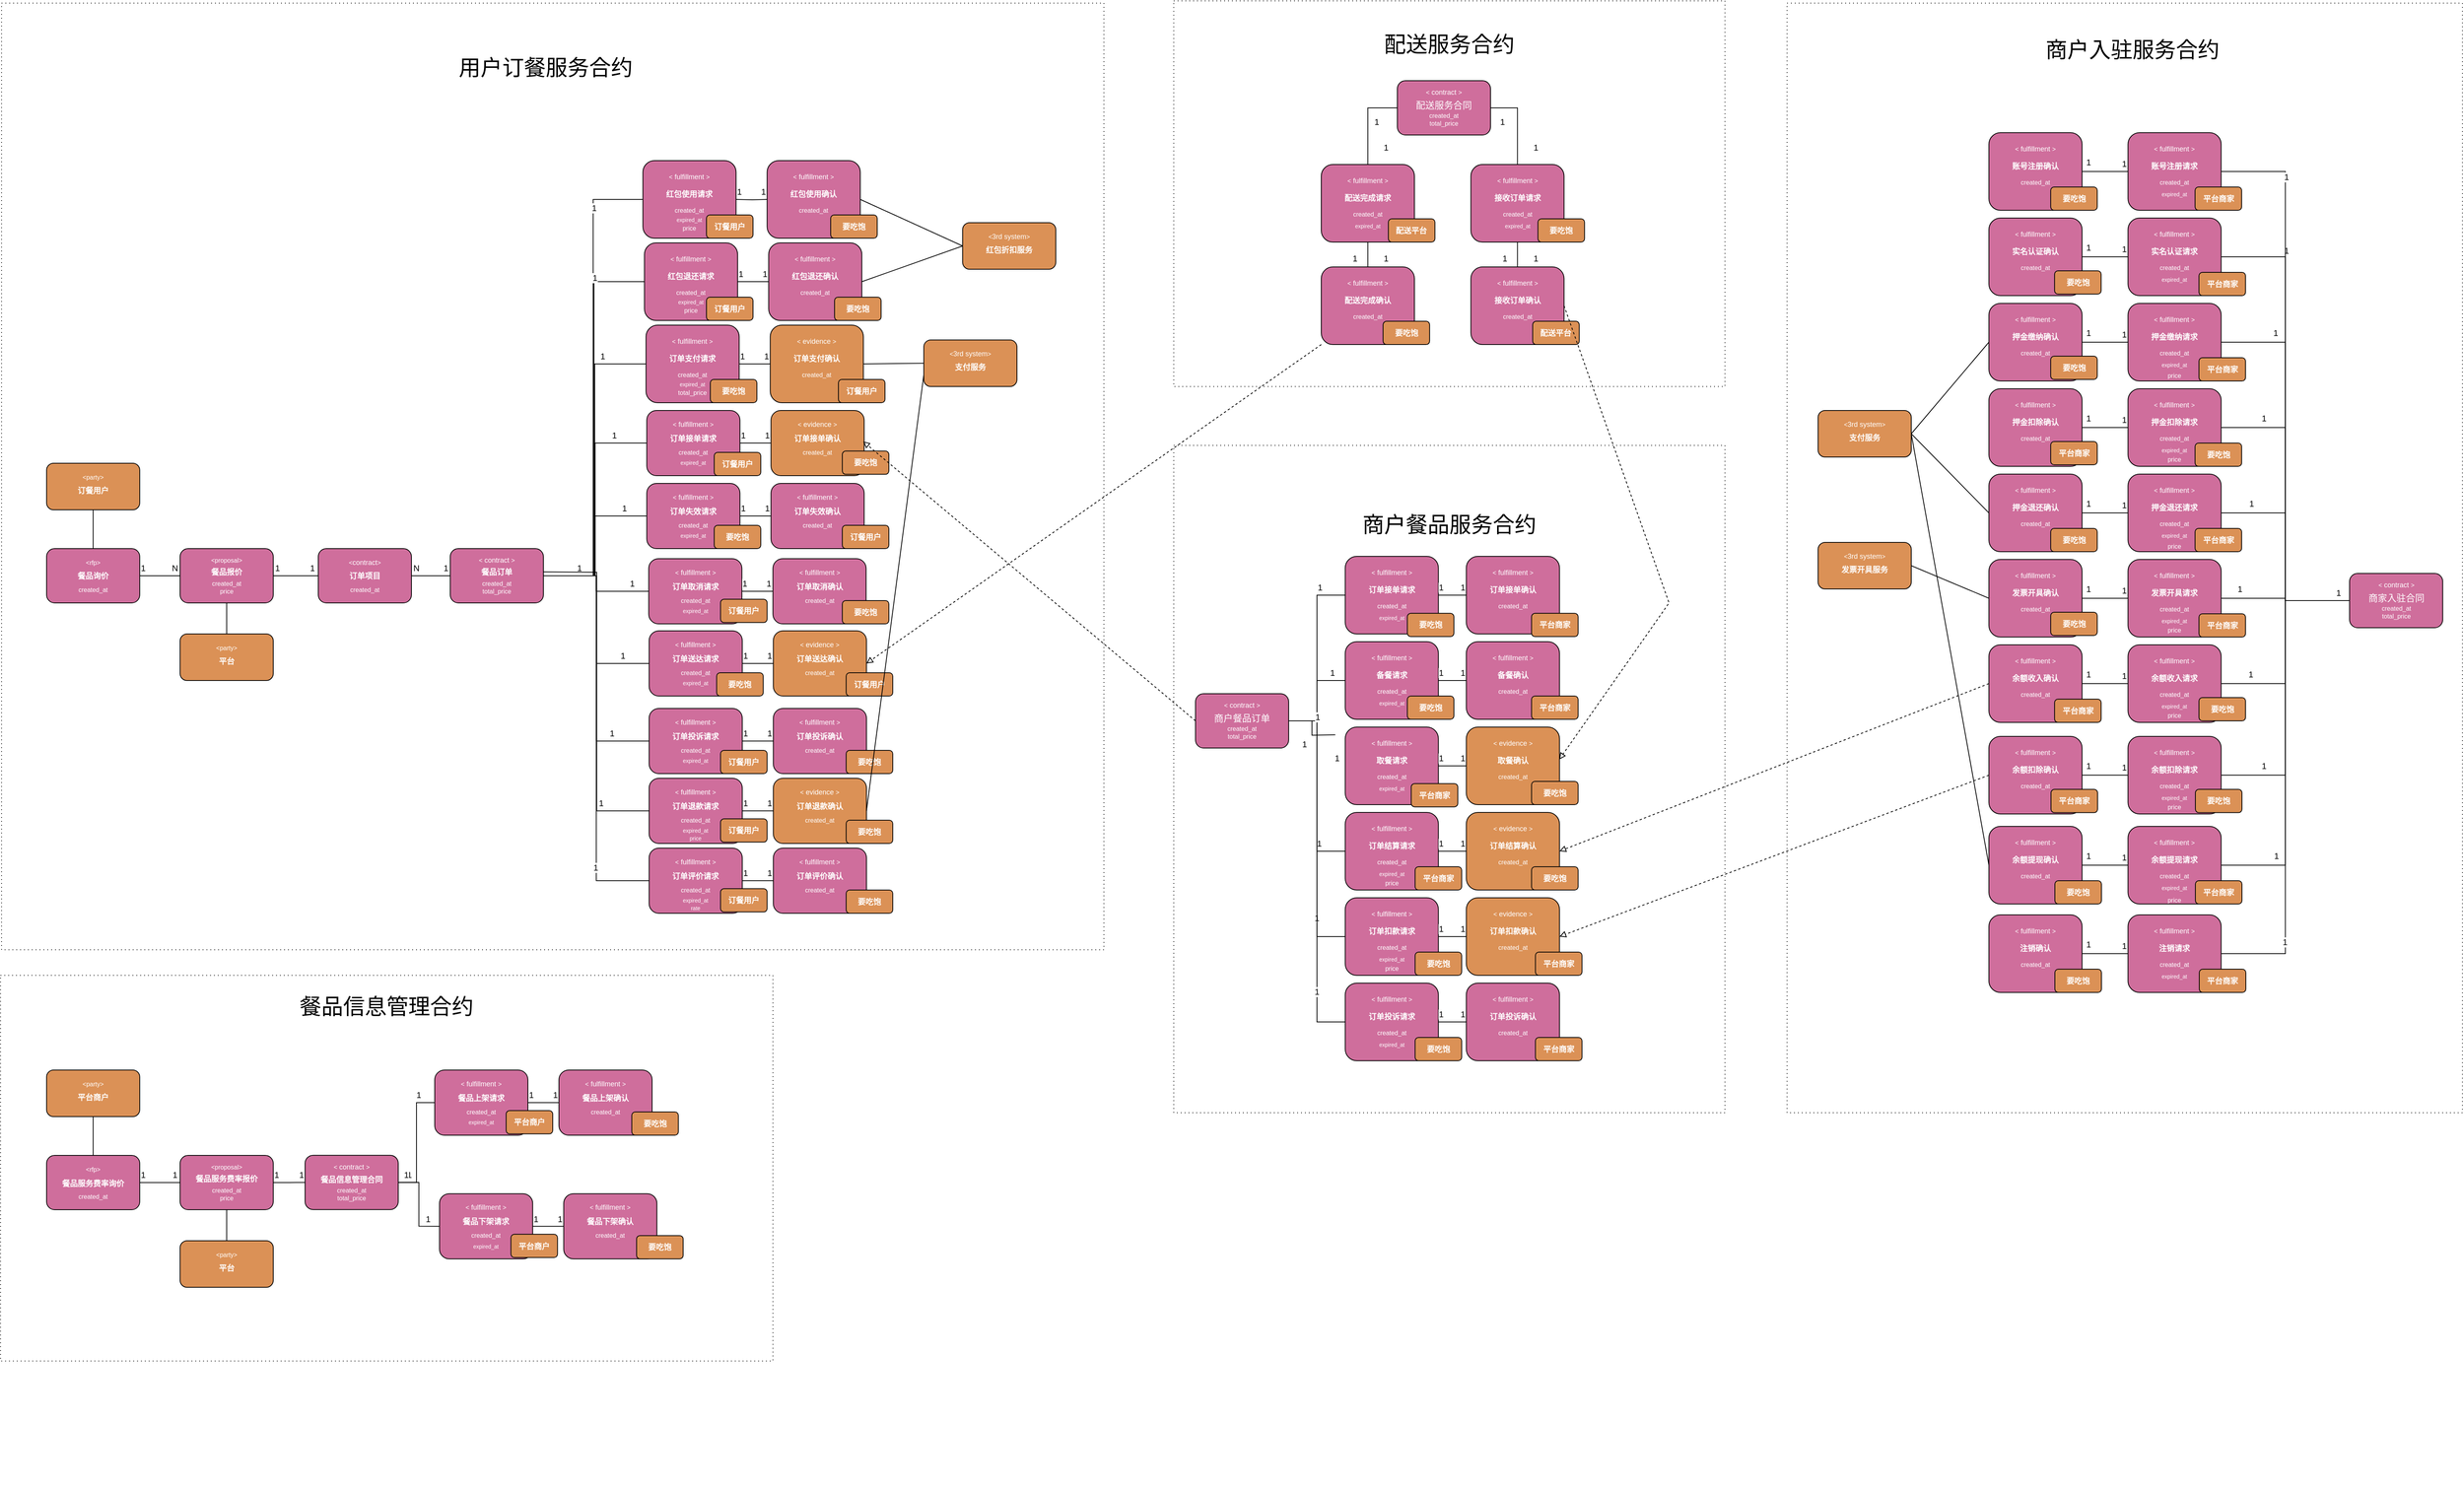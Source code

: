<mxfile version="15.0.6" type="github">
  <diagram id="kORL1xJo8aayXb87HU0_" name="第 1 页">
    <mxGraphModel dx="3168" dy="1598" grid="1" gridSize="10" guides="1" tooltips="1" connect="1" arrows="1" fold="1" page="1" pageScale="1" pageWidth="3300" pageHeight="2339" math="0" shadow="0">
      <root>
        <mxCell id="0" />
        <mxCell id="1" parent="0" />
        <mxCell id="QBwlmmakAEmsmM3cXIMH-133" value="" style="rounded=0;whiteSpace=wrap;html=1;fontSize=10;dashed=1;dashPattern=1 4;" vertex="1" parent="1">
          <mxGeometry x="2390" y="330" width="870" height="1430" as="geometry" />
        </mxCell>
        <mxCell id="QBwlmmakAEmsmM3cXIMH-131" value="" style="rounded=0;whiteSpace=wrap;html=1;fontSize=10;dashed=1;dashPattern=1 4;" vertex="1" parent="1">
          <mxGeometry x="88.67" y="1583" width="995" height="497" as="geometry" />
        </mxCell>
        <mxCell id="QBwlmmakAEmsmM3cXIMH-129" value="" style="rounded=0;whiteSpace=wrap;html=1;fontSize=10;dashed=1;dashPattern=1 4;" vertex="1" parent="1">
          <mxGeometry x="1600" y="327.16" width="710" height="497" as="geometry" />
        </mxCell>
        <mxCell id="QBwlmmakAEmsmM3cXIMH-124" value="" style="rounded=0;whiteSpace=wrap;html=1;fontSize=10;dashed=1;dashPattern=1 4;" vertex="1" parent="1">
          <mxGeometry x="1600" y="900" width="710" height="860" as="geometry" />
        </mxCell>
        <mxCell id="QBwlmmakAEmsmM3cXIMH-121" value="" style="rounded=0;whiteSpace=wrap;html=1;fontSize=10;dashed=1;dashPattern=1 4;" vertex="1" parent="1">
          <mxGeometry x="90" y="330" width="1420" height="1220" as="geometry" />
        </mxCell>
        <mxCell id="gelXj60zep358fwiCunV-6" value="" style="group" parent="1" vertex="1" connectable="0">
          <mxGeometry x="148" y="1033" width="120" height="70" as="geometry" />
        </mxCell>
        <mxCell id="gelXj60zep358fwiCunV-2" value="" style="rounded=1;whiteSpace=wrap;html=1;fillColor=#CF6E9C;" parent="gelXj60zep358fwiCunV-6" vertex="1">
          <mxGeometry width="120" height="70" as="geometry" />
        </mxCell>
        <mxCell id="gelXj60zep358fwiCunV-3" value="&amp;lt;rfp&amp;gt;" style="text;html=1;strokeColor=none;fillColor=none;align=center;verticalAlign=middle;whiteSpace=wrap;rounded=0;fontSize=8;fontColor=#FFFFFF;" parent="gelXj60zep358fwiCunV-6" vertex="1">
          <mxGeometry x="10" y="11.667" width="100" height="11.667" as="geometry" />
        </mxCell>
        <mxCell id="gelXj60zep358fwiCunV-4" value="餐品询价" style="text;html=1;strokeColor=none;fillColor=none;align=center;verticalAlign=middle;whiteSpace=wrap;rounded=0;fontSize=10;fontColor=#FFFFFF;fontStyle=1" parent="gelXj60zep358fwiCunV-6" vertex="1">
          <mxGeometry x="10" y="29.167" width="100" height="11.667" as="geometry" />
        </mxCell>
        <mxCell id="gelXj60zep358fwiCunV-5" value="created_at" style="text;html=1;strokeColor=none;fillColor=none;align=center;verticalAlign=middle;whiteSpace=wrap;rounded=0;fontSize=8;fontColor=#FFFFFF;" parent="gelXj60zep358fwiCunV-6" vertex="1">
          <mxGeometry x="10" y="46.667" width="100" height="11.667" as="geometry" />
        </mxCell>
        <mxCell id="gelXj60zep358fwiCunV-14" value="" style="group" parent="1" vertex="1" connectable="0">
          <mxGeometry x="498" y="1033" width="120" height="70" as="geometry" />
        </mxCell>
        <mxCell id="gelXj60zep358fwiCunV-15" value="" style="rounded=1;whiteSpace=wrap;html=1;fillColor=#CF6E9C;" parent="gelXj60zep358fwiCunV-14" vertex="1">
          <mxGeometry width="120" height="70" as="geometry" />
        </mxCell>
        <mxCell id="gelXj60zep358fwiCunV-16" value="&amp;lt;&lt;span style=&quot;font-size: 9px&quot;&gt;contract&lt;/span&gt;&lt;span&gt;&amp;gt;&lt;/span&gt;" style="text;html=1;strokeColor=none;fillColor=none;align=center;verticalAlign=middle;whiteSpace=wrap;rounded=0;fontSize=8;fontColor=#FFFFFF;" parent="gelXj60zep358fwiCunV-14" vertex="1">
          <mxGeometry x="10" y="11.667" width="100" height="11.667" as="geometry" />
        </mxCell>
        <mxCell id="gelXj60zep358fwiCunV-17" value="订单项目" style="text;html=1;strokeColor=none;fillColor=none;align=center;verticalAlign=middle;whiteSpace=wrap;rounded=0;fontSize=10;fontColor=#FFFFFF;fontStyle=1" parent="gelXj60zep358fwiCunV-14" vertex="1">
          <mxGeometry x="10" y="29.167" width="100" height="11.667" as="geometry" />
        </mxCell>
        <mxCell id="gelXj60zep358fwiCunV-18" value="created_at" style="text;html=1;strokeColor=none;fillColor=none;align=center;verticalAlign=middle;whiteSpace=wrap;rounded=0;fontSize=8;fontColor=#FFFFFF;" parent="gelXj60zep358fwiCunV-14" vertex="1">
          <mxGeometry x="10" y="46.667" width="100" height="11.667" as="geometry" />
        </mxCell>
        <mxCell id="gelXj60zep358fwiCunV-26" value="" style="group" parent="1" vertex="1" connectable="0">
          <mxGeometry x="320" y="1033" width="120" height="70" as="geometry" />
        </mxCell>
        <mxCell id="gelXj60zep358fwiCunV-8" value="" style="rounded=1;whiteSpace=wrap;html=1;fillColor=#CF6E9C;" parent="gelXj60zep358fwiCunV-26" vertex="1">
          <mxGeometry width="120" height="70" as="geometry" />
        </mxCell>
        <mxCell id="gelXj60zep358fwiCunV-9" value="&amp;lt;proposal&amp;gt;" style="text;html=1;strokeColor=none;fillColor=none;align=center;verticalAlign=middle;whiteSpace=wrap;rounded=0;fontSize=8;fontColor=#FFFFFF;" parent="gelXj60zep358fwiCunV-26" vertex="1">
          <mxGeometry x="10" y="10" width="100" height="10" as="geometry" />
        </mxCell>
        <mxCell id="gelXj60zep358fwiCunV-10" value="餐品报价" style="text;html=1;strokeColor=none;fillColor=none;align=center;verticalAlign=middle;whiteSpace=wrap;rounded=0;fontSize=10;fontColor=#FFFFFF;fontStyle=1" parent="gelXj60zep358fwiCunV-26" vertex="1">
          <mxGeometry x="10" y="25" width="100" height="10" as="geometry" />
        </mxCell>
        <mxCell id="gelXj60zep358fwiCunV-11" value="created_at" style="text;html=1;strokeColor=none;fillColor=none;align=center;verticalAlign=middle;whiteSpace=wrap;rounded=0;fontSize=8;fontColor=#FFFFFF;" parent="gelXj60zep358fwiCunV-26" vertex="1">
          <mxGeometry x="10" y="40" width="100" height="10" as="geometry" />
        </mxCell>
        <mxCell id="gelXj60zep358fwiCunV-19" value="price" style="text;html=1;strokeColor=none;fillColor=none;align=center;verticalAlign=middle;whiteSpace=wrap;rounded=0;fontSize=8;fontColor=#FFFFFF;" parent="gelXj60zep358fwiCunV-26" vertex="1">
          <mxGeometry x="10" y="50" width="100" height="10" as="geometry" />
        </mxCell>
        <mxCell id="gelXj60zep358fwiCunV-27" value="" style="group" parent="1" vertex="1" connectable="0">
          <mxGeometry x="668" y="1033" width="120" height="70" as="geometry" />
        </mxCell>
        <mxCell id="gelXj60zep358fwiCunV-28" value="" style="rounded=1;whiteSpace=wrap;html=1;fillColor=#CF6E9C;" parent="gelXj60zep358fwiCunV-27" vertex="1">
          <mxGeometry width="120" height="70" as="geometry" />
        </mxCell>
        <mxCell id="gelXj60zep358fwiCunV-29" value="&amp;lt;&lt;span style=&quot;font-size: 9px&quot;&gt;&amp;nbsp;contract&amp;nbsp;&lt;/span&gt;&amp;gt;" style="text;html=1;strokeColor=none;fillColor=none;align=center;verticalAlign=middle;whiteSpace=wrap;rounded=0;fontSize=8;fontColor=#FFFFFF;" parent="gelXj60zep358fwiCunV-27" vertex="1">
          <mxGeometry x="10" y="10" width="100" height="10" as="geometry" />
        </mxCell>
        <mxCell id="gelXj60zep358fwiCunV-30" value="餐品订单" style="text;html=1;strokeColor=none;fillColor=none;align=center;verticalAlign=middle;whiteSpace=wrap;rounded=0;fontSize=10;fontColor=#FFFFFF;fontStyle=1" parent="gelXj60zep358fwiCunV-27" vertex="1">
          <mxGeometry x="10" y="25" width="100" height="10" as="geometry" />
        </mxCell>
        <mxCell id="gelXj60zep358fwiCunV-31" value="created_at" style="text;html=1;strokeColor=none;fillColor=none;align=center;verticalAlign=middle;whiteSpace=wrap;rounded=0;fontSize=8;fontColor=#FFFFFF;" parent="gelXj60zep358fwiCunV-27" vertex="1">
          <mxGeometry x="10" y="40" width="100" height="10" as="geometry" />
        </mxCell>
        <mxCell id="gelXj60zep358fwiCunV-32" value="total_price" style="text;html=1;strokeColor=none;fillColor=none;align=center;verticalAlign=middle;whiteSpace=wrap;rounded=0;fontSize=8;fontColor=#FFFFFF;" parent="gelXj60zep358fwiCunV-27" vertex="1">
          <mxGeometry x="10" y="50" width="100" height="10" as="geometry" />
        </mxCell>
        <mxCell id="gelXj60zep358fwiCunV-37" value="" style="group" parent="1" vertex="1" connectable="0">
          <mxGeometry x="148" y="923" width="120" height="70" as="geometry" />
        </mxCell>
        <mxCell id="gelXj60zep358fwiCunV-38" value="" style="rounded=1;whiteSpace=wrap;html=1;fillColor=#DB9156;" parent="gelXj60zep358fwiCunV-37" vertex="1">
          <mxGeometry width="120" height="60" as="geometry" />
        </mxCell>
        <mxCell id="gelXj60zep358fwiCunV-39" value="&amp;lt;party&amp;gt;" style="text;html=1;strokeColor=none;fillColor=none;align=center;verticalAlign=middle;whiteSpace=wrap;rounded=0;fontSize=8;fontColor=#FFFFFF;" parent="gelXj60zep358fwiCunV-37" vertex="1">
          <mxGeometry x="10" y="11.667" width="100" height="11.667" as="geometry" />
        </mxCell>
        <mxCell id="gelXj60zep358fwiCunV-40" value="订餐用户" style="text;html=1;strokeColor=none;fillColor=none;align=center;verticalAlign=middle;whiteSpace=wrap;rounded=0;fontSize=10;fontColor=#FFFFFF;fontStyle=1" parent="gelXj60zep358fwiCunV-37" vertex="1">
          <mxGeometry x="10" y="29.167" width="100" height="11.667" as="geometry" />
        </mxCell>
        <object label="" n="1" m="*" id="gelXj60zep358fwiCunV-42">
          <mxCell style="edgeStyle=orthogonalEdgeStyle;rounded=0;orthogonalLoop=1;jettySize=auto;html=1;exitX=0.5;exitY=1;exitDx=0;exitDy=0;endArrow=none;endFill=0;fontSize=10;fontColor=#FFFFFF;entryX=0.5;entryY=0;entryDx=0;entryDy=0;" parent="1" source="gelXj60zep358fwiCunV-38" target="gelXj60zep358fwiCunV-2" edge="1">
            <mxGeometry relative="1" as="geometry">
              <mxPoint x="98" y="993" as="sourcePoint" />
              <mxPoint x="208" y="1013" as="targetPoint" />
            </mxGeometry>
          </mxCell>
        </object>
        <object label="" n="1" m="*" id="gelXj60zep358fwiCunV-52">
          <mxCell style="edgeStyle=orthogonalEdgeStyle;rounded=0;orthogonalLoop=1;jettySize=auto;html=1;endArrow=none;endFill=0;fontSize=10;fontColor=#FFFFFF;entryX=0;entryY=0.5;entryDx=0;entryDy=0;exitX=1;exitY=0.5;exitDx=0;exitDy=0;" parent="1" source="gelXj60zep358fwiCunV-2" target="gelXj60zep358fwiCunV-8" edge="1">
            <mxGeometry relative="1" as="geometry">
              <mxPoint x="278" y="1068" as="sourcePoint" />
              <mxPoint x="318" y="1143" as="targetPoint" />
            </mxGeometry>
          </mxCell>
        </object>
        <mxCell id="gelXj60zep358fwiCunV-53" value="1" style="edgeLabel;html=1;align=center;verticalAlign=middle;resizable=0;points=[];" parent="gelXj60zep358fwiCunV-52" vertex="1" connectable="0">
          <mxGeometry x="0.154" y="3" relative="1" as="geometry">
            <mxPoint x="-26" y="-7" as="offset" />
          </mxGeometry>
        </mxCell>
        <mxCell id="gelXj60zep358fwiCunV-54" value="N" style="edgeLabel;html=1;align=center;verticalAlign=middle;resizable=0;points=[];" parent="gelXj60zep358fwiCunV-52" vertex="1" connectable="0">
          <mxGeometry x="0.154" relative="1" as="geometry">
            <mxPoint x="15" y="-10" as="offset" />
          </mxGeometry>
        </mxCell>
        <mxCell id="gelXj60zep358fwiCunV-55" style="edgeStyle=orthogonalEdgeStyle;rounded=0;orthogonalLoop=1;jettySize=auto;html=1;exitX=1;exitY=0.5;exitDx=0;exitDy=0;endArrow=none;endFill=0;fontSize=10;fontColor=#FFFFFF;entryX=0;entryY=0.5;entryDx=0;entryDy=0;" parent="1" source="gelXj60zep358fwiCunV-8" target="gelXj60zep358fwiCunV-15" edge="1">
          <mxGeometry relative="1" as="geometry">
            <mxPoint x="458" y="1143" as="sourcePoint" />
            <mxPoint x="498" y="1068" as="targetPoint" />
          </mxGeometry>
        </mxCell>
        <mxCell id="gelXj60zep358fwiCunV-56" value="1" style="edgeLabel;html=1;align=center;verticalAlign=middle;resizable=0;points=[];" parent="gelXj60zep358fwiCunV-55" vertex="1" connectable="0">
          <mxGeometry x="-0.82" relative="1" as="geometry">
            <mxPoint y="-10" as="offset" />
          </mxGeometry>
        </mxCell>
        <mxCell id="gelXj60zep358fwiCunV-57" value="1" style="edgeLabel;html=1;align=center;verticalAlign=middle;resizable=0;points=[];" parent="gelXj60zep358fwiCunV-55" vertex="1" connectable="0">
          <mxGeometry x="0.72" y="-1" relative="1" as="geometry">
            <mxPoint y="-11" as="offset" />
          </mxGeometry>
        </mxCell>
        <object label="" n="1" m="*" id="gelXj60zep358fwiCunV-60">
          <mxCell style="edgeStyle=orthogonalEdgeStyle;rounded=0;orthogonalLoop=1;jettySize=auto;html=1;endArrow=none;endFill=0;fontSize=10;fontColor=#FFFFFF;entryX=0;entryY=0.5;entryDx=0;entryDy=0;exitX=1;exitY=0.5;exitDx=0;exitDy=0;" parent="1" source="gelXj60zep358fwiCunV-15" target="gelXj60zep358fwiCunV-28" edge="1">
            <mxGeometry relative="1" as="geometry">
              <mxPoint x="278" y="1078" as="sourcePoint" />
              <mxPoint x="330" y="1078" as="targetPoint" />
            </mxGeometry>
          </mxCell>
        </object>
        <mxCell id="gelXj60zep358fwiCunV-61" value="N" style="edgeLabel;html=1;align=center;verticalAlign=middle;resizable=0;points=[];" parent="gelXj60zep358fwiCunV-60" vertex="1" connectable="0">
          <mxGeometry x="0.154" y="3" relative="1" as="geometry">
            <mxPoint x="-23" y="-7" as="offset" />
          </mxGeometry>
        </mxCell>
        <mxCell id="gelXj60zep358fwiCunV-62" value="1" style="edgeLabel;html=1;align=center;verticalAlign=middle;resizable=0;points=[];" parent="gelXj60zep358fwiCunV-60" vertex="1" connectable="0">
          <mxGeometry x="0.154" relative="1" as="geometry">
            <mxPoint x="15" y="-10" as="offset" />
          </mxGeometry>
        </mxCell>
        <mxCell id="gelXj60zep358fwiCunV-63" value="" style="rounded=1;whiteSpace=wrap;html=1;fillColor=#DB9156;" parent="1" vertex="1">
          <mxGeometry x="320" y="1143" width="120" height="60" as="geometry" />
        </mxCell>
        <mxCell id="gelXj60zep358fwiCunV-64" value="&amp;lt;party&amp;gt;" style="text;html=1;strokeColor=none;fillColor=none;align=center;verticalAlign=middle;whiteSpace=wrap;rounded=0;fontSize=8;fontColor=#FFFFFF;" parent="1" vertex="1">
          <mxGeometry x="330" y="1154.667" width="100" height="11.667" as="geometry" />
        </mxCell>
        <mxCell id="gelXj60zep358fwiCunV-65" value="平台" style="text;html=1;strokeColor=none;fillColor=none;align=center;verticalAlign=middle;whiteSpace=wrap;rounded=0;fontSize=10;fontColor=#FFFFFF;fontStyle=1" parent="1" vertex="1">
          <mxGeometry x="330" y="1172.167" width="100" height="11.667" as="geometry" />
        </mxCell>
        <object label="" n="1" m="*" id="gelXj60zep358fwiCunV-66">
          <mxCell style="edgeStyle=orthogonalEdgeStyle;rounded=0;orthogonalLoop=1;jettySize=auto;html=1;exitX=0.5;exitY=1;exitDx=0;exitDy=0;endArrow=none;endFill=0;fontSize=10;fontColor=#FFFFFF;entryX=0.5;entryY=0;entryDx=0;entryDy=0;" parent="1" source="gelXj60zep358fwiCunV-8" target="gelXj60zep358fwiCunV-63" edge="1">
            <mxGeometry relative="1" as="geometry">
              <mxPoint x="218" y="993" as="sourcePoint" />
              <mxPoint x="218" y="1043" as="targetPoint" />
            </mxGeometry>
          </mxCell>
        </object>
        <mxCell id="gelXj60zep358fwiCunV-67" value="" style="group" parent="1" vertex="1" connectable="0">
          <mxGeometry x="916.17" y="533" width="120" height="100" as="geometry" />
        </mxCell>
        <mxCell id="gelXj60zep358fwiCunV-68" value="" style="rounded=1;whiteSpace=wrap;html=1;fillColor=#CF6E9C;" parent="gelXj60zep358fwiCunV-67" vertex="1">
          <mxGeometry width="120" height="100" as="geometry" />
        </mxCell>
        <mxCell id="gelXj60zep358fwiCunV-69" value="&amp;lt;&lt;span style=&quot;font-size: 9px&quot;&gt;&amp;nbsp;&lt;/span&gt;&lt;span style=&quot;font-size: 9px&quot;&gt;fulfillment&lt;/span&gt;&lt;span style=&quot;font-size: 9px&quot;&gt;&amp;nbsp;&lt;/span&gt;&lt;span&gt;&amp;gt;&lt;/span&gt;" style="text;html=1;strokeColor=none;fillColor=none;align=center;verticalAlign=middle;whiteSpace=wrap;rounded=0;fontSize=8;fontColor=#FFFFFF;" parent="gelXj60zep358fwiCunV-67" vertex="1">
          <mxGeometry x="10" y="14.286" width="100" height="14.286" as="geometry" />
        </mxCell>
        <mxCell id="gelXj60zep358fwiCunV-70" value="红包使用请求" style="text;html=1;strokeColor=none;fillColor=none;align=center;verticalAlign=middle;whiteSpace=wrap;rounded=0;fontSize=10;fontColor=#FFFFFF;fontStyle=1" parent="gelXj60zep358fwiCunV-67" vertex="1">
          <mxGeometry x="10" y="35.714" width="100" height="14.286" as="geometry" />
        </mxCell>
        <mxCell id="gelXj60zep358fwiCunV-71" value="created_at" style="text;html=1;strokeColor=none;fillColor=none;align=center;verticalAlign=middle;whiteSpace=wrap;rounded=0;fontSize=8;fontColor=#FFFFFF;" parent="gelXj60zep358fwiCunV-67" vertex="1">
          <mxGeometry x="10" y="57.143" width="100" height="14.286" as="geometry" />
        </mxCell>
        <mxCell id="gelXj60zep358fwiCunV-72" value="price" style="text;html=1;strokeColor=none;fillColor=none;align=center;verticalAlign=middle;whiteSpace=wrap;rounded=0;fontSize=8;fontColor=#FFFFFF;" parent="gelXj60zep358fwiCunV-67" vertex="1">
          <mxGeometry x="10" y="79.429" width="100" height="14.286" as="geometry" />
        </mxCell>
        <mxCell id="gelXj60zep358fwiCunV-81" value="&lt;p class=&quot;p1&quot; style=&quot;margin: 0px ; font-stretch: normal ; font-size: 7px ; line-height: normal&quot;&gt;expired_at&lt;/p&gt;" style="text;html=1;strokeColor=none;fillColor=none;align=center;verticalAlign=middle;whiteSpace=wrap;rounded=0;fontSize=8;fontColor=#FFFFFF;" parent="1" vertex="1">
          <mxGeometry x="926.17" y="602.143" width="100" height="14.286" as="geometry" />
        </mxCell>
        <mxCell id="gelXj60zep358fwiCunV-89" value="" style="group" parent="1" vertex="1" connectable="0">
          <mxGeometry x="1076.17" y="533" width="120" height="100" as="geometry" />
        </mxCell>
        <mxCell id="gelXj60zep358fwiCunV-90" value="" style="rounded=1;whiteSpace=wrap;html=1;fillColor=#CF6E9C;" parent="gelXj60zep358fwiCunV-89" vertex="1">
          <mxGeometry width="120" height="100" as="geometry" />
        </mxCell>
        <mxCell id="gelXj60zep358fwiCunV-91" value="&amp;lt;&lt;span style=&quot;font-size: 9px&quot;&gt;&amp;nbsp;&lt;/span&gt;&lt;span style=&quot;font-size: 9px&quot;&gt;fulfillment&lt;/span&gt;&lt;span style=&quot;font-size: 9px&quot;&gt;&amp;nbsp;&lt;/span&gt;&lt;span&gt;&amp;gt;&lt;/span&gt;" style="text;html=1;strokeColor=none;fillColor=none;align=center;verticalAlign=middle;whiteSpace=wrap;rounded=0;fontSize=8;fontColor=#FFFFFF;" parent="gelXj60zep358fwiCunV-89" vertex="1">
          <mxGeometry x="10" y="14.286" width="100" height="14.286" as="geometry" />
        </mxCell>
        <mxCell id="gelXj60zep358fwiCunV-92" value="红包使用确认" style="text;html=1;strokeColor=none;fillColor=none;align=center;verticalAlign=middle;whiteSpace=wrap;rounded=0;fontSize=10;fontColor=#FFFFFF;fontStyle=1" parent="gelXj60zep358fwiCunV-89" vertex="1">
          <mxGeometry x="10" y="35.714" width="100" height="14.286" as="geometry" />
        </mxCell>
        <mxCell id="gelXj60zep358fwiCunV-93" value="created_at" style="text;html=1;strokeColor=none;fillColor=none;align=center;verticalAlign=middle;whiteSpace=wrap;rounded=0;fontSize=8;fontColor=#FFFFFF;" parent="gelXj60zep358fwiCunV-89" vertex="1">
          <mxGeometry x="10" y="57.143" width="100" height="14.286" as="geometry" />
        </mxCell>
        <mxCell id="gelXj60zep358fwiCunV-96" value="" style="group" parent="1" vertex="1" connectable="0">
          <mxGeometry x="918.17" y="639" width="120" height="100" as="geometry" />
        </mxCell>
        <mxCell id="gelXj60zep358fwiCunV-97" value="" style="rounded=1;whiteSpace=wrap;html=1;fillColor=#CF6E9C;" parent="gelXj60zep358fwiCunV-96" vertex="1">
          <mxGeometry width="120" height="100" as="geometry" />
        </mxCell>
        <mxCell id="gelXj60zep358fwiCunV-98" value="&amp;lt;&lt;span style=&quot;font-size: 9px&quot;&gt;&amp;nbsp;&lt;/span&gt;&lt;span style=&quot;font-size: 9px&quot;&gt;fulfillment&lt;/span&gt;&lt;span style=&quot;font-size: 9px&quot;&gt;&amp;nbsp;&lt;/span&gt;&lt;span&gt;&amp;gt;&lt;/span&gt;" style="text;html=1;strokeColor=none;fillColor=none;align=center;verticalAlign=middle;whiteSpace=wrap;rounded=0;fontSize=8;fontColor=#FFFFFF;" parent="gelXj60zep358fwiCunV-96" vertex="1">
          <mxGeometry x="10" y="14.286" width="100" height="14.286" as="geometry" />
        </mxCell>
        <mxCell id="gelXj60zep358fwiCunV-99" value="红包退还请求" style="text;html=1;strokeColor=none;fillColor=none;align=center;verticalAlign=middle;whiteSpace=wrap;rounded=0;fontSize=10;fontColor=#FFFFFF;fontStyle=1" parent="gelXj60zep358fwiCunV-96" vertex="1">
          <mxGeometry x="10" y="35.714" width="100" height="14.286" as="geometry" />
        </mxCell>
        <mxCell id="gelXj60zep358fwiCunV-100" value="created_at" style="text;html=1;strokeColor=none;fillColor=none;align=center;verticalAlign=middle;whiteSpace=wrap;rounded=0;fontSize=8;fontColor=#FFFFFF;" parent="gelXj60zep358fwiCunV-96" vertex="1">
          <mxGeometry x="10" y="57.143" width="100" height="14.286" as="geometry" />
        </mxCell>
        <mxCell id="gelXj60zep358fwiCunV-101" value="price" style="text;html=1;strokeColor=none;fillColor=none;align=center;verticalAlign=middle;whiteSpace=wrap;rounded=0;fontSize=8;fontColor=#FFFFFF;" parent="gelXj60zep358fwiCunV-96" vertex="1">
          <mxGeometry x="10" y="79.429" width="100" height="14.286" as="geometry" />
        </mxCell>
        <mxCell id="gelXj60zep358fwiCunV-102" value="&lt;p class=&quot;p1&quot; style=&quot;margin: 0px ; font-stretch: normal ; font-size: 7px ; line-height: normal&quot;&gt;expired_at&lt;/p&gt;" style="text;html=1;strokeColor=none;fillColor=none;align=center;verticalAlign=middle;whiteSpace=wrap;rounded=0;fontSize=8;fontColor=#FFFFFF;" parent="1" vertex="1">
          <mxGeometry x="928.17" y="708.143" width="100" height="14.286" as="geometry" />
        </mxCell>
        <mxCell id="gelXj60zep358fwiCunV-103" value="" style="group" parent="1" vertex="1" connectable="0">
          <mxGeometry x="1078.17" y="639" width="120" height="100" as="geometry" />
        </mxCell>
        <mxCell id="gelXj60zep358fwiCunV-104" value="" style="rounded=1;whiteSpace=wrap;html=1;fillColor=#CF6E9C;" parent="gelXj60zep358fwiCunV-103" vertex="1">
          <mxGeometry width="120" height="100" as="geometry" />
        </mxCell>
        <mxCell id="gelXj60zep358fwiCunV-105" value="&amp;lt;&lt;span style=&quot;font-size: 9px&quot;&gt;&amp;nbsp;&lt;/span&gt;&lt;span style=&quot;font-size: 9px&quot;&gt;fulfillment&lt;/span&gt;&lt;span style=&quot;font-size: 9px&quot;&gt;&amp;nbsp;&lt;/span&gt;&lt;span&gt;&amp;gt;&lt;/span&gt;" style="text;html=1;strokeColor=none;fillColor=none;align=center;verticalAlign=middle;whiteSpace=wrap;rounded=0;fontSize=8;fontColor=#FFFFFF;" parent="gelXj60zep358fwiCunV-103" vertex="1">
          <mxGeometry x="10" y="14.286" width="100" height="14.286" as="geometry" />
        </mxCell>
        <mxCell id="gelXj60zep358fwiCunV-106" value="红包退还确认" style="text;html=1;strokeColor=none;fillColor=none;align=center;verticalAlign=middle;whiteSpace=wrap;rounded=0;fontSize=10;fontColor=#FFFFFF;fontStyle=1" parent="gelXj60zep358fwiCunV-103" vertex="1">
          <mxGeometry x="10" y="35.714" width="100" height="14.286" as="geometry" />
        </mxCell>
        <mxCell id="gelXj60zep358fwiCunV-107" value="created_at" style="text;html=1;strokeColor=none;fillColor=none;align=center;verticalAlign=middle;whiteSpace=wrap;rounded=0;fontSize=8;fontColor=#FFFFFF;" parent="gelXj60zep358fwiCunV-103" vertex="1">
          <mxGeometry x="10" y="57.143" width="100" height="14.286" as="geometry" />
        </mxCell>
        <mxCell id="gelXj60zep358fwiCunV-112" style="edgeStyle=orthogonalEdgeStyle;rounded=0;orthogonalLoop=1;jettySize=auto;html=1;exitX=1;exitY=0.5;exitDx=0;exitDy=0;endArrow=none;endFill=0;fontSize=10;fontColor=#FFFFFF;entryX=0;entryY=0.5;entryDx=0;entryDy=0;" parent="1" source="gelXj60zep358fwiCunV-28" target="gelXj60zep358fwiCunV-68" edge="1">
          <mxGeometry relative="1" as="geometry">
            <mxPoint x="450" y="1078" as="sourcePoint" />
            <mxPoint x="508" y="1078" as="targetPoint" />
          </mxGeometry>
        </mxCell>
        <mxCell id="gelXj60zep358fwiCunV-114" value="1" style="edgeLabel;html=1;align=center;verticalAlign=middle;resizable=0;points=[];" parent="gelXj60zep358fwiCunV-112" vertex="1" connectable="0">
          <mxGeometry x="0.72" y="-1" relative="1" as="geometry">
            <mxPoint y="-11" as="offset" />
          </mxGeometry>
        </mxCell>
        <mxCell id="gelXj60zep358fwiCunV-115" style="edgeStyle=orthogonalEdgeStyle;rounded=0;orthogonalLoop=1;jettySize=auto;html=1;exitX=1;exitY=0.5;exitDx=0;exitDy=0;endArrow=none;endFill=0;fontSize=10;fontColor=#FFFFFF;entryX=0;entryY=0.5;entryDx=0;entryDy=0;" parent="1" source="gelXj60zep358fwiCunV-28" target="gelXj60zep358fwiCunV-97" edge="1">
          <mxGeometry relative="1" as="geometry">
            <mxPoint x="798" y="1078" as="sourcePoint" />
            <mxPoint x="838" y="927" as="targetPoint" />
          </mxGeometry>
        </mxCell>
        <mxCell id="gelXj60zep358fwiCunV-116" value="1" style="edgeLabel;html=1;align=center;verticalAlign=middle;resizable=0;points=[];" parent="gelXj60zep358fwiCunV-115" vertex="1" connectable="0">
          <mxGeometry x="-0.82" relative="1" as="geometry">
            <mxPoint y="-10" as="offset" />
          </mxGeometry>
        </mxCell>
        <mxCell id="gelXj60zep358fwiCunV-117" value="1" style="edgeLabel;html=1;align=center;verticalAlign=middle;resizable=0;points=[];" parent="gelXj60zep358fwiCunV-115" vertex="1" connectable="0">
          <mxGeometry x="0.72" y="-1" relative="1" as="geometry">
            <mxPoint y="-11" as="offset" />
          </mxGeometry>
        </mxCell>
        <mxCell id="gelXj60zep358fwiCunV-118" style="edgeStyle=orthogonalEdgeStyle;rounded=0;orthogonalLoop=1;jettySize=auto;html=1;endArrow=none;endFill=0;fontSize=10;fontColor=#FFFFFF;entryX=0;entryY=0.5;entryDx=0;entryDy=0;" parent="1" target="gelXj60zep358fwiCunV-90" edge="1">
          <mxGeometry relative="1" as="geometry">
            <mxPoint x="1036.17" y="583" as="sourcePoint" />
            <mxPoint x="596.17" y="744" as="targetPoint" />
          </mxGeometry>
        </mxCell>
        <mxCell id="gelXj60zep358fwiCunV-119" value="1" style="edgeLabel;html=1;align=center;verticalAlign=middle;resizable=0;points=[];" parent="gelXj60zep358fwiCunV-118" vertex="1" connectable="0">
          <mxGeometry x="-0.82" relative="1" as="geometry">
            <mxPoint y="-10" as="offset" />
          </mxGeometry>
        </mxCell>
        <mxCell id="gelXj60zep358fwiCunV-120" value="1" style="edgeLabel;html=1;align=center;verticalAlign=middle;resizable=0;points=[];" parent="gelXj60zep358fwiCunV-118" vertex="1" connectable="0">
          <mxGeometry x="0.72" y="-1" relative="1" as="geometry">
            <mxPoint y="-11" as="offset" />
          </mxGeometry>
        </mxCell>
        <mxCell id="gelXj60zep358fwiCunV-121" style="edgeStyle=orthogonalEdgeStyle;rounded=0;orthogonalLoop=1;jettySize=auto;html=1;endArrow=none;endFill=0;fontSize=10;fontColor=#FFFFFF;entryX=0;entryY=0.5;entryDx=0;entryDy=0;exitX=1;exitY=0.5;exitDx=0;exitDy=0;" parent="1" source="gelXj60zep358fwiCunV-97" target="gelXj60zep358fwiCunV-104" edge="1">
          <mxGeometry relative="1" as="geometry">
            <mxPoint x="1046.17" y="593" as="sourcePoint" />
            <mxPoint x="1086.17" y="593" as="targetPoint" />
          </mxGeometry>
        </mxCell>
        <mxCell id="gelXj60zep358fwiCunV-122" value="1" style="edgeLabel;html=1;align=center;verticalAlign=middle;resizable=0;points=[];" parent="gelXj60zep358fwiCunV-121" vertex="1" connectable="0">
          <mxGeometry x="-0.82" relative="1" as="geometry">
            <mxPoint y="-10" as="offset" />
          </mxGeometry>
        </mxCell>
        <mxCell id="gelXj60zep358fwiCunV-123" value="1" style="edgeLabel;html=1;align=center;verticalAlign=middle;resizable=0;points=[];" parent="gelXj60zep358fwiCunV-121" vertex="1" connectable="0">
          <mxGeometry x="0.72" y="-1" relative="1" as="geometry">
            <mxPoint y="-11" as="offset" />
          </mxGeometry>
        </mxCell>
        <mxCell id="gelXj60zep358fwiCunV-124" value="" style="group" parent="1" vertex="1" connectable="0">
          <mxGeometry x="920.17" y="745" width="120" height="100" as="geometry" />
        </mxCell>
        <mxCell id="gelXj60zep358fwiCunV-125" value="" style="rounded=1;whiteSpace=wrap;html=1;fillColor=#CF6E9C;" parent="gelXj60zep358fwiCunV-124" vertex="1">
          <mxGeometry width="120" height="100" as="geometry" />
        </mxCell>
        <mxCell id="gelXj60zep358fwiCunV-126" value="&amp;lt;&lt;span style=&quot;font-size: 9px&quot;&gt;&amp;nbsp;&lt;/span&gt;&lt;span style=&quot;font-size: 9px&quot;&gt;fulfillment&lt;/span&gt;&lt;span style=&quot;font-size: 9px&quot;&gt;&amp;nbsp;&lt;/span&gt;&lt;span&gt;&amp;gt;&lt;/span&gt;" style="text;html=1;strokeColor=none;fillColor=none;align=center;verticalAlign=middle;whiteSpace=wrap;rounded=0;fontSize=8;fontColor=#FFFFFF;" parent="gelXj60zep358fwiCunV-124" vertex="1">
          <mxGeometry x="10" y="14.286" width="100" height="14.286" as="geometry" />
        </mxCell>
        <mxCell id="gelXj60zep358fwiCunV-127" value="订单支付请求" style="text;html=1;strokeColor=none;fillColor=none;align=center;verticalAlign=middle;whiteSpace=wrap;rounded=0;fontSize=10;fontColor=#FFFFFF;fontStyle=1" parent="gelXj60zep358fwiCunV-124" vertex="1">
          <mxGeometry x="10" y="35.714" width="100" height="14.286" as="geometry" />
        </mxCell>
        <mxCell id="gelXj60zep358fwiCunV-128" value="created_at" style="text;html=1;strokeColor=none;fillColor=none;align=center;verticalAlign=middle;whiteSpace=wrap;rounded=0;fontSize=8;fontColor=#FFFFFF;" parent="gelXj60zep358fwiCunV-124" vertex="1">
          <mxGeometry x="10" y="57.143" width="100" height="14.286" as="geometry" />
        </mxCell>
        <mxCell id="gelXj60zep358fwiCunV-129" value="total_price" style="text;html=1;strokeColor=none;fillColor=none;align=center;verticalAlign=middle;whiteSpace=wrap;rounded=0;fontSize=8;fontColor=#FFFFFF;" parent="gelXj60zep358fwiCunV-124" vertex="1">
          <mxGeometry x="10" y="79.429" width="100" height="14.286" as="geometry" />
        </mxCell>
        <mxCell id="gelXj60zep358fwiCunV-130" value="&lt;p class=&quot;p1&quot; style=&quot;margin: 0px ; font-stretch: normal ; font-size: 7px ; line-height: normal&quot;&gt;expired_at&lt;/p&gt;" style="text;html=1;strokeColor=none;fillColor=none;align=center;verticalAlign=middle;whiteSpace=wrap;rounded=0;fontSize=8;fontColor=#FFFFFF;" parent="1" vertex="1">
          <mxGeometry x="930.17" y="814.143" width="100" height="14.286" as="geometry" />
        </mxCell>
        <mxCell id="gelXj60zep358fwiCunV-131" value="" style="group" parent="1" vertex="1" connectable="0">
          <mxGeometry x="1080.17" y="745" width="120" height="100" as="geometry" />
        </mxCell>
        <mxCell id="gelXj60zep358fwiCunV-132" value="" style="rounded=1;whiteSpace=wrap;html=1;fillColor=#DB9156;" parent="gelXj60zep358fwiCunV-131" vertex="1">
          <mxGeometry width="120" height="100" as="geometry" />
        </mxCell>
        <mxCell id="gelXj60zep358fwiCunV-133" value="&amp;lt;&lt;span style=&quot;font-size: 9px&quot;&gt;&amp;nbsp;&lt;/span&gt;&lt;span style=&quot;font-size: 9px&quot;&gt;evidence&lt;/span&gt;&lt;span style=&quot;font-size: 9px&quot;&gt;&amp;nbsp;&lt;/span&gt;&lt;span&gt;&amp;gt;&lt;/span&gt;" style="text;html=1;strokeColor=none;fillColor=none;align=center;verticalAlign=middle;whiteSpace=wrap;rounded=0;fontSize=8;fontColor=#FFFFFF;" parent="gelXj60zep358fwiCunV-131" vertex="1">
          <mxGeometry x="10" y="14.286" width="100" height="14.286" as="geometry" />
        </mxCell>
        <mxCell id="gelXj60zep358fwiCunV-134" value="订单支付确认" style="text;html=1;strokeColor=none;fillColor=none;align=center;verticalAlign=middle;whiteSpace=wrap;rounded=0;fontSize=10;fontColor=#FFFFFF;fontStyle=1" parent="gelXj60zep358fwiCunV-131" vertex="1">
          <mxGeometry x="10" y="35.714" width="100" height="14.286" as="geometry" />
        </mxCell>
        <mxCell id="gelXj60zep358fwiCunV-135" value="created_at" style="text;html=1;strokeColor=none;fillColor=none;align=center;verticalAlign=middle;whiteSpace=wrap;rounded=0;fontSize=8;fontColor=#FFFFFF;" parent="gelXj60zep358fwiCunV-131" vertex="1">
          <mxGeometry x="10" y="57.143" width="100" height="14.286" as="geometry" />
        </mxCell>
        <mxCell id="gelXj60zep358fwiCunV-136" style="edgeStyle=orthogonalEdgeStyle;rounded=0;orthogonalLoop=1;jettySize=auto;html=1;endArrow=none;endFill=0;fontSize=10;fontColor=#FFFFFF;entryX=0;entryY=0.5;entryDx=0;entryDy=0;exitX=1;exitY=0.5;exitDx=0;exitDy=0;" parent="1" source="gelXj60zep358fwiCunV-125" target="gelXj60zep358fwiCunV-132" edge="1">
          <mxGeometry relative="1" as="geometry">
            <mxPoint x="1048.17" y="699" as="sourcePoint" />
            <mxPoint x="1088.17" y="699" as="targetPoint" />
          </mxGeometry>
        </mxCell>
        <mxCell id="gelXj60zep358fwiCunV-137" value="1" style="edgeLabel;html=1;align=center;verticalAlign=middle;resizable=0;points=[];" parent="gelXj60zep358fwiCunV-136" vertex="1" connectable="0">
          <mxGeometry x="-0.82" relative="1" as="geometry">
            <mxPoint y="-10" as="offset" />
          </mxGeometry>
        </mxCell>
        <mxCell id="gelXj60zep358fwiCunV-138" value="1" style="edgeLabel;html=1;align=center;verticalAlign=middle;resizable=0;points=[];" parent="gelXj60zep358fwiCunV-136" vertex="1" connectable="0">
          <mxGeometry x="0.72" y="-1" relative="1" as="geometry">
            <mxPoint y="-11" as="offset" />
          </mxGeometry>
        </mxCell>
        <mxCell id="gelXj60zep358fwiCunV-141" value="" style="group" parent="1" vertex="1" connectable="0">
          <mxGeometry x="921.17" y="855" width="120" height="84" as="geometry" />
        </mxCell>
        <mxCell id="gelXj60zep358fwiCunV-142" value="" style="rounded=1;whiteSpace=wrap;html=1;fillColor=#CF6E9C;" parent="gelXj60zep358fwiCunV-141" vertex="1">
          <mxGeometry width="120" height="84" as="geometry" />
        </mxCell>
        <mxCell id="gelXj60zep358fwiCunV-143" value="&amp;lt;&lt;span style=&quot;font-size: 9px&quot;&gt;&amp;nbsp;&lt;/span&gt;&lt;span style=&quot;font-size: 9px&quot;&gt;fulfillment&lt;/span&gt;&lt;span style=&quot;font-size: 9px&quot;&gt;&amp;nbsp;&lt;/span&gt;&lt;span&gt;&amp;gt;&lt;/span&gt;" style="text;html=1;strokeColor=none;fillColor=none;align=center;verticalAlign=middle;whiteSpace=wrap;rounded=0;fontSize=8;fontColor=#FFFFFF;" parent="gelXj60zep358fwiCunV-141" vertex="1">
          <mxGeometry x="10" y="12.0" width="100" height="12.0" as="geometry" />
        </mxCell>
        <mxCell id="gelXj60zep358fwiCunV-144" value="订单接单请求" style="text;html=1;strokeColor=none;fillColor=none;align=center;verticalAlign=middle;whiteSpace=wrap;rounded=0;fontSize=10;fontColor=#FFFFFF;fontStyle=1" parent="gelXj60zep358fwiCunV-141" vertex="1">
          <mxGeometry x="10" y="30.0" width="100" height="12.0" as="geometry" />
        </mxCell>
        <mxCell id="gelXj60zep358fwiCunV-145" value="created_at" style="text;html=1;strokeColor=none;fillColor=none;align=center;verticalAlign=middle;whiteSpace=wrap;rounded=0;fontSize=8;fontColor=#FFFFFF;" parent="gelXj60zep358fwiCunV-141" vertex="1">
          <mxGeometry x="10" y="48.0" width="100" height="12.0" as="geometry" />
        </mxCell>
        <mxCell id="gelXj60zep358fwiCunV-147" value="&lt;p class=&quot;p1&quot; style=&quot;margin: 0px ; font-stretch: normal ; font-size: 7px ; line-height: normal&quot;&gt;expired_at&lt;/p&gt;" style="text;html=1;strokeColor=none;fillColor=none;align=center;verticalAlign=middle;whiteSpace=wrap;rounded=0;fontSize=8;fontColor=#FFFFFF;" parent="1" vertex="1">
          <mxGeometry x="931.17" y="915.143" width="100" height="14.286" as="geometry" />
        </mxCell>
        <mxCell id="gelXj60zep358fwiCunV-148" value="" style="group" parent="1" vertex="1" connectable="0">
          <mxGeometry x="1081.17" y="855" width="120" height="84" as="geometry" />
        </mxCell>
        <mxCell id="gelXj60zep358fwiCunV-149" value="" style="rounded=1;whiteSpace=wrap;html=1;fillColor=#DB9156;" parent="gelXj60zep358fwiCunV-148" vertex="1">
          <mxGeometry width="120" height="84" as="geometry" />
        </mxCell>
        <mxCell id="gelXj60zep358fwiCunV-150" value="&amp;lt;&lt;span style=&quot;font-size: 9px&quot;&gt;&amp;nbsp;&lt;/span&gt;&lt;span style=&quot;font-size: 9px&quot;&gt;evidence&lt;/span&gt;&lt;span style=&quot;font-size: 9px&quot;&gt;&amp;nbsp;&lt;/span&gt;&lt;span&gt;&amp;gt;&lt;/span&gt;" style="text;html=1;strokeColor=none;fillColor=none;align=center;verticalAlign=middle;whiteSpace=wrap;rounded=0;fontSize=8;fontColor=#FFFFFF;" parent="gelXj60zep358fwiCunV-148" vertex="1">
          <mxGeometry x="10" y="12.0" width="100" height="12.0" as="geometry" />
        </mxCell>
        <mxCell id="gelXj60zep358fwiCunV-151" value="订单接单确认" style="text;html=1;strokeColor=none;fillColor=none;align=center;verticalAlign=middle;whiteSpace=wrap;rounded=0;fontSize=10;fontColor=#FFFFFF;fontStyle=1" parent="gelXj60zep358fwiCunV-148" vertex="1">
          <mxGeometry x="10" y="30.0" width="100" height="12.0" as="geometry" />
        </mxCell>
        <mxCell id="gelXj60zep358fwiCunV-152" value="created_at" style="text;html=1;strokeColor=none;fillColor=none;align=center;verticalAlign=middle;whiteSpace=wrap;rounded=0;fontSize=8;fontColor=#FFFFFF;" parent="gelXj60zep358fwiCunV-148" vertex="1">
          <mxGeometry x="10" y="48.0" width="100" height="12.0" as="geometry" />
        </mxCell>
        <mxCell id="gelXj60zep358fwiCunV-153" style="edgeStyle=orthogonalEdgeStyle;rounded=0;orthogonalLoop=1;jettySize=auto;html=1;endArrow=none;endFill=0;fontSize=10;fontColor=#FFFFFF;entryX=0;entryY=0.5;entryDx=0;entryDy=0;exitX=1;exitY=0.5;exitDx=0;exitDy=0;" parent="1" source="gelXj60zep358fwiCunV-142" target="gelXj60zep358fwiCunV-149" edge="1">
          <mxGeometry relative="1" as="geometry">
            <mxPoint x="1049.17" y="809" as="sourcePoint" />
            <mxPoint x="1089.17" y="809" as="targetPoint" />
          </mxGeometry>
        </mxCell>
        <mxCell id="gelXj60zep358fwiCunV-154" value="1" style="edgeLabel;html=1;align=center;verticalAlign=middle;resizable=0;points=[];" parent="gelXj60zep358fwiCunV-153" vertex="1" connectable="0">
          <mxGeometry x="-0.82" relative="1" as="geometry">
            <mxPoint y="-10" as="offset" />
          </mxGeometry>
        </mxCell>
        <mxCell id="gelXj60zep358fwiCunV-155" value="1" style="edgeLabel;html=1;align=center;verticalAlign=middle;resizable=0;points=[];" parent="gelXj60zep358fwiCunV-153" vertex="1" connectable="0">
          <mxGeometry x="0.72" y="-1" relative="1" as="geometry">
            <mxPoint y="-11" as="offset" />
          </mxGeometry>
        </mxCell>
        <mxCell id="gelXj60zep358fwiCunV-156" style="edgeStyle=orthogonalEdgeStyle;rounded=0;orthogonalLoop=1;jettySize=auto;html=1;exitX=1;exitY=0.5;exitDx=0;exitDy=0;endArrow=none;endFill=0;fontSize=10;fontColor=#FFFFFF;entryX=0;entryY=0.5;entryDx=0;entryDy=0;" parent="1" source="gelXj60zep358fwiCunV-28" target="gelXj60zep358fwiCunV-125" edge="1">
          <mxGeometry relative="1" as="geometry">
            <mxPoint x="798" y="1078" as="sourcePoint" />
            <mxPoint x="838" y="927" as="targetPoint" />
          </mxGeometry>
        </mxCell>
        <mxCell id="gelXj60zep358fwiCunV-158" value="1" style="edgeLabel;html=1;align=center;verticalAlign=middle;resizable=0;points=[];" parent="gelXj60zep358fwiCunV-156" vertex="1" connectable="0">
          <mxGeometry x="0.72" y="-1" relative="1" as="geometry">
            <mxPoint y="-11" as="offset" />
          </mxGeometry>
        </mxCell>
        <mxCell id="gelXj60zep358fwiCunV-162" value="" style="group" parent="1" vertex="1" connectable="0">
          <mxGeometry x="921.17" y="949" width="120" height="84" as="geometry" />
        </mxCell>
        <mxCell id="gelXj60zep358fwiCunV-163" value="" style="rounded=1;whiteSpace=wrap;html=1;fillColor=#CF6E9C;" parent="gelXj60zep358fwiCunV-162" vertex="1">
          <mxGeometry width="120" height="84" as="geometry" />
        </mxCell>
        <mxCell id="gelXj60zep358fwiCunV-164" value="&amp;lt;&lt;span style=&quot;font-size: 9px&quot;&gt;&amp;nbsp;&lt;/span&gt;&lt;span style=&quot;font-size: 9px&quot;&gt;fulfillment&lt;/span&gt;&lt;span style=&quot;font-size: 9px&quot;&gt;&amp;nbsp;&lt;/span&gt;&lt;span&gt;&amp;gt;&lt;/span&gt;" style="text;html=1;strokeColor=none;fillColor=none;align=center;verticalAlign=middle;whiteSpace=wrap;rounded=0;fontSize=8;fontColor=#FFFFFF;" parent="gelXj60zep358fwiCunV-162" vertex="1">
          <mxGeometry x="10" y="12.0" width="100" height="12.0" as="geometry" />
        </mxCell>
        <mxCell id="gelXj60zep358fwiCunV-165" value="订单失效请求" style="text;html=1;strokeColor=none;fillColor=none;align=center;verticalAlign=middle;whiteSpace=wrap;rounded=0;fontSize=10;fontColor=#FFFFFF;fontStyle=1" parent="gelXj60zep358fwiCunV-162" vertex="1">
          <mxGeometry x="10" y="30.0" width="100" height="12.0" as="geometry" />
        </mxCell>
        <mxCell id="gelXj60zep358fwiCunV-166" value="created_at" style="text;html=1;strokeColor=none;fillColor=none;align=center;verticalAlign=middle;whiteSpace=wrap;rounded=0;fontSize=8;fontColor=#FFFFFF;" parent="gelXj60zep358fwiCunV-162" vertex="1">
          <mxGeometry x="10" y="48.0" width="100" height="12.0" as="geometry" />
        </mxCell>
        <mxCell id="gelXj60zep358fwiCunV-167" value="&lt;p class=&quot;p1&quot; style=&quot;margin: 0px ; font-stretch: normal ; font-size: 7px ; line-height: normal&quot;&gt;expired_at&lt;/p&gt;" style="text;html=1;strokeColor=none;fillColor=none;align=center;verticalAlign=middle;whiteSpace=wrap;rounded=0;fontSize=8;fontColor=#FFFFFF;" parent="1" vertex="1">
          <mxGeometry x="931.17" y="1009.143" width="100" height="14.286" as="geometry" />
        </mxCell>
        <mxCell id="gelXj60zep358fwiCunV-168" value="" style="group" parent="1" vertex="1" connectable="0">
          <mxGeometry x="1081.17" y="949" width="120" height="84" as="geometry" />
        </mxCell>
        <mxCell id="gelXj60zep358fwiCunV-169" value="" style="rounded=1;whiteSpace=wrap;html=1;fillColor=#CF6E9C;" parent="gelXj60zep358fwiCunV-168" vertex="1">
          <mxGeometry width="120" height="84" as="geometry" />
        </mxCell>
        <mxCell id="gelXj60zep358fwiCunV-170" value="&amp;lt;&lt;span style=&quot;font-size: 9px&quot;&gt;&amp;nbsp;&lt;/span&gt;&lt;span style=&quot;font-size: 9px&quot;&gt;fulfillment&lt;/span&gt;&lt;span style=&quot;font-size: 9px&quot;&gt;&amp;nbsp;&lt;/span&gt;&lt;span&gt;&amp;gt;&lt;/span&gt;" style="text;html=1;strokeColor=none;fillColor=none;align=center;verticalAlign=middle;whiteSpace=wrap;rounded=0;fontSize=8;fontColor=#FFFFFF;" parent="gelXj60zep358fwiCunV-168" vertex="1">
          <mxGeometry x="10" y="12.0" width="100" height="12.0" as="geometry" />
        </mxCell>
        <mxCell id="gelXj60zep358fwiCunV-171" value="订单失效确认" style="text;html=1;strokeColor=none;fillColor=none;align=center;verticalAlign=middle;whiteSpace=wrap;rounded=0;fontSize=10;fontColor=#FFFFFF;fontStyle=1" parent="gelXj60zep358fwiCunV-168" vertex="1">
          <mxGeometry x="10" y="30.0" width="100" height="12.0" as="geometry" />
        </mxCell>
        <mxCell id="gelXj60zep358fwiCunV-172" value="created_at" style="text;html=1;strokeColor=none;fillColor=none;align=center;verticalAlign=middle;whiteSpace=wrap;rounded=0;fontSize=8;fontColor=#FFFFFF;" parent="gelXj60zep358fwiCunV-168" vertex="1">
          <mxGeometry x="10" y="48.0" width="100" height="12.0" as="geometry" />
        </mxCell>
        <mxCell id="gelXj60zep358fwiCunV-173" style="edgeStyle=orthogonalEdgeStyle;rounded=0;orthogonalLoop=1;jettySize=auto;html=1;endArrow=none;endFill=0;fontSize=10;fontColor=#FFFFFF;entryX=0;entryY=0.5;entryDx=0;entryDy=0;exitX=1;exitY=0.5;exitDx=0;exitDy=0;" parent="1" source="gelXj60zep358fwiCunV-163" target="gelXj60zep358fwiCunV-169" edge="1">
          <mxGeometry relative="1" as="geometry">
            <mxPoint x="1049.17" y="903" as="sourcePoint" />
            <mxPoint x="1089.17" y="903" as="targetPoint" />
          </mxGeometry>
        </mxCell>
        <mxCell id="gelXj60zep358fwiCunV-174" value="1" style="edgeLabel;html=1;align=center;verticalAlign=middle;resizable=0;points=[];" parent="gelXj60zep358fwiCunV-173" vertex="1" connectable="0">
          <mxGeometry x="-0.82" relative="1" as="geometry">
            <mxPoint y="-10" as="offset" />
          </mxGeometry>
        </mxCell>
        <mxCell id="gelXj60zep358fwiCunV-175" value="1" style="edgeLabel;html=1;align=center;verticalAlign=middle;resizable=0;points=[];" parent="gelXj60zep358fwiCunV-173" vertex="1" connectable="0">
          <mxGeometry x="0.72" y="-1" relative="1" as="geometry">
            <mxPoint y="-11" as="offset" />
          </mxGeometry>
        </mxCell>
        <mxCell id="gelXj60zep358fwiCunV-179" value="" style="group" parent="1" vertex="1" connectable="0">
          <mxGeometry x="923.67" y="1046" width="120" height="84" as="geometry" />
        </mxCell>
        <mxCell id="gelXj60zep358fwiCunV-180" value="" style="rounded=1;whiteSpace=wrap;html=1;fillColor=#CF6E9C;" parent="gelXj60zep358fwiCunV-179" vertex="1">
          <mxGeometry width="120" height="84" as="geometry" />
        </mxCell>
        <mxCell id="gelXj60zep358fwiCunV-181" value="&amp;lt;&lt;span style=&quot;font-size: 9px&quot;&gt;&amp;nbsp;&lt;/span&gt;&lt;span style=&quot;font-size: 9px&quot;&gt;fulfillment&lt;/span&gt;&lt;span style=&quot;font-size: 9px&quot;&gt;&amp;nbsp;&lt;/span&gt;&lt;span&gt;&amp;gt;&lt;/span&gt;" style="text;html=1;strokeColor=none;fillColor=none;align=center;verticalAlign=middle;whiteSpace=wrap;rounded=0;fontSize=8;fontColor=#FFFFFF;" parent="gelXj60zep358fwiCunV-179" vertex="1">
          <mxGeometry x="10" y="12.0" width="100" height="12.0" as="geometry" />
        </mxCell>
        <mxCell id="gelXj60zep358fwiCunV-182" value="订单取消请求" style="text;html=1;strokeColor=none;fillColor=none;align=center;verticalAlign=middle;whiteSpace=wrap;rounded=0;fontSize=10;fontColor=#FFFFFF;fontStyle=1" parent="gelXj60zep358fwiCunV-179" vertex="1">
          <mxGeometry x="10" y="30.0" width="100" height="12.0" as="geometry" />
        </mxCell>
        <mxCell id="gelXj60zep358fwiCunV-183" value="created_at" style="text;html=1;strokeColor=none;fillColor=none;align=center;verticalAlign=middle;whiteSpace=wrap;rounded=0;fontSize=8;fontColor=#FFFFFF;" parent="gelXj60zep358fwiCunV-179" vertex="1">
          <mxGeometry x="10" y="48.0" width="100" height="12.0" as="geometry" />
        </mxCell>
        <mxCell id="gelXj60zep358fwiCunV-184" value="&lt;p class=&quot;p1&quot; style=&quot;margin: 0px ; font-stretch: normal ; font-size: 7px ; line-height: normal&quot;&gt;expired_at&lt;/p&gt;" style="text;html=1;strokeColor=none;fillColor=none;align=center;verticalAlign=middle;whiteSpace=wrap;rounded=0;fontSize=8;fontColor=#FFFFFF;" parent="1" vertex="1">
          <mxGeometry x="933.67" y="1106.143" width="100" height="14.286" as="geometry" />
        </mxCell>
        <mxCell id="gelXj60zep358fwiCunV-185" value="" style="group" parent="1" vertex="1" connectable="0">
          <mxGeometry x="1083.67" y="1046" width="120" height="84" as="geometry" />
        </mxCell>
        <mxCell id="gelXj60zep358fwiCunV-186" value="" style="rounded=1;whiteSpace=wrap;html=1;fillColor=#CF6E9C;" parent="gelXj60zep358fwiCunV-185" vertex="1">
          <mxGeometry width="120" height="84" as="geometry" />
        </mxCell>
        <mxCell id="gelXj60zep358fwiCunV-187" value="&amp;lt;&lt;span style=&quot;font-size: 9px&quot;&gt;&amp;nbsp;&lt;/span&gt;&lt;span style=&quot;font-size: 9px&quot;&gt;fulfillment&lt;/span&gt;&lt;span style=&quot;font-size: 9px&quot;&gt;&amp;nbsp;&lt;/span&gt;&lt;span&gt;&amp;gt;&lt;/span&gt;" style="text;html=1;strokeColor=none;fillColor=none;align=center;verticalAlign=middle;whiteSpace=wrap;rounded=0;fontSize=8;fontColor=#FFFFFF;" parent="gelXj60zep358fwiCunV-185" vertex="1">
          <mxGeometry x="10" y="12.0" width="100" height="12.0" as="geometry" />
        </mxCell>
        <mxCell id="gelXj60zep358fwiCunV-188" value="订单取消确认" style="text;html=1;strokeColor=none;fillColor=none;align=center;verticalAlign=middle;whiteSpace=wrap;rounded=0;fontSize=10;fontColor=#FFFFFF;fontStyle=1" parent="gelXj60zep358fwiCunV-185" vertex="1">
          <mxGeometry x="10" y="30.0" width="100" height="12.0" as="geometry" />
        </mxCell>
        <mxCell id="gelXj60zep358fwiCunV-189" value="created_at" style="text;html=1;strokeColor=none;fillColor=none;align=center;verticalAlign=middle;whiteSpace=wrap;rounded=0;fontSize=8;fontColor=#FFFFFF;" parent="gelXj60zep358fwiCunV-185" vertex="1">
          <mxGeometry x="10" y="48.0" width="100" height="12.0" as="geometry" />
        </mxCell>
        <mxCell id="gelXj60zep358fwiCunV-190" style="edgeStyle=orthogonalEdgeStyle;rounded=0;orthogonalLoop=1;jettySize=auto;html=1;endArrow=none;endFill=0;fontSize=10;fontColor=#FFFFFF;entryX=0;entryY=0.5;entryDx=0;entryDy=0;exitX=1;exitY=0.5;exitDx=0;exitDy=0;" parent="1" source="gelXj60zep358fwiCunV-180" target="gelXj60zep358fwiCunV-186" edge="1">
          <mxGeometry relative="1" as="geometry">
            <mxPoint x="1051.67" y="1000" as="sourcePoint" />
            <mxPoint x="1091.67" y="1000" as="targetPoint" />
          </mxGeometry>
        </mxCell>
        <mxCell id="gelXj60zep358fwiCunV-191" value="1" style="edgeLabel;html=1;align=center;verticalAlign=middle;resizable=0;points=[];" parent="gelXj60zep358fwiCunV-190" vertex="1" connectable="0">
          <mxGeometry x="-0.82" relative="1" as="geometry">
            <mxPoint y="-10" as="offset" />
          </mxGeometry>
        </mxCell>
        <mxCell id="gelXj60zep358fwiCunV-192" value="1" style="edgeLabel;html=1;align=center;verticalAlign=middle;resizable=0;points=[];" parent="gelXj60zep358fwiCunV-190" vertex="1" connectable="0">
          <mxGeometry x="0.72" y="-1" relative="1" as="geometry">
            <mxPoint y="-11" as="offset" />
          </mxGeometry>
        </mxCell>
        <mxCell id="gelXj60zep358fwiCunV-199" style="edgeStyle=orthogonalEdgeStyle;rounded=0;orthogonalLoop=1;jettySize=auto;html=1;exitX=1;exitY=0.5;exitDx=0;exitDy=0;endArrow=none;endFill=0;fontSize=10;fontColor=#FFFFFF;entryX=0;entryY=0.5;entryDx=0;entryDy=0;" parent="1" source="gelXj60zep358fwiCunV-28" target="gelXj60zep358fwiCunV-142" edge="1">
          <mxGeometry relative="1" as="geometry">
            <mxPoint x="798" y="1078" as="sourcePoint" />
            <mxPoint x="842" y="1139" as="targetPoint" />
          </mxGeometry>
        </mxCell>
        <mxCell id="gelXj60zep358fwiCunV-201" value="1" style="edgeLabel;html=1;align=center;verticalAlign=middle;resizable=0;points=[];" parent="gelXj60zep358fwiCunV-199" vertex="1" connectable="0">
          <mxGeometry x="0.72" y="-1" relative="1" as="geometry">
            <mxPoint y="-11" as="offset" />
          </mxGeometry>
        </mxCell>
        <mxCell id="gelXj60zep358fwiCunV-202" style="edgeStyle=orthogonalEdgeStyle;rounded=0;orthogonalLoop=1;jettySize=auto;html=1;exitX=1;exitY=0.5;exitDx=0;exitDy=0;endArrow=none;endFill=0;fontSize=10;fontColor=#FFFFFF;entryX=0;entryY=0.5;entryDx=0;entryDy=0;" parent="1" source="gelXj60zep358fwiCunV-28" target="gelXj60zep358fwiCunV-163" edge="1">
          <mxGeometry relative="1" as="geometry">
            <mxPoint x="798" y="1078" as="sourcePoint" />
            <mxPoint x="894" y="1241" as="targetPoint" />
          </mxGeometry>
        </mxCell>
        <mxCell id="gelXj60zep358fwiCunV-203" value="1" style="edgeLabel;html=1;align=center;verticalAlign=middle;resizable=0;points=[];" parent="gelXj60zep358fwiCunV-202" vertex="1" connectable="0">
          <mxGeometry x="0.72" y="-1" relative="1" as="geometry">
            <mxPoint y="-11" as="offset" />
          </mxGeometry>
        </mxCell>
        <mxCell id="gelXj60zep358fwiCunV-204" style="edgeStyle=orthogonalEdgeStyle;rounded=0;orthogonalLoop=1;jettySize=auto;html=1;exitX=1;exitY=0.5;exitDx=0;exitDy=0;endArrow=none;endFill=0;fontSize=10;fontColor=#FFFFFF;entryX=0;entryY=0.5;entryDx=0;entryDy=0;" parent="1" source="gelXj60zep358fwiCunV-28" target="gelXj60zep358fwiCunV-180" edge="1">
          <mxGeometry relative="1" as="geometry">
            <mxPoint x="798" y="1078" as="sourcePoint" />
            <mxPoint x="894" y="1335" as="targetPoint" />
          </mxGeometry>
        </mxCell>
        <mxCell id="gelXj60zep358fwiCunV-205" value="1" style="edgeLabel;html=1;align=center;verticalAlign=middle;resizable=0;points=[];" parent="gelXj60zep358fwiCunV-204" vertex="1" connectable="0">
          <mxGeometry x="0.72" y="-1" relative="1" as="geometry">
            <mxPoint y="-11" as="offset" />
          </mxGeometry>
        </mxCell>
        <mxCell id="gelXj60zep358fwiCunV-206" value="" style="group" parent="1" vertex="1" connectable="0">
          <mxGeometry x="924.17" y="1139" width="120" height="84" as="geometry" />
        </mxCell>
        <mxCell id="gelXj60zep358fwiCunV-207" value="" style="rounded=1;whiteSpace=wrap;html=1;fillColor=#CF6E9C;" parent="gelXj60zep358fwiCunV-206" vertex="1">
          <mxGeometry width="120" height="84" as="geometry" />
        </mxCell>
        <mxCell id="gelXj60zep358fwiCunV-208" value="&amp;lt;&lt;span style=&quot;font-size: 9px&quot;&gt;&amp;nbsp;&lt;/span&gt;&lt;span style=&quot;font-size: 9px&quot;&gt;fulfillment&lt;/span&gt;&lt;span style=&quot;font-size: 9px&quot;&gt;&amp;nbsp;&lt;/span&gt;&lt;span&gt;&amp;gt;&lt;/span&gt;" style="text;html=1;strokeColor=none;fillColor=none;align=center;verticalAlign=middle;whiteSpace=wrap;rounded=0;fontSize=8;fontColor=#FFFFFF;" parent="gelXj60zep358fwiCunV-206" vertex="1">
          <mxGeometry x="10" y="12.0" width="100" height="12.0" as="geometry" />
        </mxCell>
        <mxCell id="gelXj60zep358fwiCunV-209" value="订单送达请求" style="text;html=1;strokeColor=none;fillColor=none;align=center;verticalAlign=middle;whiteSpace=wrap;rounded=0;fontSize=10;fontColor=#FFFFFF;fontStyle=1" parent="gelXj60zep358fwiCunV-206" vertex="1">
          <mxGeometry x="10" y="30.0" width="100" height="12.0" as="geometry" />
        </mxCell>
        <mxCell id="gelXj60zep358fwiCunV-210" value="created_at" style="text;html=1;strokeColor=none;fillColor=none;align=center;verticalAlign=middle;whiteSpace=wrap;rounded=0;fontSize=8;fontColor=#FFFFFF;" parent="gelXj60zep358fwiCunV-206" vertex="1">
          <mxGeometry x="10" y="48.0" width="100" height="12.0" as="geometry" />
        </mxCell>
        <mxCell id="gelXj60zep358fwiCunV-211" value="&lt;p class=&quot;p1&quot; style=&quot;margin: 0px ; font-stretch: normal ; font-size: 7px ; line-height: normal&quot;&gt;expired_at&lt;/p&gt;" style="text;html=1;strokeColor=none;fillColor=none;align=center;verticalAlign=middle;whiteSpace=wrap;rounded=0;fontSize=8;fontColor=#FFFFFF;" parent="1" vertex="1">
          <mxGeometry x="934.17" y="1199.143" width="100" height="14.286" as="geometry" />
        </mxCell>
        <mxCell id="gelXj60zep358fwiCunV-212" value="" style="group" parent="1" vertex="1" connectable="0">
          <mxGeometry x="1084.17" y="1139" width="120" height="84" as="geometry" />
        </mxCell>
        <mxCell id="gelXj60zep358fwiCunV-213" value="" style="rounded=1;whiteSpace=wrap;html=1;fillColor=#DB9156;" parent="gelXj60zep358fwiCunV-212" vertex="1">
          <mxGeometry width="120" height="84" as="geometry" />
        </mxCell>
        <mxCell id="gelXj60zep358fwiCunV-214" value="&amp;lt;&lt;span style=&quot;font-size: 9px&quot;&gt;&amp;nbsp;&lt;/span&gt;&lt;span style=&quot;font-size: 9px&quot;&gt;evidence&lt;/span&gt;&lt;span style=&quot;font-size: 9px&quot;&gt;&amp;nbsp;&lt;/span&gt;&lt;span&gt;&amp;gt;&lt;/span&gt;" style="text;html=1;strokeColor=none;fillColor=none;align=center;verticalAlign=middle;whiteSpace=wrap;rounded=0;fontSize=8;fontColor=#FFFFFF;" parent="gelXj60zep358fwiCunV-212" vertex="1">
          <mxGeometry x="10" y="12.0" width="100" height="12.0" as="geometry" />
        </mxCell>
        <mxCell id="gelXj60zep358fwiCunV-215" value="订单送达确认" style="text;html=1;strokeColor=none;fillColor=none;align=center;verticalAlign=middle;whiteSpace=wrap;rounded=0;fontSize=10;fontColor=#FFFFFF;fontStyle=1" parent="gelXj60zep358fwiCunV-212" vertex="1">
          <mxGeometry x="10" y="30.0" width="100" height="12.0" as="geometry" />
        </mxCell>
        <mxCell id="gelXj60zep358fwiCunV-216" value="created_at" style="text;html=1;strokeColor=none;fillColor=none;align=center;verticalAlign=middle;whiteSpace=wrap;rounded=0;fontSize=8;fontColor=#FFFFFF;" parent="gelXj60zep358fwiCunV-212" vertex="1">
          <mxGeometry x="10" y="48.0" width="100" height="12.0" as="geometry" />
        </mxCell>
        <mxCell id="gelXj60zep358fwiCunV-217" style="edgeStyle=orthogonalEdgeStyle;rounded=0;orthogonalLoop=1;jettySize=auto;html=1;endArrow=none;endFill=0;fontSize=10;fontColor=#FFFFFF;entryX=0;entryY=0.5;entryDx=0;entryDy=0;exitX=1;exitY=0.5;exitDx=0;exitDy=0;" parent="1" source="gelXj60zep358fwiCunV-207" target="gelXj60zep358fwiCunV-213" edge="1">
          <mxGeometry relative="1" as="geometry">
            <mxPoint x="1052.17" y="1093" as="sourcePoint" />
            <mxPoint x="1092.17" y="1093" as="targetPoint" />
          </mxGeometry>
        </mxCell>
        <mxCell id="gelXj60zep358fwiCunV-218" value="1" style="edgeLabel;html=1;align=center;verticalAlign=middle;resizable=0;points=[];" parent="gelXj60zep358fwiCunV-217" vertex="1" connectable="0">
          <mxGeometry x="-0.82" relative="1" as="geometry">
            <mxPoint y="-10" as="offset" />
          </mxGeometry>
        </mxCell>
        <mxCell id="gelXj60zep358fwiCunV-219" value="1" style="edgeLabel;html=1;align=center;verticalAlign=middle;resizable=0;points=[];" parent="gelXj60zep358fwiCunV-217" vertex="1" connectable="0">
          <mxGeometry x="0.72" y="-1" relative="1" as="geometry">
            <mxPoint y="-11" as="offset" />
          </mxGeometry>
        </mxCell>
        <mxCell id="gelXj60zep358fwiCunV-220" value="" style="group" parent="1" vertex="1" connectable="0">
          <mxGeometry x="924.17" y="1239" width="120" height="84" as="geometry" />
        </mxCell>
        <mxCell id="gelXj60zep358fwiCunV-221" value="" style="rounded=1;whiteSpace=wrap;html=1;fillColor=#CF6E9C;" parent="gelXj60zep358fwiCunV-220" vertex="1">
          <mxGeometry width="120" height="84" as="geometry" />
        </mxCell>
        <mxCell id="gelXj60zep358fwiCunV-222" value="&amp;lt;&lt;span style=&quot;font-size: 9px&quot;&gt;&amp;nbsp;&lt;/span&gt;&lt;span style=&quot;font-size: 9px&quot;&gt;fulfillment&lt;/span&gt;&lt;span style=&quot;font-size: 9px&quot;&gt;&amp;nbsp;&lt;/span&gt;&lt;span&gt;&amp;gt;&lt;/span&gt;" style="text;html=1;strokeColor=none;fillColor=none;align=center;verticalAlign=middle;whiteSpace=wrap;rounded=0;fontSize=8;fontColor=#FFFFFF;" parent="gelXj60zep358fwiCunV-220" vertex="1">
          <mxGeometry x="10" y="12.0" width="100" height="12.0" as="geometry" />
        </mxCell>
        <mxCell id="gelXj60zep358fwiCunV-223" value="订单投诉请求" style="text;html=1;strokeColor=none;fillColor=none;align=center;verticalAlign=middle;whiteSpace=wrap;rounded=0;fontSize=10;fontColor=#FFFFFF;fontStyle=1" parent="gelXj60zep358fwiCunV-220" vertex="1">
          <mxGeometry x="10" y="30.0" width="100" height="12.0" as="geometry" />
        </mxCell>
        <mxCell id="gelXj60zep358fwiCunV-224" value="created_at" style="text;html=1;strokeColor=none;fillColor=none;align=center;verticalAlign=middle;whiteSpace=wrap;rounded=0;fontSize=8;fontColor=#FFFFFF;" parent="gelXj60zep358fwiCunV-220" vertex="1">
          <mxGeometry x="10" y="48.0" width="100" height="12.0" as="geometry" />
        </mxCell>
        <mxCell id="gelXj60zep358fwiCunV-225" value="&lt;p class=&quot;p1&quot; style=&quot;margin: 0px ; font-stretch: normal ; font-size: 7px ; line-height: normal&quot;&gt;expired_at&lt;/p&gt;" style="text;html=1;strokeColor=none;fillColor=none;align=center;verticalAlign=middle;whiteSpace=wrap;rounded=0;fontSize=8;fontColor=#FFFFFF;" parent="1" vertex="1">
          <mxGeometry x="934.17" y="1299.143" width="100" height="14.286" as="geometry" />
        </mxCell>
        <mxCell id="gelXj60zep358fwiCunV-226" value="" style="group" parent="1" vertex="1" connectable="0">
          <mxGeometry x="1084.17" y="1239" width="120" height="84" as="geometry" />
        </mxCell>
        <mxCell id="gelXj60zep358fwiCunV-227" value="" style="rounded=1;whiteSpace=wrap;html=1;fillColor=#CF6E9C;" parent="gelXj60zep358fwiCunV-226" vertex="1">
          <mxGeometry width="120" height="84" as="geometry" />
        </mxCell>
        <mxCell id="gelXj60zep358fwiCunV-228" value="&amp;lt;&lt;span style=&quot;font-size: 9px&quot;&gt;&amp;nbsp;&lt;/span&gt;&lt;span style=&quot;font-size: 9px&quot;&gt;fulfillment&lt;/span&gt;&lt;span style=&quot;font-size: 9px&quot;&gt;&amp;nbsp;&lt;/span&gt;&lt;span&gt;&amp;gt;&lt;/span&gt;" style="text;html=1;strokeColor=none;fillColor=none;align=center;verticalAlign=middle;whiteSpace=wrap;rounded=0;fontSize=8;fontColor=#FFFFFF;" parent="gelXj60zep358fwiCunV-226" vertex="1">
          <mxGeometry x="10" y="12.0" width="100" height="12.0" as="geometry" />
        </mxCell>
        <mxCell id="gelXj60zep358fwiCunV-229" value="订单投诉确认" style="text;html=1;strokeColor=none;fillColor=none;align=center;verticalAlign=middle;whiteSpace=wrap;rounded=0;fontSize=10;fontColor=#FFFFFF;fontStyle=1" parent="gelXj60zep358fwiCunV-226" vertex="1">
          <mxGeometry x="10" y="30.0" width="100" height="12.0" as="geometry" />
        </mxCell>
        <mxCell id="gelXj60zep358fwiCunV-230" value="created_at" style="text;html=1;strokeColor=none;fillColor=none;align=center;verticalAlign=middle;whiteSpace=wrap;rounded=0;fontSize=8;fontColor=#FFFFFF;" parent="gelXj60zep358fwiCunV-226" vertex="1">
          <mxGeometry x="10" y="48.0" width="100" height="12.0" as="geometry" />
        </mxCell>
        <mxCell id="gelXj60zep358fwiCunV-231" style="edgeStyle=orthogonalEdgeStyle;rounded=0;orthogonalLoop=1;jettySize=auto;html=1;endArrow=none;endFill=0;fontSize=10;fontColor=#FFFFFF;entryX=0;entryY=0.5;entryDx=0;entryDy=0;exitX=1;exitY=0.5;exitDx=0;exitDy=0;" parent="1" source="gelXj60zep358fwiCunV-221" target="gelXj60zep358fwiCunV-227" edge="1">
          <mxGeometry relative="1" as="geometry">
            <mxPoint x="1052.17" y="1193" as="sourcePoint" />
            <mxPoint x="1092.17" y="1193" as="targetPoint" />
          </mxGeometry>
        </mxCell>
        <mxCell id="gelXj60zep358fwiCunV-232" value="1" style="edgeLabel;html=1;align=center;verticalAlign=middle;resizable=0;points=[];" parent="gelXj60zep358fwiCunV-231" vertex="1" connectable="0">
          <mxGeometry x="-0.82" relative="1" as="geometry">
            <mxPoint y="-10" as="offset" />
          </mxGeometry>
        </mxCell>
        <mxCell id="gelXj60zep358fwiCunV-233" value="1" style="edgeLabel;html=1;align=center;verticalAlign=middle;resizable=0;points=[];" parent="gelXj60zep358fwiCunV-231" vertex="1" connectable="0">
          <mxGeometry x="0.72" y="-1" relative="1" as="geometry">
            <mxPoint y="-11" as="offset" />
          </mxGeometry>
        </mxCell>
        <mxCell id="gelXj60zep358fwiCunV-234" value="" style="group" parent="1" vertex="1" connectable="0">
          <mxGeometry x="924.17" y="1329" width="120" height="84" as="geometry" />
        </mxCell>
        <mxCell id="gelXj60zep358fwiCunV-235" value="" style="rounded=1;whiteSpace=wrap;html=1;fillColor=#CF6E9C;" parent="gelXj60zep358fwiCunV-234" vertex="1">
          <mxGeometry width="120" height="84" as="geometry" />
        </mxCell>
        <mxCell id="gelXj60zep358fwiCunV-236" value="&amp;lt;&lt;span style=&quot;font-size: 9px&quot;&gt;&amp;nbsp;&lt;/span&gt;&lt;span style=&quot;font-size: 9px&quot;&gt;fulfillment&lt;/span&gt;&lt;span style=&quot;font-size: 9px&quot;&gt;&amp;nbsp;&lt;/span&gt;&lt;span&gt;&amp;gt;&lt;/span&gt;" style="text;html=1;strokeColor=none;fillColor=none;align=center;verticalAlign=middle;whiteSpace=wrap;rounded=0;fontSize=8;fontColor=#FFFFFF;" parent="gelXj60zep358fwiCunV-234" vertex="1">
          <mxGeometry x="10" y="12.0" width="100" height="12.0" as="geometry" />
        </mxCell>
        <mxCell id="gelXj60zep358fwiCunV-237" value="订单退款请求" style="text;html=1;strokeColor=none;fillColor=none;align=center;verticalAlign=middle;whiteSpace=wrap;rounded=0;fontSize=10;fontColor=#FFFFFF;fontStyle=1" parent="gelXj60zep358fwiCunV-234" vertex="1">
          <mxGeometry x="10" y="30.0" width="100" height="12.0" as="geometry" />
        </mxCell>
        <mxCell id="gelXj60zep358fwiCunV-238" value="created_at" style="text;html=1;strokeColor=none;fillColor=none;align=center;verticalAlign=middle;whiteSpace=wrap;rounded=0;fontSize=8;fontColor=#FFFFFF;" parent="gelXj60zep358fwiCunV-234" vertex="1">
          <mxGeometry x="10" y="48.0" width="100" height="12.0" as="geometry" />
        </mxCell>
        <mxCell id="gelXj60zep358fwiCunV-248" value="&lt;p class=&quot;p1&quot; style=&quot;margin: 0px ; font-stretch: normal ; font-size: 7px ; line-height: normal&quot;&gt;price&lt;/p&gt;" style="text;html=1;strokeColor=none;fillColor=none;align=center;verticalAlign=middle;whiteSpace=wrap;rounded=0;fontSize=8;fontColor=#FFFFFF;" parent="gelXj60zep358fwiCunV-234" vertex="1">
          <mxGeometry x="10" y="69.713" width="100" height="14.286" as="geometry" />
        </mxCell>
        <mxCell id="gelXj60zep358fwiCunV-239" value="&lt;p class=&quot;p1&quot; style=&quot;margin: 0px ; font-stretch: normal ; font-size: 7px ; line-height: normal&quot;&gt;expired_at&lt;/p&gt;" style="text;html=1;strokeColor=none;fillColor=none;align=center;verticalAlign=middle;whiteSpace=wrap;rounded=0;fontSize=8;fontColor=#FFFFFF;" parent="1" vertex="1">
          <mxGeometry x="934.17" y="1389.143" width="100" height="14.286" as="geometry" />
        </mxCell>
        <mxCell id="gelXj60zep358fwiCunV-240" value="" style="group" parent="1" vertex="1" connectable="0">
          <mxGeometry x="1084.17" y="1329" width="120" height="84" as="geometry" />
        </mxCell>
        <mxCell id="gelXj60zep358fwiCunV-241" value="" style="rounded=1;whiteSpace=wrap;html=1;fillColor=#DB9156;" parent="gelXj60zep358fwiCunV-240" vertex="1">
          <mxGeometry width="120" height="84" as="geometry" />
        </mxCell>
        <mxCell id="gelXj60zep358fwiCunV-242" value="&amp;lt;&lt;span style=&quot;font-size: 9px&quot;&gt;&amp;nbsp;&lt;/span&gt;&lt;span style=&quot;font-size: 9px&quot;&gt;evidence&lt;/span&gt;&lt;span style=&quot;font-size: 9px&quot;&gt;&amp;nbsp;&lt;/span&gt;&lt;span&gt;&amp;gt;&lt;/span&gt;" style="text;html=1;strokeColor=none;fillColor=none;align=center;verticalAlign=middle;whiteSpace=wrap;rounded=0;fontSize=8;fontColor=#FFFFFF;" parent="gelXj60zep358fwiCunV-240" vertex="1">
          <mxGeometry x="10" y="12.0" width="100" height="12.0" as="geometry" />
        </mxCell>
        <mxCell id="gelXj60zep358fwiCunV-243" value="订单退款确认" style="text;html=1;strokeColor=none;fillColor=none;align=center;verticalAlign=middle;whiteSpace=wrap;rounded=0;fontSize=10;fontColor=#FFFFFF;fontStyle=1" parent="gelXj60zep358fwiCunV-240" vertex="1">
          <mxGeometry x="10" y="30.0" width="100" height="12.0" as="geometry" />
        </mxCell>
        <mxCell id="gelXj60zep358fwiCunV-244" value="created_at" style="text;html=1;strokeColor=none;fillColor=none;align=center;verticalAlign=middle;whiteSpace=wrap;rounded=0;fontSize=8;fontColor=#FFFFFF;" parent="gelXj60zep358fwiCunV-240" vertex="1">
          <mxGeometry x="10" y="48.0" width="100" height="12.0" as="geometry" />
        </mxCell>
        <mxCell id="gelXj60zep358fwiCunV-245" style="edgeStyle=orthogonalEdgeStyle;rounded=0;orthogonalLoop=1;jettySize=auto;html=1;endArrow=none;endFill=0;fontSize=10;fontColor=#FFFFFF;entryX=0;entryY=0.5;entryDx=0;entryDy=0;exitX=1;exitY=0.5;exitDx=0;exitDy=0;" parent="1" source="gelXj60zep358fwiCunV-235" target="gelXj60zep358fwiCunV-241" edge="1">
          <mxGeometry relative="1" as="geometry">
            <mxPoint x="1052.17" y="1283" as="sourcePoint" />
            <mxPoint x="1092.17" y="1283" as="targetPoint" />
          </mxGeometry>
        </mxCell>
        <mxCell id="gelXj60zep358fwiCunV-246" value="1" style="edgeLabel;html=1;align=center;verticalAlign=middle;resizable=0;points=[];" parent="gelXj60zep358fwiCunV-245" vertex="1" connectable="0">
          <mxGeometry x="-0.82" relative="1" as="geometry">
            <mxPoint y="-10" as="offset" />
          </mxGeometry>
        </mxCell>
        <mxCell id="gelXj60zep358fwiCunV-247" value="1" style="edgeLabel;html=1;align=center;verticalAlign=middle;resizable=0;points=[];" parent="gelXj60zep358fwiCunV-245" vertex="1" connectable="0">
          <mxGeometry x="0.72" y="-1" relative="1" as="geometry">
            <mxPoint y="-11" as="offset" />
          </mxGeometry>
        </mxCell>
        <mxCell id="gelXj60zep358fwiCunV-249" value="" style="group" parent="1" vertex="1" connectable="0">
          <mxGeometry x="924.17" y="1419" width="120" height="84" as="geometry" />
        </mxCell>
        <mxCell id="gelXj60zep358fwiCunV-250" value="" style="rounded=1;whiteSpace=wrap;html=1;fillColor=#CF6E9C;" parent="gelXj60zep358fwiCunV-249" vertex="1">
          <mxGeometry width="120" height="84" as="geometry" />
        </mxCell>
        <mxCell id="gelXj60zep358fwiCunV-251" value="&amp;lt;&lt;span style=&quot;font-size: 9px&quot;&gt;&amp;nbsp;&lt;/span&gt;&lt;span style=&quot;font-size: 9px&quot;&gt;fulfillment&lt;/span&gt;&lt;span style=&quot;font-size: 9px&quot;&gt;&amp;nbsp;&lt;/span&gt;&lt;span&gt;&amp;gt;&lt;/span&gt;" style="text;html=1;strokeColor=none;fillColor=none;align=center;verticalAlign=middle;whiteSpace=wrap;rounded=0;fontSize=8;fontColor=#FFFFFF;" parent="gelXj60zep358fwiCunV-249" vertex="1">
          <mxGeometry x="10" y="12.0" width="100" height="12.0" as="geometry" />
        </mxCell>
        <mxCell id="gelXj60zep358fwiCunV-252" value="订单评价请求" style="text;html=1;strokeColor=none;fillColor=none;align=center;verticalAlign=middle;whiteSpace=wrap;rounded=0;fontSize=10;fontColor=#FFFFFF;fontStyle=1" parent="gelXj60zep358fwiCunV-249" vertex="1">
          <mxGeometry x="10" y="30.0" width="100" height="12.0" as="geometry" />
        </mxCell>
        <mxCell id="gelXj60zep358fwiCunV-253" value="created_at" style="text;html=1;strokeColor=none;fillColor=none;align=center;verticalAlign=middle;whiteSpace=wrap;rounded=0;fontSize=8;fontColor=#FFFFFF;" parent="gelXj60zep358fwiCunV-249" vertex="1">
          <mxGeometry x="10" y="48.0" width="100" height="12.0" as="geometry" />
        </mxCell>
        <mxCell id="gelXj60zep358fwiCunV-254" value="&lt;p class=&quot;p1&quot; style=&quot;margin: 0px ; font-stretch: normal ; font-size: 7px ; line-height: normal&quot;&gt;rate&lt;/p&gt;" style="text;html=1;strokeColor=none;fillColor=none;align=center;verticalAlign=middle;whiteSpace=wrap;rounded=0;fontSize=8;fontColor=#FFFFFF;" parent="gelXj60zep358fwiCunV-249" vertex="1">
          <mxGeometry x="10" y="69.713" width="100" height="14.286" as="geometry" />
        </mxCell>
        <mxCell id="gelXj60zep358fwiCunV-255" value="&lt;p class=&quot;p1&quot; style=&quot;margin: 0px ; font-stretch: normal ; font-size: 7px ; line-height: normal&quot;&gt;expired_at&lt;/p&gt;" style="text;html=1;strokeColor=none;fillColor=none;align=center;verticalAlign=middle;whiteSpace=wrap;rounded=0;fontSize=8;fontColor=#FFFFFF;" parent="1" vertex="1">
          <mxGeometry x="934.17" y="1479.143" width="100" height="14.286" as="geometry" />
        </mxCell>
        <mxCell id="gelXj60zep358fwiCunV-256" value="" style="group" parent="1" vertex="1" connectable="0">
          <mxGeometry x="1084.17" y="1419" width="120" height="84" as="geometry" />
        </mxCell>
        <mxCell id="gelXj60zep358fwiCunV-257" value="" style="rounded=1;whiteSpace=wrap;html=1;fillColor=#CF6E9C;" parent="gelXj60zep358fwiCunV-256" vertex="1">
          <mxGeometry width="120" height="84" as="geometry" />
        </mxCell>
        <mxCell id="gelXj60zep358fwiCunV-258" value="&amp;lt;&lt;span style=&quot;font-size: 9px&quot;&gt;&amp;nbsp;&lt;/span&gt;&lt;span style=&quot;font-size: 9px&quot;&gt;fulfillment&lt;/span&gt;&lt;span style=&quot;font-size: 9px&quot;&gt;&amp;nbsp;&lt;/span&gt;&lt;span&gt;&amp;gt;&lt;/span&gt;" style="text;html=1;strokeColor=none;fillColor=none;align=center;verticalAlign=middle;whiteSpace=wrap;rounded=0;fontSize=8;fontColor=#FFFFFF;" parent="gelXj60zep358fwiCunV-256" vertex="1">
          <mxGeometry x="10" y="12.0" width="100" height="12.0" as="geometry" />
        </mxCell>
        <mxCell id="gelXj60zep358fwiCunV-259" value="订单评价确认" style="text;html=1;strokeColor=none;fillColor=none;align=center;verticalAlign=middle;whiteSpace=wrap;rounded=0;fontSize=10;fontColor=#FFFFFF;fontStyle=1" parent="gelXj60zep358fwiCunV-256" vertex="1">
          <mxGeometry x="10" y="30.0" width="100" height="12.0" as="geometry" />
        </mxCell>
        <mxCell id="gelXj60zep358fwiCunV-260" value="created_at" style="text;html=1;strokeColor=none;fillColor=none;align=center;verticalAlign=middle;whiteSpace=wrap;rounded=0;fontSize=8;fontColor=#FFFFFF;" parent="gelXj60zep358fwiCunV-256" vertex="1">
          <mxGeometry x="10" y="48.0" width="100" height="12.0" as="geometry" />
        </mxCell>
        <mxCell id="gelXj60zep358fwiCunV-261" style="edgeStyle=orthogonalEdgeStyle;rounded=0;orthogonalLoop=1;jettySize=auto;html=1;endArrow=none;endFill=0;fontSize=10;fontColor=#FFFFFF;entryX=0;entryY=0.5;entryDx=0;entryDy=0;exitX=1;exitY=0.5;exitDx=0;exitDy=0;" parent="1" source="gelXj60zep358fwiCunV-250" target="gelXj60zep358fwiCunV-257" edge="1">
          <mxGeometry relative="1" as="geometry">
            <mxPoint x="1052.17" y="1373" as="sourcePoint" />
            <mxPoint x="1092.17" y="1373" as="targetPoint" />
          </mxGeometry>
        </mxCell>
        <mxCell id="gelXj60zep358fwiCunV-262" value="1" style="edgeLabel;html=1;align=center;verticalAlign=middle;resizable=0;points=[];" parent="gelXj60zep358fwiCunV-261" vertex="1" connectable="0">
          <mxGeometry x="-0.82" relative="1" as="geometry">
            <mxPoint y="-10" as="offset" />
          </mxGeometry>
        </mxCell>
        <mxCell id="gelXj60zep358fwiCunV-263" value="1" style="edgeLabel;html=1;align=center;verticalAlign=middle;resizable=0;points=[];" parent="gelXj60zep358fwiCunV-261" vertex="1" connectable="0">
          <mxGeometry x="0.72" y="-1" relative="1" as="geometry">
            <mxPoint y="-11" as="offset" />
          </mxGeometry>
        </mxCell>
        <mxCell id="gelXj60zep358fwiCunV-264" style="edgeStyle=orthogonalEdgeStyle;rounded=0;orthogonalLoop=1;jettySize=auto;html=1;exitX=1;exitY=0.5;exitDx=0;exitDy=0;endArrow=none;endFill=0;fontSize=10;fontColor=#FFFFFF;entryX=0;entryY=0.5;entryDx=0;entryDy=0;" parent="1" source="gelXj60zep358fwiCunV-28" target="gelXj60zep358fwiCunV-207" edge="1">
          <mxGeometry relative="1" as="geometry">
            <mxPoint x="798" y="1078" as="sourcePoint" />
            <mxPoint x="933.67" y="928" as="targetPoint" />
          </mxGeometry>
        </mxCell>
        <mxCell id="gelXj60zep358fwiCunV-265" value="1" style="edgeLabel;html=1;align=center;verticalAlign=middle;resizable=0;points=[];" parent="gelXj60zep358fwiCunV-264" vertex="1" connectable="0">
          <mxGeometry x="0.72" y="-1" relative="1" as="geometry">
            <mxPoint y="-11" as="offset" />
          </mxGeometry>
        </mxCell>
        <mxCell id="gelXj60zep358fwiCunV-267" style="edgeStyle=orthogonalEdgeStyle;rounded=0;orthogonalLoop=1;jettySize=auto;html=1;exitX=1;exitY=0.5;exitDx=0;exitDy=0;endArrow=none;endFill=0;fontSize=10;fontColor=#FFFFFF;entryX=0;entryY=0.5;entryDx=0;entryDy=0;" parent="1" source="gelXj60zep358fwiCunV-28" target="gelXj60zep358fwiCunV-221" edge="1">
          <mxGeometry relative="1" as="geometry">
            <mxPoint x="808" y="1088" as="sourcePoint" />
            <mxPoint x="943.67" y="938" as="targetPoint" />
          </mxGeometry>
        </mxCell>
        <mxCell id="gelXj60zep358fwiCunV-268" value="1" style="edgeLabel;html=1;align=center;verticalAlign=middle;resizable=0;points=[];" parent="gelXj60zep358fwiCunV-267" vertex="1" connectable="0">
          <mxGeometry x="0.72" y="-1" relative="1" as="geometry">
            <mxPoint y="-11" as="offset" />
          </mxGeometry>
        </mxCell>
        <mxCell id="gelXj60zep358fwiCunV-269" style="edgeStyle=orthogonalEdgeStyle;rounded=0;orthogonalLoop=1;jettySize=auto;html=1;endArrow=none;endFill=0;fontSize=10;fontColor=#FFFFFF;entryX=0;entryY=0.5;entryDx=0;entryDy=0;" parent="1" target="gelXj60zep358fwiCunV-235" edge="1">
          <mxGeometry relative="1" as="geometry">
            <mxPoint x="788" y="1063" as="sourcePoint" />
            <mxPoint x="934.17" y="1121" as="targetPoint" />
          </mxGeometry>
        </mxCell>
        <mxCell id="gelXj60zep358fwiCunV-270" value="1" style="edgeLabel;html=1;align=center;verticalAlign=middle;resizable=0;points=[];" parent="gelXj60zep358fwiCunV-269" vertex="1" connectable="0">
          <mxGeometry x="0.72" y="-1" relative="1" as="geometry">
            <mxPoint y="-11" as="offset" />
          </mxGeometry>
        </mxCell>
        <mxCell id="gelXj60zep358fwiCunV-271" style="edgeStyle=orthogonalEdgeStyle;rounded=0;orthogonalLoop=1;jettySize=auto;html=1;exitX=1;exitY=0.5;exitDx=0;exitDy=0;endArrow=none;endFill=0;fontSize=10;fontColor=#FFFFFF;entryX=0;entryY=0.5;entryDx=0;entryDy=0;" parent="1" source="gelXj60zep358fwiCunV-28" target="gelXj60zep358fwiCunV-250" edge="1">
          <mxGeometry relative="1" as="geometry">
            <mxPoint x="808" y="1088" as="sourcePoint" />
            <mxPoint x="944.17" y="1131" as="targetPoint" />
          </mxGeometry>
        </mxCell>
        <mxCell id="gelXj60zep358fwiCunV-272" value="1" style="edgeLabel;html=1;align=center;verticalAlign=middle;resizable=0;points=[];" parent="gelXj60zep358fwiCunV-271" vertex="1" connectable="0">
          <mxGeometry x="0.72" y="-1" relative="1" as="geometry">
            <mxPoint y="-11" as="offset" />
          </mxGeometry>
        </mxCell>
        <mxCell id="gelXj60zep358fwiCunV-273" value="" style="group" parent="1" vertex="1" connectable="0">
          <mxGeometry x="968" y="583" width="120" height="70" as="geometry" />
        </mxCell>
        <mxCell id="gelXj60zep358fwiCunV-274" value="" style="rounded=1;whiteSpace=wrap;html=1;fillColor=#DB9156;" parent="gelXj60zep358fwiCunV-273" vertex="1">
          <mxGeometry x="30" y="20" width="60" height="30" as="geometry" />
        </mxCell>
        <mxCell id="gelXj60zep358fwiCunV-276" value="订餐用户" style="text;html=1;strokeColor=none;fillColor=none;align=center;verticalAlign=middle;whiteSpace=wrap;rounded=0;fontSize=10;fontColor=#FFFFFF;fontStyle=1" parent="gelXj60zep358fwiCunV-273" vertex="1">
          <mxGeometry x="35" y="29.16" width="50" height="11.67" as="geometry" />
        </mxCell>
        <mxCell id="gelXj60zep358fwiCunV-282" value="" style="rounded=1;whiteSpace=wrap;html=1;fillColor=#DB9156;" parent="1" vertex="1">
          <mxGeometry x="998" y="709" width="60" height="30" as="geometry" />
        </mxCell>
        <mxCell id="gelXj60zep358fwiCunV-283" value="订餐用户" style="text;html=1;strokeColor=none;fillColor=none;align=center;verticalAlign=middle;whiteSpace=wrap;rounded=0;fontSize=10;fontColor=#FFFFFF;fontStyle=1" parent="1" vertex="1">
          <mxGeometry x="1003" y="718.16" width="50" height="11.67" as="geometry" />
        </mxCell>
        <mxCell id="gelXj60zep358fwiCunV-284" value="" style="rounded=1;whiteSpace=wrap;html=1;fillColor=#DB9156;" parent="1" vertex="1">
          <mxGeometry x="1168" y="815" width="60" height="30" as="geometry" />
        </mxCell>
        <mxCell id="gelXj60zep358fwiCunV-285" value="订餐用户" style="text;html=1;strokeColor=none;fillColor=none;align=center;verticalAlign=middle;whiteSpace=wrap;rounded=0;fontSize=10;fontColor=#FFFFFF;fontStyle=1" parent="1" vertex="1">
          <mxGeometry x="1173" y="824.16" width="50" height="11.67" as="geometry" />
        </mxCell>
        <mxCell id="gelXj60zep358fwiCunV-286" value="" style="rounded=1;whiteSpace=wrap;html=1;fillColor=#DB9156;" parent="1" vertex="1">
          <mxGeometry x="1008" y="909" width="60" height="30" as="geometry" />
        </mxCell>
        <mxCell id="gelXj60zep358fwiCunV-287" value="订餐用户" style="text;html=1;strokeColor=none;fillColor=none;align=center;verticalAlign=middle;whiteSpace=wrap;rounded=0;fontSize=10;fontColor=#FFFFFF;fontStyle=1" parent="1" vertex="1">
          <mxGeometry x="1013" y="918.16" width="50" height="11.67" as="geometry" />
        </mxCell>
        <mxCell id="gelXj60zep358fwiCunV-288" value="" style="rounded=1;whiteSpace=wrap;html=1;fillColor=#DB9156;" parent="1" vertex="1">
          <mxGeometry x="1173" y="1003" width="60" height="30" as="geometry" />
        </mxCell>
        <mxCell id="gelXj60zep358fwiCunV-289" value="订餐用户" style="text;html=1;strokeColor=none;fillColor=none;align=center;verticalAlign=middle;whiteSpace=wrap;rounded=0;fontSize=10;fontColor=#FFFFFF;fontStyle=1" parent="1" vertex="1">
          <mxGeometry x="1178" y="1012.16" width="50" height="11.67" as="geometry" />
        </mxCell>
        <mxCell id="gelXj60zep358fwiCunV-290" value="" style="rounded=1;whiteSpace=wrap;html=1;fillColor=#DB9156;" parent="1" vertex="1">
          <mxGeometry x="1016.17" y="1098.29" width="60" height="30" as="geometry" />
        </mxCell>
        <mxCell id="gelXj60zep358fwiCunV-291" value="订餐用户" style="text;html=1;strokeColor=none;fillColor=none;align=center;verticalAlign=middle;whiteSpace=wrap;rounded=0;fontSize=10;fontColor=#FFFFFF;fontStyle=1" parent="1" vertex="1">
          <mxGeometry x="1021.17" y="1107.45" width="50" height="11.67" as="geometry" />
        </mxCell>
        <mxCell id="gelXj60zep358fwiCunV-292" value="" style="rounded=1;whiteSpace=wrap;html=1;fillColor=#DB9156;" parent="1" vertex="1">
          <mxGeometry x="1178" y="1193" width="60" height="30" as="geometry" />
        </mxCell>
        <mxCell id="gelXj60zep358fwiCunV-293" value="订餐用户" style="text;html=1;strokeColor=none;fillColor=none;align=center;verticalAlign=middle;whiteSpace=wrap;rounded=0;fontSize=10;fontColor=#FFFFFF;fontStyle=1" parent="1" vertex="1">
          <mxGeometry x="1183" y="1202.16" width="50" height="11.67" as="geometry" />
        </mxCell>
        <mxCell id="gelXj60zep358fwiCunV-294" value="" style="rounded=1;whiteSpace=wrap;html=1;fillColor=#DB9156;" parent="1" vertex="1">
          <mxGeometry x="1016.17" y="1293" width="60" height="30" as="geometry" />
        </mxCell>
        <mxCell id="gelXj60zep358fwiCunV-295" value="订餐用户" style="text;html=1;strokeColor=none;fillColor=none;align=center;verticalAlign=middle;whiteSpace=wrap;rounded=0;fontSize=10;fontColor=#FFFFFF;fontStyle=1" parent="1" vertex="1">
          <mxGeometry x="1021.17" y="1302.16" width="50" height="11.67" as="geometry" />
        </mxCell>
        <mxCell id="gelXj60zep358fwiCunV-296" value="" style="rounded=1;whiteSpace=wrap;html=1;fillColor=#DB9156;" parent="1" vertex="1">
          <mxGeometry x="1016.17" y="1381.29" width="60" height="30" as="geometry" />
        </mxCell>
        <mxCell id="gelXj60zep358fwiCunV-297" value="订餐用户" style="text;html=1;strokeColor=none;fillColor=none;align=center;verticalAlign=middle;whiteSpace=wrap;rounded=0;fontSize=10;fontColor=#FFFFFF;fontStyle=1" parent="1" vertex="1">
          <mxGeometry x="1021.17" y="1390.45" width="50" height="11.67" as="geometry" />
        </mxCell>
        <mxCell id="gelXj60zep358fwiCunV-298" value="" style="rounded=1;whiteSpace=wrap;html=1;fillColor=#DB9156;" parent="1" vertex="1">
          <mxGeometry x="1016.17" y="1471.29" width="60" height="30" as="geometry" />
        </mxCell>
        <mxCell id="gelXj60zep358fwiCunV-299" value="订餐用户" style="text;html=1;strokeColor=none;fillColor=none;align=center;verticalAlign=middle;whiteSpace=wrap;rounded=0;fontSize=10;fontColor=#FFFFFF;fontStyle=1" parent="1" vertex="1">
          <mxGeometry x="1021.17" y="1480.45" width="50" height="11.67" as="geometry" />
        </mxCell>
        <mxCell id="gelXj60zep358fwiCunV-300" value="" style="rounded=1;whiteSpace=wrap;html=1;fillColor=#DB9156;" parent="1" vertex="1">
          <mxGeometry x="1158" y="603" width="60" height="30" as="geometry" />
        </mxCell>
        <mxCell id="gelXj60zep358fwiCunV-301" value="要吃饱" style="text;html=1;strokeColor=none;fillColor=none;align=center;verticalAlign=middle;whiteSpace=wrap;rounded=0;fontSize=10;fontColor=#FFFFFF;fontStyle=1" parent="1" vertex="1">
          <mxGeometry x="1163" y="612.16" width="50" height="11.67" as="geometry" />
        </mxCell>
        <mxCell id="gelXj60zep358fwiCunV-304" value="" style="rounded=1;whiteSpace=wrap;html=1;fillColor=#DB9156;" parent="1" vertex="1">
          <mxGeometry x="1163" y="709" width="60" height="30" as="geometry" />
        </mxCell>
        <mxCell id="gelXj60zep358fwiCunV-305" value="要吃饱" style="text;html=1;strokeColor=none;fillColor=none;align=center;verticalAlign=middle;whiteSpace=wrap;rounded=0;fontSize=10;fontColor=#FFFFFF;fontStyle=1" parent="1" vertex="1">
          <mxGeometry x="1168" y="718.16" width="50" height="11.67" as="geometry" />
        </mxCell>
        <mxCell id="gelXj60zep358fwiCunV-306" value="" style="rounded=1;whiteSpace=wrap;html=1;fillColor=#DB9156;" parent="1" vertex="1">
          <mxGeometry x="1173" y="907.29" width="60" height="30" as="geometry" />
        </mxCell>
        <mxCell id="gelXj60zep358fwiCunV-307" value="要吃饱" style="text;html=1;strokeColor=none;fillColor=none;align=center;verticalAlign=middle;whiteSpace=wrap;rounded=0;fontSize=10;fontColor=#FFFFFF;fontStyle=1" parent="1" vertex="1">
          <mxGeometry x="1178" y="916.45" width="50" height="11.67" as="geometry" />
        </mxCell>
        <mxCell id="gelXj60zep358fwiCunV-308" value="" style="rounded=1;whiteSpace=wrap;html=1;fillColor=#DB9156;" parent="1" vertex="1">
          <mxGeometry x="1008" y="1003" width="60" height="30" as="geometry" />
        </mxCell>
        <mxCell id="gelXj60zep358fwiCunV-309" value="要吃饱" style="text;html=1;strokeColor=none;fillColor=none;align=center;verticalAlign=middle;whiteSpace=wrap;rounded=0;fontSize=10;fontColor=#FFFFFF;fontStyle=1" parent="1" vertex="1">
          <mxGeometry x="1013" y="1012.16" width="50" height="11.67" as="geometry" />
        </mxCell>
        <mxCell id="gelXj60zep358fwiCunV-310" value="" style="rounded=1;whiteSpace=wrap;html=1;fillColor=#DB9156;" parent="1" vertex="1">
          <mxGeometry x="1173" y="1100" width="60" height="30" as="geometry" />
        </mxCell>
        <mxCell id="gelXj60zep358fwiCunV-311" value="要吃饱" style="text;html=1;strokeColor=none;fillColor=none;align=center;verticalAlign=middle;whiteSpace=wrap;rounded=0;fontSize=10;fontColor=#FFFFFF;fontStyle=1" parent="1" vertex="1">
          <mxGeometry x="1178" y="1109.16" width="50" height="11.67" as="geometry" />
        </mxCell>
        <mxCell id="gelXj60zep358fwiCunV-312" value="" style="rounded=1;whiteSpace=wrap;html=1;fillColor=#DB9156;" parent="1" vertex="1">
          <mxGeometry x="1011.17" y="1193" width="60" height="30" as="geometry" />
        </mxCell>
        <mxCell id="gelXj60zep358fwiCunV-313" value="要吃饱" style="text;html=1;strokeColor=none;fillColor=none;align=center;verticalAlign=middle;whiteSpace=wrap;rounded=0;fontSize=10;fontColor=#FFFFFF;fontStyle=1" parent="1" vertex="1">
          <mxGeometry x="1016.17" y="1202.16" width="50" height="11.67" as="geometry" />
        </mxCell>
        <mxCell id="gelXj60zep358fwiCunV-314" value="" style="rounded=1;whiteSpace=wrap;html=1;fillColor=#DB9156;" parent="1" vertex="1">
          <mxGeometry x="1178" y="1293" width="60" height="30" as="geometry" />
        </mxCell>
        <mxCell id="gelXj60zep358fwiCunV-315" value="要吃饱" style="text;html=1;strokeColor=none;fillColor=none;align=center;verticalAlign=middle;whiteSpace=wrap;rounded=0;fontSize=10;fontColor=#FFFFFF;fontStyle=1" parent="1" vertex="1">
          <mxGeometry x="1183" y="1302.16" width="50" height="11.67" as="geometry" />
        </mxCell>
        <mxCell id="gelXj60zep358fwiCunV-316" value="" style="rounded=1;whiteSpace=wrap;html=1;fillColor=#DB9156;" parent="1" vertex="1">
          <mxGeometry x="1178" y="1383" width="60" height="30" as="geometry" />
        </mxCell>
        <mxCell id="gelXj60zep358fwiCunV-317" value="要吃饱" style="text;html=1;strokeColor=none;fillColor=none;align=center;verticalAlign=middle;whiteSpace=wrap;rounded=0;fontSize=10;fontColor=#FFFFFF;fontStyle=1" parent="1" vertex="1">
          <mxGeometry x="1183" y="1392.16" width="50" height="11.67" as="geometry" />
        </mxCell>
        <mxCell id="gelXj60zep358fwiCunV-318" value="" style="rounded=1;whiteSpace=wrap;html=1;fillColor=#DB9156;" parent="1" vertex="1">
          <mxGeometry x="1178" y="1473" width="60" height="30" as="geometry" />
        </mxCell>
        <mxCell id="gelXj60zep358fwiCunV-319" value="要吃饱" style="text;html=1;strokeColor=none;fillColor=none;align=center;verticalAlign=middle;whiteSpace=wrap;rounded=0;fontSize=10;fontColor=#FFFFFF;fontStyle=1" parent="1" vertex="1">
          <mxGeometry x="1183" y="1482.16" width="50" height="11.67" as="geometry" />
        </mxCell>
        <mxCell id="gelXj60zep358fwiCunV-320" value="" style="group" parent="1" vertex="1" connectable="0">
          <mxGeometry x="1278" y="764.16" width="120" height="70" as="geometry" />
        </mxCell>
        <mxCell id="gelXj60zep358fwiCunV-321" value="" style="rounded=1;whiteSpace=wrap;html=1;fillColor=#DB9156;" parent="gelXj60zep358fwiCunV-320" vertex="1">
          <mxGeometry width="120" height="60" as="geometry" />
        </mxCell>
        <mxCell id="gelXj60zep358fwiCunV-322" value="&amp;lt;&lt;span style=&quot;font-size: 9px&quot;&gt;3rd system&lt;/span&gt;&lt;span&gt;&amp;gt;&lt;/span&gt;" style="text;html=1;strokeColor=none;fillColor=none;align=center;verticalAlign=middle;whiteSpace=wrap;rounded=0;fontSize=8;fontColor=#FFFFFF;" parent="gelXj60zep358fwiCunV-320" vertex="1">
          <mxGeometry x="10" y="11.667" width="100" height="11.667" as="geometry" />
        </mxCell>
        <mxCell id="gelXj60zep358fwiCunV-323" value="支付服务" style="text;html=1;strokeColor=none;fillColor=none;align=center;verticalAlign=middle;whiteSpace=wrap;rounded=0;fontSize=10;fontColor=#FFFFFF;fontStyle=1" parent="gelXj60zep358fwiCunV-320" vertex="1">
          <mxGeometry x="10" y="29.167" width="100" height="11.667" as="geometry" />
        </mxCell>
        <mxCell id="gelXj60zep358fwiCunV-324" value="" style="endArrow=none;html=1;fontSize=10;fontColor=#FFFFFF;exitX=1;exitY=0.5;exitDx=0;exitDy=0;entryX=0;entryY=0.5;entryDx=0;entryDy=0;" parent="1" source="gelXj60zep358fwiCunV-132" target="gelXj60zep358fwiCunV-321" edge="1">
          <mxGeometry width="50" height="50" relative="1" as="geometry">
            <mxPoint x="1308" y="923" as="sourcePoint" />
            <mxPoint x="1358" y="873" as="targetPoint" />
          </mxGeometry>
        </mxCell>
        <mxCell id="gelXj60zep358fwiCunV-325" value="" style="endArrow=none;html=1;fontSize=10;fontColor=#FFFFFF;entryX=1;entryY=0.5;entryDx=0;entryDy=0;exitX=0;exitY=0.75;exitDx=0;exitDy=0;" parent="1" source="gelXj60zep358fwiCunV-321" target="gelXj60zep358fwiCunV-241" edge="1">
          <mxGeometry width="50" height="50" relative="1" as="geometry">
            <mxPoint x="1328" y="1043" as="sourcePoint" />
            <mxPoint x="1338" y="1053.0" as="targetPoint" />
          </mxGeometry>
        </mxCell>
        <mxCell id="gelXj60zep358fwiCunV-327" value="" style="group" parent="1" vertex="1" connectable="0">
          <mxGeometry x="1328" y="613" width="120" height="70" as="geometry" />
        </mxCell>
        <mxCell id="gelXj60zep358fwiCunV-328" value="" style="rounded=1;whiteSpace=wrap;html=1;fillColor=#DB9156;" parent="gelXj60zep358fwiCunV-327" vertex="1">
          <mxGeometry width="120" height="60" as="geometry" />
        </mxCell>
        <mxCell id="gelXj60zep358fwiCunV-329" value="&amp;lt;&lt;span style=&quot;font-size: 9px&quot;&gt;3rd system&lt;/span&gt;&lt;span&gt;&amp;gt;&lt;/span&gt;" style="text;html=1;strokeColor=none;fillColor=none;align=center;verticalAlign=middle;whiteSpace=wrap;rounded=0;fontSize=8;fontColor=#FFFFFF;" parent="gelXj60zep358fwiCunV-327" vertex="1">
          <mxGeometry x="10" y="11.667" width="100" height="11.667" as="geometry" />
        </mxCell>
        <mxCell id="gelXj60zep358fwiCunV-330" value="红包折扣服务" style="text;html=1;strokeColor=none;fillColor=none;align=center;verticalAlign=middle;whiteSpace=wrap;rounded=0;fontSize=10;fontColor=#FFFFFF;fontStyle=1" parent="gelXj60zep358fwiCunV-327" vertex="1">
          <mxGeometry x="10" y="29.167" width="100" height="11.667" as="geometry" />
        </mxCell>
        <mxCell id="gelXj60zep358fwiCunV-331" value="" style="endArrow=none;html=1;fontSize=10;fontColor=#FFFFFF;exitX=1;exitY=0.5;exitDx=0;exitDy=0;entryX=0;entryY=0.5;entryDx=0;entryDy=0;" parent="1" source="gelXj60zep358fwiCunV-90" target="gelXj60zep358fwiCunV-328" edge="1">
          <mxGeometry width="50" height="50" relative="1" as="geometry">
            <mxPoint x="1298" y="563" as="sourcePoint" />
            <mxPoint x="1348" y="513" as="targetPoint" />
          </mxGeometry>
        </mxCell>
        <mxCell id="gelXj60zep358fwiCunV-332" value="" style="endArrow=none;html=1;fontSize=10;fontColor=#FFFFFF;entryX=1;entryY=0.5;entryDx=0;entryDy=0;" parent="1" target="gelXj60zep358fwiCunV-104" edge="1">
          <mxGeometry width="50" height="50" relative="1" as="geometry">
            <mxPoint x="1328" y="643" as="sourcePoint" />
            <mxPoint x="1338" y="653" as="targetPoint" />
          </mxGeometry>
        </mxCell>
        <mxCell id="gelXj60zep358fwiCunV-333" value="" style="group" parent="1" vertex="1" connectable="0">
          <mxGeometry x="1628" y="1220" width="120" height="70" as="geometry" />
        </mxCell>
        <mxCell id="gelXj60zep358fwiCunV-334" value="" style="rounded=1;whiteSpace=wrap;html=1;fillColor=#CF6E9C;" parent="gelXj60zep358fwiCunV-333" vertex="1">
          <mxGeometry width="120" height="70" as="geometry" />
        </mxCell>
        <mxCell id="gelXj60zep358fwiCunV-335" value="&amp;lt;&lt;span style=&quot;font-size: 9px&quot;&gt;&amp;nbsp;contract&amp;nbsp;&lt;/span&gt;&amp;gt;" style="text;html=1;strokeColor=none;fillColor=none;align=center;verticalAlign=middle;whiteSpace=wrap;rounded=0;fontSize=8;fontColor=#FFFFFF;" parent="gelXj60zep358fwiCunV-333" vertex="1">
          <mxGeometry x="10" y="10" width="100" height="10" as="geometry" />
        </mxCell>
        <mxCell id="gelXj60zep358fwiCunV-336" value="&lt;p class=&quot;p1&quot; style=&quot;margin: 0px ; font-weight: 400 ; font-stretch: normal ; font-size: 12px ; line-height: normal ; font-family: &amp;#34;pingfang sc&amp;#34;&quot;&gt;&lt;span class=&quot;s1&quot;&gt;商户餐品订单&lt;/span&gt;&lt;/p&gt;" style="text;html=1;strokeColor=none;fillColor=none;align=center;verticalAlign=middle;whiteSpace=wrap;rounded=0;fontSize=10;fontColor=#FFFFFF;fontStyle=1" parent="gelXj60zep358fwiCunV-333" vertex="1">
          <mxGeometry x="10" y="25" width="100" height="10" as="geometry" />
        </mxCell>
        <mxCell id="gelXj60zep358fwiCunV-337" value="created_at" style="text;html=1;strokeColor=none;fillColor=none;align=center;verticalAlign=middle;whiteSpace=wrap;rounded=0;fontSize=8;fontColor=#FFFFFF;" parent="gelXj60zep358fwiCunV-333" vertex="1">
          <mxGeometry x="10" y="40" width="100" height="10" as="geometry" />
        </mxCell>
        <mxCell id="gelXj60zep358fwiCunV-338" value="total_price" style="text;html=1;strokeColor=none;fillColor=none;align=center;verticalAlign=middle;whiteSpace=wrap;rounded=0;fontSize=8;fontColor=#FFFFFF;" parent="gelXj60zep358fwiCunV-333" vertex="1">
          <mxGeometry x="10" y="50" width="100" height="10" as="geometry" />
        </mxCell>
        <mxCell id="gelXj60zep358fwiCunV-339" value="" style="group" parent="1" vertex="1" connectable="0">
          <mxGeometry x="1820.86" y="1043" width="120" height="100" as="geometry" />
        </mxCell>
        <mxCell id="gelXj60zep358fwiCunV-340" value="" style="rounded=1;whiteSpace=wrap;html=1;fillColor=#CF6E9C;" parent="gelXj60zep358fwiCunV-339" vertex="1">
          <mxGeometry width="120" height="100" as="geometry" />
        </mxCell>
        <mxCell id="gelXj60zep358fwiCunV-341" value="&amp;lt;&lt;span style=&quot;font-size: 9px&quot;&gt;&amp;nbsp;&lt;/span&gt;&lt;span style=&quot;font-size: 9px&quot;&gt;fulfillment&lt;/span&gt;&lt;span style=&quot;font-size: 9px&quot;&gt;&amp;nbsp;&lt;/span&gt;&lt;span&gt;&amp;gt;&lt;/span&gt;" style="text;html=1;strokeColor=none;fillColor=none;align=center;verticalAlign=middle;whiteSpace=wrap;rounded=0;fontSize=8;fontColor=#FFFFFF;" parent="gelXj60zep358fwiCunV-339" vertex="1">
          <mxGeometry x="10" y="14.286" width="100" height="14.286" as="geometry" />
        </mxCell>
        <mxCell id="gelXj60zep358fwiCunV-342" value="订单接单请求" style="text;html=1;strokeColor=none;fillColor=none;align=center;verticalAlign=middle;whiteSpace=wrap;rounded=0;fontSize=10;fontColor=#FFFFFF;fontStyle=1" parent="gelXj60zep358fwiCunV-339" vertex="1">
          <mxGeometry x="10" y="35.714" width="100" height="14.286" as="geometry" />
        </mxCell>
        <mxCell id="gelXj60zep358fwiCunV-343" value="created_at" style="text;html=1;strokeColor=none;fillColor=none;align=center;verticalAlign=middle;whiteSpace=wrap;rounded=0;fontSize=8;fontColor=#FFFFFF;" parent="gelXj60zep358fwiCunV-339" vertex="1">
          <mxGeometry x="10" y="57.143" width="100" height="14.286" as="geometry" />
        </mxCell>
        <mxCell id="gelXj60zep358fwiCunV-359" value="&lt;p class=&quot;p1&quot; style=&quot;margin: 0px ; font-stretch: normal ; font-size: 7px ; line-height: normal&quot;&gt;expired_at&lt;/p&gt;" style="text;html=1;strokeColor=none;fillColor=none;align=center;verticalAlign=middle;whiteSpace=wrap;rounded=0;fontSize=8;fontColor=#FFFFFF;" parent="gelXj60zep358fwiCunV-339" vertex="1">
          <mxGeometry x="10" y="71.433" width="100" height="14.286" as="geometry" />
        </mxCell>
        <mxCell id="gelXj60zep358fwiCunV-345" value="" style="group" parent="1" vertex="1" connectable="0">
          <mxGeometry x="1976.86" y="1043" width="120" height="100" as="geometry" />
        </mxCell>
        <mxCell id="gelXj60zep358fwiCunV-346" value="" style="rounded=1;whiteSpace=wrap;html=1;fillColor=#CF6E9C;" parent="gelXj60zep358fwiCunV-345" vertex="1">
          <mxGeometry width="120" height="100" as="geometry" />
        </mxCell>
        <mxCell id="gelXj60zep358fwiCunV-347" value="&amp;lt;&lt;span style=&quot;font-size: 9px&quot;&gt;&amp;nbsp;&lt;/span&gt;&lt;span style=&quot;font-size: 9px&quot;&gt;fulfillment&lt;/span&gt;&lt;span style=&quot;font-size: 9px&quot;&gt;&amp;nbsp;&lt;/span&gt;&lt;span&gt;&amp;gt;&lt;/span&gt;" style="text;html=1;strokeColor=none;fillColor=none;align=center;verticalAlign=middle;whiteSpace=wrap;rounded=0;fontSize=8;fontColor=#FFFFFF;" parent="gelXj60zep358fwiCunV-345" vertex="1">
          <mxGeometry x="10" y="14.286" width="100" height="14.286" as="geometry" />
        </mxCell>
        <mxCell id="gelXj60zep358fwiCunV-348" value="订单接单确认" style="text;html=1;strokeColor=none;fillColor=none;align=center;verticalAlign=middle;whiteSpace=wrap;rounded=0;fontSize=10;fontColor=#FFFFFF;fontStyle=1" parent="gelXj60zep358fwiCunV-345" vertex="1">
          <mxGeometry x="10" y="35.714" width="100" height="14.286" as="geometry" />
        </mxCell>
        <mxCell id="gelXj60zep358fwiCunV-349" value="created_at" style="text;html=1;strokeColor=none;fillColor=none;align=center;verticalAlign=middle;whiteSpace=wrap;rounded=0;fontSize=8;fontColor=#FFFFFF;" parent="gelXj60zep358fwiCunV-345" vertex="1">
          <mxGeometry x="10" y="57.143" width="100" height="14.286" as="geometry" />
        </mxCell>
        <mxCell id="gelXj60zep358fwiCunV-355" style="edgeStyle=orthogonalEdgeStyle;rounded=0;orthogonalLoop=1;jettySize=auto;html=1;endArrow=none;endFill=0;fontSize=10;fontColor=#FFFFFF;entryX=0;entryY=0.5;entryDx=0;entryDy=0;exitX=1;exitY=0.5;exitDx=0;exitDy=0;" parent="1" source="gelXj60zep358fwiCunV-340" target="gelXj60zep358fwiCunV-346" edge="1">
          <mxGeometry relative="1" as="geometry">
            <mxPoint x="1359.03" y="1093" as="sourcePoint" />
            <mxPoint x="1399.03" y="1093" as="targetPoint" />
          </mxGeometry>
        </mxCell>
        <mxCell id="gelXj60zep358fwiCunV-356" value="1" style="edgeLabel;html=1;align=center;verticalAlign=middle;resizable=0;points=[];" parent="gelXj60zep358fwiCunV-355" vertex="1" connectable="0">
          <mxGeometry x="-0.82" relative="1" as="geometry">
            <mxPoint y="-10" as="offset" />
          </mxGeometry>
        </mxCell>
        <mxCell id="gelXj60zep358fwiCunV-357" value="1" style="edgeLabel;html=1;align=center;verticalAlign=middle;resizable=0;points=[];" parent="gelXj60zep358fwiCunV-355" vertex="1" connectable="0">
          <mxGeometry x="0.72" y="-1" relative="1" as="geometry">
            <mxPoint y="-11" as="offset" />
          </mxGeometry>
        </mxCell>
        <mxCell id="gelXj60zep358fwiCunV-375" value="" style="group" parent="1" vertex="1" connectable="0">
          <mxGeometry x="1820.86" y="1153" width="120" height="100" as="geometry" />
        </mxCell>
        <mxCell id="gelXj60zep358fwiCunV-376" value="" style="rounded=1;whiteSpace=wrap;html=1;fillColor=#CF6E9C;" parent="gelXj60zep358fwiCunV-375" vertex="1">
          <mxGeometry width="120" height="100" as="geometry" />
        </mxCell>
        <mxCell id="gelXj60zep358fwiCunV-377" value="&amp;lt;&lt;span style=&quot;font-size: 9px&quot;&gt;&amp;nbsp;&lt;/span&gt;&lt;span style=&quot;font-size: 9px&quot;&gt;fulfillment&lt;/span&gt;&lt;span style=&quot;font-size: 9px&quot;&gt;&amp;nbsp;&lt;/span&gt;&lt;span&gt;&amp;gt;&lt;/span&gt;" style="text;html=1;strokeColor=none;fillColor=none;align=center;verticalAlign=middle;whiteSpace=wrap;rounded=0;fontSize=8;fontColor=#FFFFFF;" parent="gelXj60zep358fwiCunV-375" vertex="1">
          <mxGeometry x="10" y="14.286" width="100" height="14.286" as="geometry" />
        </mxCell>
        <mxCell id="gelXj60zep358fwiCunV-378" value="备餐请求" style="text;html=1;strokeColor=none;fillColor=none;align=center;verticalAlign=middle;whiteSpace=wrap;rounded=0;fontSize=10;fontColor=#FFFFFF;fontStyle=1" parent="gelXj60zep358fwiCunV-375" vertex="1">
          <mxGeometry x="10" y="35.714" width="100" height="14.286" as="geometry" />
        </mxCell>
        <mxCell id="gelXj60zep358fwiCunV-379" value="created_at" style="text;html=1;strokeColor=none;fillColor=none;align=center;verticalAlign=middle;whiteSpace=wrap;rounded=0;fontSize=8;fontColor=#FFFFFF;" parent="gelXj60zep358fwiCunV-375" vertex="1">
          <mxGeometry x="10" y="57.143" width="100" height="14.286" as="geometry" />
        </mxCell>
        <mxCell id="gelXj60zep358fwiCunV-380" value="&lt;p class=&quot;p1&quot; style=&quot;margin: 0px ; font-stretch: normal ; font-size: 7px ; line-height: normal&quot;&gt;expired_at&lt;/p&gt;" style="text;html=1;strokeColor=none;fillColor=none;align=center;verticalAlign=middle;whiteSpace=wrap;rounded=0;fontSize=8;fontColor=#FFFFFF;" parent="gelXj60zep358fwiCunV-375" vertex="1">
          <mxGeometry x="10" y="71.433" width="100" height="14.286" as="geometry" />
        </mxCell>
        <mxCell id="gelXj60zep358fwiCunV-381" value="" style="group" parent="1" vertex="1" connectable="0">
          <mxGeometry x="1976.86" y="1153" width="120" height="100" as="geometry" />
        </mxCell>
        <mxCell id="gelXj60zep358fwiCunV-382" value="" style="rounded=1;whiteSpace=wrap;html=1;fillColor=#CF6E9C;" parent="gelXj60zep358fwiCunV-381" vertex="1">
          <mxGeometry width="120" height="100" as="geometry" />
        </mxCell>
        <mxCell id="gelXj60zep358fwiCunV-383" value="&amp;lt;&lt;span style=&quot;font-size: 9px&quot;&gt;&amp;nbsp;&lt;/span&gt;&lt;span style=&quot;font-size: 9px&quot;&gt;fulfillment&lt;/span&gt;&lt;span style=&quot;font-size: 9px&quot;&gt;&amp;nbsp;&lt;/span&gt;&lt;span&gt;&amp;gt;&lt;/span&gt;" style="text;html=1;strokeColor=none;fillColor=none;align=center;verticalAlign=middle;whiteSpace=wrap;rounded=0;fontSize=8;fontColor=#FFFFFF;" parent="gelXj60zep358fwiCunV-381" vertex="1">
          <mxGeometry x="10" y="14.286" width="100" height="14.286" as="geometry" />
        </mxCell>
        <mxCell id="gelXj60zep358fwiCunV-384" value="备餐确认" style="text;html=1;strokeColor=none;fillColor=none;align=center;verticalAlign=middle;whiteSpace=wrap;rounded=0;fontSize=10;fontColor=#FFFFFF;fontStyle=1" parent="gelXj60zep358fwiCunV-381" vertex="1">
          <mxGeometry x="10" y="35.714" width="100" height="14.286" as="geometry" />
        </mxCell>
        <mxCell id="gelXj60zep358fwiCunV-385" value="created_at" style="text;html=1;strokeColor=none;fillColor=none;align=center;verticalAlign=middle;whiteSpace=wrap;rounded=0;fontSize=8;fontColor=#FFFFFF;" parent="gelXj60zep358fwiCunV-381" vertex="1">
          <mxGeometry x="10" y="57.143" width="100" height="14.286" as="geometry" />
        </mxCell>
        <mxCell id="gelXj60zep358fwiCunV-386" style="edgeStyle=orthogonalEdgeStyle;rounded=0;orthogonalLoop=1;jettySize=auto;html=1;endArrow=none;endFill=0;fontSize=10;fontColor=#FFFFFF;entryX=0;entryY=0.5;entryDx=0;entryDy=0;exitX=1;exitY=0.5;exitDx=0;exitDy=0;" parent="1" source="gelXj60zep358fwiCunV-376" target="gelXj60zep358fwiCunV-382" edge="1">
          <mxGeometry relative="1" as="geometry">
            <mxPoint x="1359.03" y="1203" as="sourcePoint" />
            <mxPoint x="1399.03" y="1203" as="targetPoint" />
          </mxGeometry>
        </mxCell>
        <mxCell id="gelXj60zep358fwiCunV-387" value="1" style="edgeLabel;html=1;align=center;verticalAlign=middle;resizable=0;points=[];" parent="gelXj60zep358fwiCunV-386" vertex="1" connectable="0">
          <mxGeometry x="-0.82" relative="1" as="geometry">
            <mxPoint y="-10" as="offset" />
          </mxGeometry>
        </mxCell>
        <mxCell id="gelXj60zep358fwiCunV-388" value="1" style="edgeLabel;html=1;align=center;verticalAlign=middle;resizable=0;points=[];" parent="gelXj60zep358fwiCunV-386" vertex="1" connectable="0">
          <mxGeometry x="0.72" y="-1" relative="1" as="geometry">
            <mxPoint y="-11" as="offset" />
          </mxGeometry>
        </mxCell>
        <mxCell id="gelXj60zep358fwiCunV-389" value="" style="group" parent="1" vertex="1" connectable="0">
          <mxGeometry x="1820.86" y="1263" width="120" height="100" as="geometry" />
        </mxCell>
        <mxCell id="gelXj60zep358fwiCunV-390" value="" style="rounded=1;whiteSpace=wrap;html=1;fillColor=#CF6E9C;" parent="gelXj60zep358fwiCunV-389" vertex="1">
          <mxGeometry width="120" height="100" as="geometry" />
        </mxCell>
        <mxCell id="gelXj60zep358fwiCunV-391" value="&amp;lt;&lt;span style=&quot;font-size: 9px&quot;&gt;&amp;nbsp;&lt;/span&gt;&lt;span style=&quot;font-size: 9px&quot;&gt;fulfillment&lt;/span&gt;&lt;span style=&quot;font-size: 9px&quot;&gt;&amp;nbsp;&lt;/span&gt;&lt;span&gt;&amp;gt;&lt;/span&gt;" style="text;html=1;strokeColor=none;fillColor=none;align=center;verticalAlign=middle;whiteSpace=wrap;rounded=0;fontSize=8;fontColor=#FFFFFF;" parent="gelXj60zep358fwiCunV-389" vertex="1">
          <mxGeometry x="10" y="14.286" width="100" height="14.286" as="geometry" />
        </mxCell>
        <mxCell id="gelXj60zep358fwiCunV-392" value="取餐请求" style="text;html=1;strokeColor=none;fillColor=none;align=center;verticalAlign=middle;whiteSpace=wrap;rounded=0;fontSize=10;fontColor=#FFFFFF;fontStyle=1" parent="gelXj60zep358fwiCunV-389" vertex="1">
          <mxGeometry x="10" y="35.714" width="100" height="14.286" as="geometry" />
        </mxCell>
        <mxCell id="gelXj60zep358fwiCunV-393" value="created_at" style="text;html=1;strokeColor=none;fillColor=none;align=center;verticalAlign=middle;whiteSpace=wrap;rounded=0;fontSize=8;fontColor=#FFFFFF;" parent="gelXj60zep358fwiCunV-389" vertex="1">
          <mxGeometry x="10" y="57.143" width="100" height="14.286" as="geometry" />
        </mxCell>
        <mxCell id="gelXj60zep358fwiCunV-394" value="&lt;p class=&quot;p1&quot; style=&quot;margin: 0px ; font-stretch: normal ; font-size: 7px ; line-height: normal&quot;&gt;expired_at&lt;/p&gt;" style="text;html=1;strokeColor=none;fillColor=none;align=center;verticalAlign=middle;whiteSpace=wrap;rounded=0;fontSize=8;fontColor=#FFFFFF;" parent="gelXj60zep358fwiCunV-389" vertex="1">
          <mxGeometry x="10" y="71.433" width="100" height="14.286" as="geometry" />
        </mxCell>
        <mxCell id="gelXj60zep358fwiCunV-395" value="" style="group" parent="1" vertex="1" connectable="0">
          <mxGeometry x="1976.86" y="1263" width="120" height="100" as="geometry" />
        </mxCell>
        <mxCell id="gelXj60zep358fwiCunV-396" value="" style="rounded=1;whiteSpace=wrap;html=1;fillColor=#DB9156;" parent="gelXj60zep358fwiCunV-395" vertex="1">
          <mxGeometry width="120" height="100" as="geometry" />
        </mxCell>
        <mxCell id="gelXj60zep358fwiCunV-397" value="&amp;lt;&lt;span style=&quot;font-size: 9px&quot;&gt;&amp;nbsp;&lt;/span&gt;&lt;span style=&quot;font-size: 9px&quot;&gt;evidence&lt;/span&gt;&lt;span style=&quot;font-size: 9px&quot;&gt;&amp;nbsp;&lt;/span&gt;&lt;span&gt;&amp;gt;&lt;/span&gt;" style="text;html=1;strokeColor=none;fillColor=none;align=center;verticalAlign=middle;whiteSpace=wrap;rounded=0;fontSize=8;fontColor=#FFFFFF;" parent="gelXj60zep358fwiCunV-395" vertex="1">
          <mxGeometry x="10" y="14.286" width="100" height="14.286" as="geometry" />
        </mxCell>
        <mxCell id="gelXj60zep358fwiCunV-398" value="取餐确认" style="text;html=1;strokeColor=none;fillColor=none;align=center;verticalAlign=middle;whiteSpace=wrap;rounded=0;fontSize=10;fontColor=#FFFFFF;fontStyle=1" parent="gelXj60zep358fwiCunV-395" vertex="1">
          <mxGeometry x="10" y="35.714" width="100" height="14.286" as="geometry" />
        </mxCell>
        <mxCell id="gelXj60zep358fwiCunV-399" value="created_at" style="text;html=1;strokeColor=none;fillColor=none;align=center;verticalAlign=middle;whiteSpace=wrap;rounded=0;fontSize=8;fontColor=#FFFFFF;" parent="gelXj60zep358fwiCunV-395" vertex="1">
          <mxGeometry x="10" y="57.143" width="100" height="14.286" as="geometry" />
        </mxCell>
        <mxCell id="gelXj60zep358fwiCunV-400" style="edgeStyle=orthogonalEdgeStyle;rounded=0;orthogonalLoop=1;jettySize=auto;html=1;endArrow=none;endFill=0;fontSize=10;fontColor=#FFFFFF;entryX=0;entryY=0.5;entryDx=0;entryDy=0;exitX=1;exitY=0.5;exitDx=0;exitDy=0;" parent="1" source="gelXj60zep358fwiCunV-390" target="gelXj60zep358fwiCunV-396" edge="1">
          <mxGeometry relative="1" as="geometry">
            <mxPoint x="1359.03" y="1313" as="sourcePoint" />
            <mxPoint x="1399.03" y="1313" as="targetPoint" />
          </mxGeometry>
        </mxCell>
        <mxCell id="gelXj60zep358fwiCunV-401" value="1" style="edgeLabel;html=1;align=center;verticalAlign=middle;resizable=0;points=[];" parent="gelXj60zep358fwiCunV-400" vertex="1" connectable="0">
          <mxGeometry x="-0.82" relative="1" as="geometry">
            <mxPoint y="-10" as="offset" />
          </mxGeometry>
        </mxCell>
        <mxCell id="gelXj60zep358fwiCunV-402" value="1" style="edgeLabel;html=1;align=center;verticalAlign=middle;resizable=0;points=[];" parent="gelXj60zep358fwiCunV-400" vertex="1" connectable="0">
          <mxGeometry x="0.72" y="-1" relative="1" as="geometry">
            <mxPoint y="-11" as="offset" />
          </mxGeometry>
        </mxCell>
        <mxCell id="gelXj60zep358fwiCunV-403" style="edgeStyle=none;rounded=0;orthogonalLoop=1;jettySize=auto;html=1;exitX=0;exitY=0.5;exitDx=0;exitDy=0;endArrow=block;endFill=0;dashed=1;fontSize=10;fontColor=#FFFFFF;" parent="1" source="gelXj60zep358fwiCunV-334" edge="1">
          <mxGeometry relative="1" as="geometry">
            <mxPoint x="1438" y="833" as="sourcePoint" />
            <mxPoint x="1200" y="895" as="targetPoint" />
          </mxGeometry>
        </mxCell>
        <mxCell id="gelXj60zep358fwiCunV-405" value="" style="group" parent="1" vertex="1" connectable="0">
          <mxGeometry x="1820.86" y="1373" width="120" height="100" as="geometry" />
        </mxCell>
        <mxCell id="gelXj60zep358fwiCunV-406" value="" style="rounded=1;whiteSpace=wrap;html=1;fillColor=#CF6E9C;" parent="gelXj60zep358fwiCunV-405" vertex="1">
          <mxGeometry width="120" height="100" as="geometry" />
        </mxCell>
        <mxCell id="gelXj60zep358fwiCunV-407" value="&amp;lt;&lt;span style=&quot;font-size: 9px&quot;&gt;&amp;nbsp;&lt;/span&gt;&lt;span style=&quot;font-size: 9px&quot;&gt;fulfillment&lt;/span&gt;&lt;span style=&quot;font-size: 9px&quot;&gt;&amp;nbsp;&lt;/span&gt;&lt;span&gt;&amp;gt;&lt;/span&gt;" style="text;html=1;strokeColor=none;fillColor=none;align=center;verticalAlign=middle;whiteSpace=wrap;rounded=0;fontSize=8;fontColor=#FFFFFF;" parent="gelXj60zep358fwiCunV-405" vertex="1">
          <mxGeometry x="10" y="14.286" width="100" height="14.286" as="geometry" />
        </mxCell>
        <mxCell id="gelXj60zep358fwiCunV-408" value="订单结算请求" style="text;html=1;strokeColor=none;fillColor=none;align=center;verticalAlign=middle;whiteSpace=wrap;rounded=0;fontSize=10;fontColor=#FFFFFF;fontStyle=1" parent="gelXj60zep358fwiCunV-405" vertex="1">
          <mxGeometry x="10" y="35.714" width="100" height="14.286" as="geometry" />
        </mxCell>
        <mxCell id="gelXj60zep358fwiCunV-409" value="created_at" style="text;html=1;strokeColor=none;fillColor=none;align=center;verticalAlign=middle;whiteSpace=wrap;rounded=0;fontSize=8;fontColor=#FFFFFF;" parent="gelXj60zep358fwiCunV-405" vertex="1">
          <mxGeometry x="10" y="57.143" width="100" height="14.286" as="geometry" />
        </mxCell>
        <mxCell id="gelXj60zep358fwiCunV-410" value="&lt;p class=&quot;p1&quot; style=&quot;margin: 0px ; font-stretch: normal ; font-size: 7px ; line-height: normal&quot;&gt;expired_at&lt;/p&gt;" style="text;html=1;strokeColor=none;fillColor=none;align=center;verticalAlign=middle;whiteSpace=wrap;rounded=0;fontSize=8;fontColor=#FFFFFF;" parent="gelXj60zep358fwiCunV-405" vertex="1">
          <mxGeometry x="10" y="71.433" width="100" height="14.286" as="geometry" />
        </mxCell>
        <mxCell id="gelXj60zep358fwiCunV-419" value="price" style="text;html=1;strokeColor=none;fillColor=none;align=center;verticalAlign=middle;whiteSpace=wrap;rounded=0;fontSize=8;fontColor=#FFFFFF;" parent="gelXj60zep358fwiCunV-405" vertex="1">
          <mxGeometry x="10" y="85.72" width="100" height="10" as="geometry" />
        </mxCell>
        <mxCell id="gelXj60zep358fwiCunV-411" value="" style="group" parent="1" vertex="1" connectable="0">
          <mxGeometry x="1976.86" y="1373" width="120" height="100" as="geometry" />
        </mxCell>
        <mxCell id="gelXj60zep358fwiCunV-412" value="" style="rounded=1;whiteSpace=wrap;html=1;fillColor=#DB9156;" parent="gelXj60zep358fwiCunV-411" vertex="1">
          <mxGeometry width="120" height="100" as="geometry" />
        </mxCell>
        <mxCell id="gelXj60zep358fwiCunV-413" value="&amp;lt;&lt;span style=&quot;font-size: 9px&quot;&gt;&amp;nbsp;&lt;/span&gt;&lt;span style=&quot;font-size: 9px&quot;&gt;evidence&lt;/span&gt;&lt;span style=&quot;font-size: 9px&quot;&gt;&amp;nbsp;&lt;/span&gt;&lt;span&gt;&amp;gt;&lt;/span&gt;" style="text;html=1;strokeColor=none;fillColor=none;align=center;verticalAlign=middle;whiteSpace=wrap;rounded=0;fontSize=8;fontColor=#FFFFFF;" parent="gelXj60zep358fwiCunV-411" vertex="1">
          <mxGeometry x="10" y="14.286" width="100" height="14.286" as="geometry" />
        </mxCell>
        <mxCell id="gelXj60zep358fwiCunV-414" value="订单结算确认" style="text;html=1;strokeColor=none;fillColor=none;align=center;verticalAlign=middle;whiteSpace=wrap;rounded=0;fontSize=10;fontColor=#FFFFFF;fontStyle=1" parent="gelXj60zep358fwiCunV-411" vertex="1">
          <mxGeometry x="10" y="35.714" width="100" height="14.286" as="geometry" />
        </mxCell>
        <mxCell id="gelXj60zep358fwiCunV-415" value="created_at" style="text;html=1;strokeColor=none;fillColor=none;align=center;verticalAlign=middle;whiteSpace=wrap;rounded=0;fontSize=8;fontColor=#FFFFFF;" parent="gelXj60zep358fwiCunV-411" vertex="1">
          <mxGeometry x="10" y="57.143" width="100" height="14.286" as="geometry" />
        </mxCell>
        <mxCell id="gelXj60zep358fwiCunV-416" style="edgeStyle=orthogonalEdgeStyle;rounded=0;orthogonalLoop=1;jettySize=auto;html=1;endArrow=none;endFill=0;fontSize=10;fontColor=#FFFFFF;entryX=0;entryY=0.5;entryDx=0;entryDy=0;exitX=1;exitY=0.5;exitDx=0;exitDy=0;" parent="1" source="gelXj60zep358fwiCunV-406" target="gelXj60zep358fwiCunV-412" edge="1">
          <mxGeometry relative="1" as="geometry">
            <mxPoint x="1359.03" y="1423" as="sourcePoint" />
            <mxPoint x="1399.03" y="1423" as="targetPoint" />
          </mxGeometry>
        </mxCell>
        <mxCell id="gelXj60zep358fwiCunV-417" value="1" style="edgeLabel;html=1;align=center;verticalAlign=middle;resizable=0;points=[];" parent="gelXj60zep358fwiCunV-416" vertex="1" connectable="0">
          <mxGeometry x="-0.82" relative="1" as="geometry">
            <mxPoint y="-10" as="offset" />
          </mxGeometry>
        </mxCell>
        <mxCell id="gelXj60zep358fwiCunV-418" value="1" style="edgeLabel;html=1;align=center;verticalAlign=middle;resizable=0;points=[];" parent="gelXj60zep358fwiCunV-416" vertex="1" connectable="0">
          <mxGeometry x="0.72" y="-1" relative="1" as="geometry">
            <mxPoint y="-11" as="offset" />
          </mxGeometry>
        </mxCell>
        <mxCell id="gelXj60zep358fwiCunV-420" value="" style="group" parent="1" vertex="1" connectable="0">
          <mxGeometry x="1820.86" y="1483" width="120" height="100" as="geometry" />
        </mxCell>
        <mxCell id="gelXj60zep358fwiCunV-421" value="" style="rounded=1;whiteSpace=wrap;html=1;fillColor=#CF6E9C;" parent="gelXj60zep358fwiCunV-420" vertex="1">
          <mxGeometry width="120" height="100" as="geometry" />
        </mxCell>
        <mxCell id="gelXj60zep358fwiCunV-422" value="&amp;lt;&lt;span style=&quot;font-size: 9px&quot;&gt;&amp;nbsp;&lt;/span&gt;&lt;span style=&quot;font-size: 9px&quot;&gt;fulfillment&lt;/span&gt;&lt;span style=&quot;font-size: 9px&quot;&gt;&amp;nbsp;&lt;/span&gt;&lt;span&gt;&amp;gt;&lt;/span&gt;" style="text;html=1;strokeColor=none;fillColor=none;align=center;verticalAlign=middle;whiteSpace=wrap;rounded=0;fontSize=8;fontColor=#FFFFFF;" parent="gelXj60zep358fwiCunV-420" vertex="1">
          <mxGeometry x="10" y="14.286" width="100" height="14.286" as="geometry" />
        </mxCell>
        <mxCell id="gelXj60zep358fwiCunV-423" value="订单扣款请求" style="text;html=1;strokeColor=none;fillColor=none;align=center;verticalAlign=middle;whiteSpace=wrap;rounded=0;fontSize=10;fontColor=#FFFFFF;fontStyle=1" parent="gelXj60zep358fwiCunV-420" vertex="1">
          <mxGeometry x="10" y="35.714" width="100" height="14.286" as="geometry" />
        </mxCell>
        <mxCell id="gelXj60zep358fwiCunV-424" value="created_at" style="text;html=1;strokeColor=none;fillColor=none;align=center;verticalAlign=middle;whiteSpace=wrap;rounded=0;fontSize=8;fontColor=#FFFFFF;" parent="gelXj60zep358fwiCunV-420" vertex="1">
          <mxGeometry x="10" y="57.143" width="100" height="14.286" as="geometry" />
        </mxCell>
        <mxCell id="gelXj60zep358fwiCunV-425" value="&lt;p class=&quot;p1&quot; style=&quot;margin: 0px ; font-stretch: normal ; font-size: 7px ; line-height: normal&quot;&gt;expired_at&lt;/p&gt;" style="text;html=1;strokeColor=none;fillColor=none;align=center;verticalAlign=middle;whiteSpace=wrap;rounded=0;fontSize=8;fontColor=#FFFFFF;" parent="gelXj60zep358fwiCunV-420" vertex="1">
          <mxGeometry x="10" y="71.433" width="100" height="14.286" as="geometry" />
        </mxCell>
        <mxCell id="gelXj60zep358fwiCunV-426" value="price" style="text;html=1;strokeColor=none;fillColor=none;align=center;verticalAlign=middle;whiteSpace=wrap;rounded=0;fontSize=8;fontColor=#FFFFFF;" parent="gelXj60zep358fwiCunV-420" vertex="1">
          <mxGeometry x="10" y="85.72" width="100" height="10" as="geometry" />
        </mxCell>
        <mxCell id="gelXj60zep358fwiCunV-427" value="" style="group" parent="1" vertex="1" connectable="0">
          <mxGeometry x="1976.86" y="1483" width="120" height="100" as="geometry" />
        </mxCell>
        <mxCell id="gelXj60zep358fwiCunV-428" value="" style="rounded=1;whiteSpace=wrap;html=1;fillColor=#DB9156;" parent="gelXj60zep358fwiCunV-427" vertex="1">
          <mxGeometry width="120" height="100" as="geometry" />
        </mxCell>
        <mxCell id="gelXj60zep358fwiCunV-429" value="&amp;lt;&lt;span style=&quot;font-size: 9px&quot;&gt;&amp;nbsp;&lt;/span&gt;&lt;span style=&quot;font-size: 9px&quot;&gt;evidence&lt;/span&gt;&lt;span style=&quot;font-size: 9px&quot;&gt;&amp;nbsp;&lt;/span&gt;&lt;span&gt;&amp;gt;&lt;/span&gt;" style="text;html=1;strokeColor=none;fillColor=none;align=center;verticalAlign=middle;whiteSpace=wrap;rounded=0;fontSize=8;fontColor=#FFFFFF;" parent="gelXj60zep358fwiCunV-427" vertex="1">
          <mxGeometry x="10" y="14.286" width="100" height="14.286" as="geometry" />
        </mxCell>
        <mxCell id="gelXj60zep358fwiCunV-430" value="订单扣款确认" style="text;html=1;strokeColor=none;fillColor=none;align=center;verticalAlign=middle;whiteSpace=wrap;rounded=0;fontSize=10;fontColor=#FFFFFF;fontStyle=1" parent="gelXj60zep358fwiCunV-427" vertex="1">
          <mxGeometry x="10" y="35.714" width="100" height="14.286" as="geometry" />
        </mxCell>
        <mxCell id="gelXj60zep358fwiCunV-431" value="created_at" style="text;html=1;strokeColor=none;fillColor=none;align=center;verticalAlign=middle;whiteSpace=wrap;rounded=0;fontSize=8;fontColor=#FFFFFF;" parent="gelXj60zep358fwiCunV-427" vertex="1">
          <mxGeometry x="10" y="57.143" width="100" height="14.286" as="geometry" />
        </mxCell>
        <mxCell id="gelXj60zep358fwiCunV-432" style="edgeStyle=orthogonalEdgeStyle;rounded=0;orthogonalLoop=1;jettySize=auto;html=1;endArrow=none;endFill=0;fontSize=10;fontColor=#FFFFFF;entryX=0;entryY=0.5;entryDx=0;entryDy=0;exitX=1;exitY=0.5;exitDx=0;exitDy=0;" parent="1" source="gelXj60zep358fwiCunV-421" target="gelXj60zep358fwiCunV-428" edge="1">
          <mxGeometry relative="1" as="geometry">
            <mxPoint x="1359.03" y="1533" as="sourcePoint" />
            <mxPoint x="1399.03" y="1533" as="targetPoint" />
          </mxGeometry>
        </mxCell>
        <mxCell id="gelXj60zep358fwiCunV-433" value="1" style="edgeLabel;html=1;align=center;verticalAlign=middle;resizable=0;points=[];" parent="gelXj60zep358fwiCunV-432" vertex="1" connectable="0">
          <mxGeometry x="-0.82" relative="1" as="geometry">
            <mxPoint y="-10" as="offset" />
          </mxGeometry>
        </mxCell>
        <mxCell id="gelXj60zep358fwiCunV-434" value="1" style="edgeLabel;html=1;align=center;verticalAlign=middle;resizable=0;points=[];" parent="gelXj60zep358fwiCunV-432" vertex="1" connectable="0">
          <mxGeometry x="0.72" y="-1" relative="1" as="geometry">
            <mxPoint y="-11" as="offset" />
          </mxGeometry>
        </mxCell>
        <mxCell id="gelXj60zep358fwiCunV-435" value="" style="group" parent="1" vertex="1" connectable="0">
          <mxGeometry x="1820.86" y="1593" width="489.14" height="652.86" as="geometry" />
        </mxCell>
        <mxCell id="gelXj60zep358fwiCunV-436" value="" style="rounded=1;whiteSpace=wrap;html=1;fillColor=#CF6E9C;" parent="gelXj60zep358fwiCunV-435" vertex="1">
          <mxGeometry width="120" height="100" as="geometry" />
        </mxCell>
        <mxCell id="gelXj60zep358fwiCunV-437" value="&amp;lt;&lt;span style=&quot;font-size: 9px&quot;&gt;&amp;nbsp;&lt;/span&gt;&lt;span style=&quot;font-size: 9px&quot;&gt;fulfillment&lt;/span&gt;&lt;span style=&quot;font-size: 9px&quot;&gt;&amp;nbsp;&lt;/span&gt;&lt;span&gt;&amp;gt;&lt;/span&gt;" style="text;html=1;strokeColor=none;fillColor=none;align=center;verticalAlign=middle;whiteSpace=wrap;rounded=0;fontSize=8;fontColor=#FFFFFF;" parent="gelXj60zep358fwiCunV-435" vertex="1">
          <mxGeometry x="10" y="14.286" width="100" height="14.286" as="geometry" />
        </mxCell>
        <mxCell id="gelXj60zep358fwiCunV-438" value="订单投诉请求" style="text;html=1;strokeColor=none;fillColor=none;align=center;verticalAlign=middle;whiteSpace=wrap;rounded=0;fontSize=10;fontColor=#FFFFFF;fontStyle=1" parent="gelXj60zep358fwiCunV-435" vertex="1">
          <mxGeometry x="10" y="35.714" width="100" height="14.286" as="geometry" />
        </mxCell>
        <mxCell id="gelXj60zep358fwiCunV-439" value="created_at" style="text;html=1;strokeColor=none;fillColor=none;align=center;verticalAlign=middle;whiteSpace=wrap;rounded=0;fontSize=8;fontColor=#FFFFFF;" parent="gelXj60zep358fwiCunV-435" vertex="1">
          <mxGeometry x="10" y="57.143" width="100" height="14.286" as="geometry" />
        </mxCell>
        <mxCell id="gelXj60zep358fwiCunV-440" value="&lt;p class=&quot;p1&quot; style=&quot;margin: 0px ; font-stretch: normal ; font-size: 7px ; line-height: normal&quot;&gt;expired_at&lt;/p&gt;" style="text;html=1;strokeColor=none;fillColor=none;align=center;verticalAlign=middle;whiteSpace=wrap;rounded=0;fontSize=8;fontColor=#FFFFFF;" parent="gelXj60zep358fwiCunV-435" vertex="1">
          <mxGeometry x="10" y="71.433" width="100" height="14.286" as="geometry" />
        </mxCell>
        <mxCell id="gelXj60zep358fwiCunV-442" value="" style="group" parent="1" vertex="1" connectable="0">
          <mxGeometry x="1976.86" y="1593" width="120" height="100" as="geometry" />
        </mxCell>
        <mxCell id="gelXj60zep358fwiCunV-443" value="" style="rounded=1;whiteSpace=wrap;html=1;fillColor=#CF6E9C;" parent="gelXj60zep358fwiCunV-442" vertex="1">
          <mxGeometry width="120" height="100" as="geometry" />
        </mxCell>
        <mxCell id="gelXj60zep358fwiCunV-444" value="&amp;lt;&lt;span style=&quot;font-size: 9px&quot;&gt;&amp;nbsp;&lt;/span&gt;&lt;span style=&quot;font-size: 9px&quot;&gt;fulfillment&lt;/span&gt;&lt;span style=&quot;font-size: 9px&quot;&gt;&amp;nbsp;&lt;/span&gt;&lt;span&gt;&amp;gt;&lt;/span&gt;" style="text;html=1;strokeColor=none;fillColor=none;align=center;verticalAlign=middle;whiteSpace=wrap;rounded=0;fontSize=8;fontColor=#FFFFFF;" parent="gelXj60zep358fwiCunV-442" vertex="1">
          <mxGeometry x="10" y="14.286" width="100" height="14.286" as="geometry" />
        </mxCell>
        <mxCell id="gelXj60zep358fwiCunV-445" value="订单投诉确认" style="text;html=1;strokeColor=none;fillColor=none;align=center;verticalAlign=middle;whiteSpace=wrap;rounded=0;fontSize=10;fontColor=#FFFFFF;fontStyle=1" parent="gelXj60zep358fwiCunV-442" vertex="1">
          <mxGeometry x="10" y="35.714" width="100" height="14.286" as="geometry" />
        </mxCell>
        <mxCell id="gelXj60zep358fwiCunV-446" value="created_at" style="text;html=1;strokeColor=none;fillColor=none;align=center;verticalAlign=middle;whiteSpace=wrap;rounded=0;fontSize=8;fontColor=#FFFFFF;" parent="gelXj60zep358fwiCunV-442" vertex="1">
          <mxGeometry x="10" y="57.143" width="100" height="14.286" as="geometry" />
        </mxCell>
        <mxCell id="gelXj60zep358fwiCunV-447" style="edgeStyle=orthogonalEdgeStyle;rounded=0;orthogonalLoop=1;jettySize=auto;html=1;endArrow=none;endFill=0;fontSize=10;fontColor=#FFFFFF;entryX=0;entryY=0.5;entryDx=0;entryDy=0;exitX=1;exitY=0.5;exitDx=0;exitDy=0;" parent="1" source="gelXj60zep358fwiCunV-436" target="gelXj60zep358fwiCunV-443" edge="1">
          <mxGeometry relative="1" as="geometry">
            <mxPoint x="1359.03" y="1643" as="sourcePoint" />
            <mxPoint x="1399.03" y="1643" as="targetPoint" />
          </mxGeometry>
        </mxCell>
        <mxCell id="gelXj60zep358fwiCunV-448" value="1" style="edgeLabel;html=1;align=center;verticalAlign=middle;resizable=0;points=[];" parent="gelXj60zep358fwiCunV-447" vertex="1" connectable="0">
          <mxGeometry x="-0.82" relative="1" as="geometry">
            <mxPoint y="-10" as="offset" />
          </mxGeometry>
        </mxCell>
        <mxCell id="gelXj60zep358fwiCunV-449" value="1" style="edgeLabel;html=1;align=center;verticalAlign=middle;resizable=0;points=[];" parent="gelXj60zep358fwiCunV-447" vertex="1" connectable="0">
          <mxGeometry x="0.72" y="-1" relative="1" as="geometry">
            <mxPoint y="-11" as="offset" />
          </mxGeometry>
        </mxCell>
        <mxCell id="gelXj60zep358fwiCunV-450" style="edgeStyle=orthogonalEdgeStyle;rounded=0;orthogonalLoop=1;jettySize=auto;html=1;endArrow=none;endFill=0;fontSize=10;fontColor=#FFFFFF;entryX=0;entryY=0.5;entryDx=0;entryDy=0;exitX=1;exitY=0.5;exitDx=0;exitDy=0;" parent="1" source="gelXj60zep358fwiCunV-334" target="gelXj60zep358fwiCunV-340" edge="1">
          <mxGeometry relative="1" as="geometry">
            <mxPoint x="1908" y="963" as="sourcePoint" />
            <mxPoint x="1944" y="963" as="targetPoint" />
          </mxGeometry>
        </mxCell>
        <mxCell id="gelXj60zep358fwiCunV-452" value="1" style="edgeLabel;html=1;align=center;verticalAlign=middle;resizable=0;points=[];" parent="gelXj60zep358fwiCunV-450" vertex="1" connectable="0">
          <mxGeometry x="0.72" y="-1" relative="1" as="geometry">
            <mxPoint y="-11" as="offset" />
          </mxGeometry>
        </mxCell>
        <mxCell id="gelXj60zep358fwiCunV-453" style="edgeStyle=orthogonalEdgeStyle;rounded=0;orthogonalLoop=1;jettySize=auto;html=1;endArrow=none;endFill=0;fontSize=10;fontColor=#FFFFFF;entryX=0;entryY=0.5;entryDx=0;entryDy=0;exitX=1;exitY=0.5;exitDx=0;exitDy=0;" parent="1" source="gelXj60zep358fwiCunV-334" target="gelXj60zep358fwiCunV-376" edge="1">
          <mxGeometry relative="1" as="geometry">
            <mxPoint x="1718" y="1153" as="sourcePoint" />
            <mxPoint x="1954" y="973" as="targetPoint" />
          </mxGeometry>
        </mxCell>
        <mxCell id="gelXj60zep358fwiCunV-455" value="1" style="edgeLabel;html=1;align=center;verticalAlign=middle;resizable=0;points=[];" parent="gelXj60zep358fwiCunV-453" vertex="1" connectable="0">
          <mxGeometry x="0.72" y="-1" relative="1" as="geometry">
            <mxPoint y="-11" as="offset" />
          </mxGeometry>
        </mxCell>
        <mxCell id="gelXj60zep358fwiCunV-456" style="edgeStyle=orthogonalEdgeStyle;rounded=0;orthogonalLoop=1;jettySize=auto;html=1;endArrow=none;endFill=0;fontSize=10;fontColor=#FFFFFF;exitX=1;exitY=0.5;exitDx=0;exitDy=0;" parent="1" source="gelXj60zep358fwiCunV-334" edge="1">
          <mxGeometry relative="1" as="geometry">
            <mxPoint x="1958" y="1083" as="sourcePoint" />
            <mxPoint x="1808" y="1273" as="targetPoint" />
          </mxGeometry>
        </mxCell>
        <mxCell id="gelXj60zep358fwiCunV-457" value="1" style="edgeLabel;html=1;align=center;verticalAlign=middle;resizable=0;points=[];" parent="gelXj60zep358fwiCunV-456" vertex="1" connectable="0">
          <mxGeometry x="-0.82" relative="1" as="geometry">
            <mxPoint x="13" y="30" as="offset" />
          </mxGeometry>
        </mxCell>
        <mxCell id="gelXj60zep358fwiCunV-458" value="1" style="edgeLabel;html=1;align=center;verticalAlign=middle;resizable=0;points=[];" parent="gelXj60zep358fwiCunV-456" vertex="1" connectable="0">
          <mxGeometry x="0.72" y="-1" relative="1" as="geometry">
            <mxPoint x="13" y="29" as="offset" />
          </mxGeometry>
        </mxCell>
        <mxCell id="gelXj60zep358fwiCunV-459" style="edgeStyle=orthogonalEdgeStyle;rounded=0;orthogonalLoop=1;jettySize=auto;html=1;endArrow=none;endFill=0;fontSize=10;fontColor=#FFFFFF;entryX=0;entryY=0.5;entryDx=0;entryDy=0;exitX=1;exitY=0.5;exitDx=0;exitDy=0;" parent="1" source="gelXj60zep358fwiCunV-334" target="gelXj60zep358fwiCunV-406" edge="1">
          <mxGeometry relative="1" as="geometry">
            <mxPoint x="1968" y="1093" as="sourcePoint" />
            <mxPoint x="2004" y="1093" as="targetPoint" />
          </mxGeometry>
        </mxCell>
        <mxCell id="gelXj60zep358fwiCunV-461" value="1" style="edgeLabel;html=1;align=center;verticalAlign=middle;resizable=0;points=[];" parent="gelXj60zep358fwiCunV-459" vertex="1" connectable="0">
          <mxGeometry x="0.72" y="-1" relative="1" as="geometry">
            <mxPoint y="-11" as="offset" />
          </mxGeometry>
        </mxCell>
        <mxCell id="gelXj60zep358fwiCunV-462" style="edgeStyle=orthogonalEdgeStyle;rounded=0;orthogonalLoop=1;jettySize=auto;html=1;endArrow=none;endFill=0;fontSize=10;fontColor=#FFFFFF;entryX=0;entryY=0.5;entryDx=0;entryDy=0;exitX=1;exitY=0.5;exitDx=0;exitDy=0;" parent="1" source="gelXj60zep358fwiCunV-334" target="gelXj60zep358fwiCunV-421" edge="1">
          <mxGeometry relative="1" as="geometry">
            <mxPoint x="1948" y="1003" as="sourcePoint" />
            <mxPoint x="1984" y="1003" as="targetPoint" />
          </mxGeometry>
        </mxCell>
        <mxCell id="gelXj60zep358fwiCunV-464" value="1" style="edgeLabel;html=1;align=center;verticalAlign=middle;resizable=0;points=[];" parent="gelXj60zep358fwiCunV-462" vertex="1" connectable="0">
          <mxGeometry x="0.72" y="-1" relative="1" as="geometry">
            <mxPoint y="-11" as="offset" />
          </mxGeometry>
        </mxCell>
        <mxCell id="gelXj60zep358fwiCunV-465" style="edgeStyle=orthogonalEdgeStyle;rounded=0;orthogonalLoop=1;jettySize=auto;html=1;endArrow=none;endFill=0;fontSize=10;fontColor=#FFFFFF;entryX=0;entryY=0.5;entryDx=0;entryDy=0;exitX=1;exitY=0.5;exitDx=0;exitDy=0;" parent="1" source="gelXj60zep358fwiCunV-334" target="gelXj60zep358fwiCunV-436" edge="1">
          <mxGeometry relative="1" as="geometry">
            <mxPoint x="1958" y="1013" as="sourcePoint" />
            <mxPoint x="1994" y="1013" as="targetPoint" />
          </mxGeometry>
        </mxCell>
        <mxCell id="gelXj60zep358fwiCunV-466" value="1" style="edgeLabel;html=1;align=center;verticalAlign=middle;resizable=0;points=[];" parent="gelXj60zep358fwiCunV-465" vertex="1" connectable="0">
          <mxGeometry x="-0.82" relative="1" as="geometry">
            <mxPoint y="-10" as="offset" />
          </mxGeometry>
        </mxCell>
        <mxCell id="gelXj60zep358fwiCunV-467" value="1" style="edgeLabel;html=1;align=center;verticalAlign=middle;resizable=0;points=[];" parent="gelXj60zep358fwiCunV-465" vertex="1" connectable="0">
          <mxGeometry x="0.72" y="-1" relative="1" as="geometry">
            <mxPoint y="-11" as="offset" />
          </mxGeometry>
        </mxCell>
        <mxCell id="gelXj60zep358fwiCunV-471" value="" style="rounded=1;whiteSpace=wrap;html=1;fillColor=#DB9156;" parent="1" vertex="1">
          <mxGeometry x="1900.86" y="1116.43" width="60" height="30" as="geometry" />
        </mxCell>
        <mxCell id="gelXj60zep358fwiCunV-472" value="要吃饱" style="text;html=1;strokeColor=none;fillColor=none;align=center;verticalAlign=middle;whiteSpace=wrap;rounded=0;fontSize=10;fontColor=#FFFFFF;fontStyle=1" parent="1" vertex="1">
          <mxGeometry x="1905.86" y="1125.59" width="50" height="11.67" as="geometry" />
        </mxCell>
        <mxCell id="gelXj60zep358fwiCunV-473" value="" style="rounded=1;whiteSpace=wrap;html=1;fillColor=#DB9156;" parent="1" vertex="1">
          <mxGeometry x="2060.86" y="1116.43" width="60" height="30" as="geometry" />
        </mxCell>
        <mxCell id="gelXj60zep358fwiCunV-474" value="平台商家" style="text;html=1;strokeColor=none;fillColor=none;align=center;verticalAlign=middle;whiteSpace=wrap;rounded=0;fontSize=10;fontColor=#FFFFFF;fontStyle=1" parent="1" vertex="1">
          <mxGeometry x="2065.86" y="1125.59" width="50" height="11.67" as="geometry" />
        </mxCell>
        <mxCell id="gelXj60zep358fwiCunV-475" value="" style="rounded=1;whiteSpace=wrap;html=1;fillColor=#DB9156;" parent="1" vertex="1">
          <mxGeometry x="1900.86" y="1223" width="60" height="30" as="geometry" />
        </mxCell>
        <mxCell id="gelXj60zep358fwiCunV-476" value="要吃饱" style="text;html=1;strokeColor=none;fillColor=none;align=center;verticalAlign=middle;whiteSpace=wrap;rounded=0;fontSize=10;fontColor=#FFFFFF;fontStyle=1" parent="1" vertex="1">
          <mxGeometry x="1905.86" y="1232.16" width="50" height="11.67" as="geometry" />
        </mxCell>
        <mxCell id="gelXj60zep358fwiCunV-479" value="" style="rounded=1;whiteSpace=wrap;html=1;fillColor=#DB9156;" parent="1" vertex="1">
          <mxGeometry x="2060.86" y="1223" width="60" height="30" as="geometry" />
        </mxCell>
        <mxCell id="gelXj60zep358fwiCunV-480" value="平台商家" style="text;html=1;strokeColor=none;fillColor=none;align=center;verticalAlign=middle;whiteSpace=wrap;rounded=0;fontSize=10;fontColor=#FFFFFF;fontStyle=1" parent="1" vertex="1">
          <mxGeometry x="2065.86" y="1232.16" width="50" height="11.67" as="geometry" />
        </mxCell>
        <mxCell id="gelXj60zep358fwiCunV-481" value="" style="rounded=1;whiteSpace=wrap;html=1;fillColor=#DB9156;" parent="1" vertex="1">
          <mxGeometry x="1905.86" y="1335.83" width="60" height="30" as="geometry" />
        </mxCell>
        <mxCell id="gelXj60zep358fwiCunV-482" value="平台商家" style="text;html=1;strokeColor=none;fillColor=none;align=center;verticalAlign=middle;whiteSpace=wrap;rounded=0;fontSize=10;fontColor=#FFFFFF;fontStyle=1" parent="1" vertex="1">
          <mxGeometry x="1910.86" y="1344.99" width="50" height="11.67" as="geometry" />
        </mxCell>
        <mxCell id="gelXj60zep358fwiCunV-483" value="" style="rounded=1;whiteSpace=wrap;html=1;fillColor=#DB9156;" parent="1" vertex="1">
          <mxGeometry x="1910.86" y="1443" width="60" height="30" as="geometry" />
        </mxCell>
        <mxCell id="gelXj60zep358fwiCunV-484" value="平台商家" style="text;html=1;strokeColor=none;fillColor=none;align=center;verticalAlign=middle;whiteSpace=wrap;rounded=0;fontSize=10;fontColor=#FFFFFF;fontStyle=1" parent="1" vertex="1">
          <mxGeometry x="1915.86" y="1452.16" width="50" height="11.67" as="geometry" />
        </mxCell>
        <mxCell id="gelXj60zep358fwiCunV-485" value="" style="rounded=1;whiteSpace=wrap;html=1;fillColor=#DB9156;" parent="1" vertex="1">
          <mxGeometry x="2065.86" y="1553" width="60" height="30" as="geometry" />
        </mxCell>
        <mxCell id="gelXj60zep358fwiCunV-486" value="平台商家" style="text;html=1;strokeColor=none;fillColor=none;align=center;verticalAlign=middle;whiteSpace=wrap;rounded=0;fontSize=10;fontColor=#FFFFFF;fontStyle=1" parent="1" vertex="1">
          <mxGeometry x="2070.86" y="1562.16" width="50" height="11.67" as="geometry" />
        </mxCell>
        <mxCell id="gelXj60zep358fwiCunV-487" value="" style="rounded=1;whiteSpace=wrap;html=1;fillColor=#DB9156;" parent="1" vertex="1">
          <mxGeometry x="2065.86" y="1663" width="60" height="30" as="geometry" />
        </mxCell>
        <mxCell id="gelXj60zep358fwiCunV-488" value="平台商家" style="text;html=1;strokeColor=none;fillColor=none;align=center;verticalAlign=middle;whiteSpace=wrap;rounded=0;fontSize=10;fontColor=#FFFFFF;fontStyle=1" parent="1" vertex="1">
          <mxGeometry x="2070.86" y="1672.16" width="50" height="11.67" as="geometry" />
        </mxCell>
        <mxCell id="gelXj60zep358fwiCunV-489" value="" style="rounded=1;whiteSpace=wrap;html=1;fillColor=#DB9156;" parent="1" vertex="1">
          <mxGeometry x="2060.86" y="1333" width="60" height="30" as="geometry" />
        </mxCell>
        <mxCell id="gelXj60zep358fwiCunV-490" value="要吃饱" style="text;html=1;strokeColor=none;fillColor=none;align=center;verticalAlign=middle;whiteSpace=wrap;rounded=0;fontSize=10;fontColor=#FFFFFF;fontStyle=1" parent="1" vertex="1">
          <mxGeometry x="2065.86" y="1342.16" width="50" height="11.67" as="geometry" />
        </mxCell>
        <mxCell id="gelXj60zep358fwiCunV-491" value="" style="rounded=1;whiteSpace=wrap;html=1;fillColor=#DB9156;" parent="1" vertex="1">
          <mxGeometry x="2060.86" y="1443" width="60" height="30" as="geometry" />
        </mxCell>
        <mxCell id="gelXj60zep358fwiCunV-492" value="要吃饱" style="text;html=1;strokeColor=none;fillColor=none;align=center;verticalAlign=middle;whiteSpace=wrap;rounded=0;fontSize=10;fontColor=#FFFFFF;fontStyle=1" parent="1" vertex="1">
          <mxGeometry x="2065.86" y="1452.16" width="50" height="11.67" as="geometry" />
        </mxCell>
        <mxCell id="gelXj60zep358fwiCunV-493" value="" style="rounded=1;whiteSpace=wrap;html=1;fillColor=#DB9156;" parent="1" vertex="1">
          <mxGeometry x="1910.86" y="1553" width="60" height="30" as="geometry" />
        </mxCell>
        <mxCell id="gelXj60zep358fwiCunV-494" value="要吃饱" style="text;html=1;strokeColor=none;fillColor=none;align=center;verticalAlign=middle;whiteSpace=wrap;rounded=0;fontSize=10;fontColor=#FFFFFF;fontStyle=1" parent="1" vertex="1">
          <mxGeometry x="1915.86" y="1562.16" width="50" height="11.67" as="geometry" />
        </mxCell>
        <mxCell id="gelXj60zep358fwiCunV-495" value="" style="rounded=1;whiteSpace=wrap;html=1;fillColor=#DB9156;" parent="1" vertex="1">
          <mxGeometry x="1910.86" y="1663" width="60" height="30" as="geometry" />
        </mxCell>
        <mxCell id="gelXj60zep358fwiCunV-496" value="要吃饱" style="text;html=1;strokeColor=none;fillColor=none;align=center;verticalAlign=middle;whiteSpace=wrap;rounded=0;fontSize=10;fontColor=#FFFFFF;fontStyle=1" parent="1" vertex="1">
          <mxGeometry x="1915.86" y="1672.16" width="50" height="11.67" as="geometry" />
        </mxCell>
        <mxCell id="gelXj60zep358fwiCunV-497" value="" style="rounded=1;whiteSpace=wrap;html=1;fillColor=#DB9156;" parent="1" vertex="1">
          <mxGeometry x="1003" y="815" width="60" height="30" as="geometry" />
        </mxCell>
        <mxCell id="gelXj60zep358fwiCunV-498" value="要吃饱" style="text;html=1;strokeColor=none;fillColor=none;align=center;verticalAlign=middle;whiteSpace=wrap;rounded=0;fontSize=10;fontColor=#FFFFFF;fontStyle=1" parent="1" vertex="1">
          <mxGeometry x="1008" y="824.16" width="50" height="11.67" as="geometry" />
        </mxCell>
        <mxCell id="gelXj60zep358fwiCunV-514" value="" style="group" parent="1" vertex="1" connectable="0">
          <mxGeometry x="3114.59" y="1065" width="120" height="70" as="geometry" />
        </mxCell>
        <mxCell id="gelXj60zep358fwiCunV-515" value="" style="rounded=1;whiteSpace=wrap;html=1;fillColor=#CF6E9C;" parent="gelXj60zep358fwiCunV-514" vertex="1">
          <mxGeometry width="120" height="70" as="geometry" />
        </mxCell>
        <mxCell id="gelXj60zep358fwiCunV-516" value="&amp;lt;&lt;span style=&quot;font-size: 9px&quot;&gt;&amp;nbsp;contract&amp;nbsp;&lt;/span&gt;&amp;gt;" style="text;html=1;strokeColor=none;fillColor=none;align=center;verticalAlign=middle;whiteSpace=wrap;rounded=0;fontSize=8;fontColor=#FFFFFF;" parent="gelXj60zep358fwiCunV-514" vertex="1">
          <mxGeometry x="10" y="10" width="100" height="10" as="geometry" />
        </mxCell>
        <mxCell id="gelXj60zep358fwiCunV-517" value="&lt;p class=&quot;p1&quot; style=&quot;margin: 0px ; font-weight: 400 ; font-stretch: normal ; font-size: 12px ; line-height: normal ; font-family: &amp;#34;pingfang sc&amp;#34;&quot;&gt;&lt;span class=&quot;s1&quot;&gt;商家入驻合同&lt;/span&gt;&lt;/p&gt;" style="text;html=1;strokeColor=none;fillColor=none;align=center;verticalAlign=middle;whiteSpace=wrap;rounded=0;fontSize=10;fontColor=#FFFFFF;fontStyle=1" parent="gelXj60zep358fwiCunV-514" vertex="1">
          <mxGeometry x="10" y="25" width="100" height="10" as="geometry" />
        </mxCell>
        <mxCell id="gelXj60zep358fwiCunV-518" value="created_at" style="text;html=1;strokeColor=none;fillColor=none;align=center;verticalAlign=middle;whiteSpace=wrap;rounded=0;fontSize=8;fontColor=#FFFFFF;" parent="gelXj60zep358fwiCunV-514" vertex="1">
          <mxGeometry x="10" y="40" width="100" height="10" as="geometry" />
        </mxCell>
        <mxCell id="gelXj60zep358fwiCunV-519" value="total_price" style="text;html=1;strokeColor=none;fillColor=none;align=center;verticalAlign=middle;whiteSpace=wrap;rounded=0;fontSize=8;fontColor=#FFFFFF;" parent="gelXj60zep358fwiCunV-514" vertex="1">
          <mxGeometry x="10" y="50" width="100" height="10" as="geometry" />
        </mxCell>
        <mxCell id="gelXj60zep358fwiCunV-521" value="" style="group" parent="1" vertex="1" connectable="0">
          <mxGeometry x="2829.18" y="497" width="120" height="100" as="geometry" />
        </mxCell>
        <mxCell id="gelXj60zep358fwiCunV-522" value="" style="rounded=1;whiteSpace=wrap;html=1;fillColor=#CF6E9C;" parent="gelXj60zep358fwiCunV-521" vertex="1">
          <mxGeometry width="120" height="100" as="geometry" />
        </mxCell>
        <mxCell id="gelXj60zep358fwiCunV-523" value="&amp;lt;&lt;span style=&quot;font-size: 9px&quot;&gt;&amp;nbsp;&lt;/span&gt;&lt;span style=&quot;font-size: 9px&quot;&gt;fulfillment&lt;/span&gt;&lt;span style=&quot;font-size: 9px&quot;&gt;&amp;nbsp;&lt;/span&gt;&lt;span&gt;&amp;gt;&lt;/span&gt;" style="text;html=1;strokeColor=none;fillColor=none;align=center;verticalAlign=middle;whiteSpace=wrap;rounded=0;fontSize=8;fontColor=#FFFFFF;" parent="gelXj60zep358fwiCunV-521" vertex="1">
          <mxGeometry x="10" y="14.286" width="100" height="14.286" as="geometry" />
        </mxCell>
        <mxCell id="gelXj60zep358fwiCunV-524" value="账号注册请求" style="text;html=1;strokeColor=none;fillColor=none;align=center;verticalAlign=middle;whiteSpace=wrap;rounded=0;fontSize=10;fontColor=#FFFFFF;fontStyle=1" parent="gelXj60zep358fwiCunV-521" vertex="1">
          <mxGeometry x="10" y="35.714" width="100" height="14.286" as="geometry" />
        </mxCell>
        <mxCell id="gelXj60zep358fwiCunV-525" value="created_at" style="text;html=1;strokeColor=none;fillColor=none;align=center;verticalAlign=middle;whiteSpace=wrap;rounded=0;fontSize=8;fontColor=#FFFFFF;" parent="gelXj60zep358fwiCunV-521" vertex="1">
          <mxGeometry x="10" y="57.143" width="100" height="14.286" as="geometry" />
        </mxCell>
        <mxCell id="gelXj60zep358fwiCunV-526" value="&lt;p class=&quot;p1&quot; style=&quot;margin: 0px ; font-stretch: normal ; font-size: 7px ; line-height: normal&quot;&gt;expired_at&lt;/p&gt;" style="text;html=1;strokeColor=none;fillColor=none;align=center;verticalAlign=middle;whiteSpace=wrap;rounded=0;fontSize=8;fontColor=#FFFFFF;" parent="gelXj60zep358fwiCunV-521" vertex="1">
          <mxGeometry x="10" y="71.433" width="100" height="14.286" as="geometry" />
        </mxCell>
        <mxCell id="gelXj60zep358fwiCunV-527" value="" style="group" parent="1" vertex="1" connectable="0">
          <mxGeometry x="2650" y="497" width="120" height="100" as="geometry" />
        </mxCell>
        <mxCell id="gelXj60zep358fwiCunV-528" value="" style="rounded=1;whiteSpace=wrap;html=1;fillColor=#CF6E9C;" parent="gelXj60zep358fwiCunV-527" vertex="1">
          <mxGeometry width="120" height="100" as="geometry" />
        </mxCell>
        <mxCell id="gelXj60zep358fwiCunV-529" value="&amp;lt;&lt;span style=&quot;font-size: 9px&quot;&gt;&amp;nbsp;&lt;/span&gt;&lt;span style=&quot;font-size: 9px&quot;&gt;fulfillment&lt;/span&gt;&lt;span style=&quot;font-size: 9px&quot;&gt;&amp;nbsp;&lt;/span&gt;&lt;span&gt;&amp;gt;&lt;/span&gt;" style="text;html=1;strokeColor=none;fillColor=none;align=center;verticalAlign=middle;whiteSpace=wrap;rounded=0;fontSize=8;fontColor=#FFFFFF;" parent="gelXj60zep358fwiCunV-527" vertex="1">
          <mxGeometry x="10" y="14.286" width="100" height="14.286" as="geometry" />
        </mxCell>
        <mxCell id="gelXj60zep358fwiCunV-530" value="账号注册确认" style="text;html=1;strokeColor=none;fillColor=none;align=center;verticalAlign=middle;whiteSpace=wrap;rounded=0;fontSize=10;fontColor=#FFFFFF;fontStyle=1" parent="gelXj60zep358fwiCunV-527" vertex="1">
          <mxGeometry x="10" y="35.714" width="100" height="14.286" as="geometry" />
        </mxCell>
        <mxCell id="gelXj60zep358fwiCunV-531" value="created_at" style="text;html=1;strokeColor=none;fillColor=none;align=center;verticalAlign=middle;whiteSpace=wrap;rounded=0;fontSize=8;fontColor=#FFFFFF;" parent="gelXj60zep358fwiCunV-527" vertex="1">
          <mxGeometry x="10" y="57.143" width="100" height="14.286" as="geometry" />
        </mxCell>
        <mxCell id="gelXj60zep358fwiCunV-532" style="edgeStyle=orthogonalEdgeStyle;rounded=0;orthogonalLoop=1;jettySize=auto;html=1;endArrow=none;endFill=0;fontSize=10;fontColor=#FFFFFF;entryX=1;entryY=0.5;entryDx=0;entryDy=0;exitX=0;exitY=0.5;exitDx=0;exitDy=0;" parent="1" source="gelXj60zep358fwiCunV-522" target="gelXj60zep358fwiCunV-528" edge="1">
          <mxGeometry relative="1" as="geometry">
            <mxPoint x="2342.76" y="545" as="sourcePoint" />
            <mxPoint x="2382.76" y="545" as="targetPoint" />
          </mxGeometry>
        </mxCell>
        <mxCell id="gelXj60zep358fwiCunV-533" value="1" style="edgeLabel;html=1;align=center;verticalAlign=middle;resizable=0;points=[];" parent="gelXj60zep358fwiCunV-532" vertex="1" connectable="0">
          <mxGeometry x="-0.82" relative="1" as="geometry">
            <mxPoint y="-10" as="offset" />
          </mxGeometry>
        </mxCell>
        <mxCell id="gelXj60zep358fwiCunV-534" value="1" style="edgeLabel;html=1;align=center;verticalAlign=middle;resizable=0;points=[];" parent="gelXj60zep358fwiCunV-532" vertex="1" connectable="0">
          <mxGeometry x="0.72" y="-1" relative="1" as="geometry">
            <mxPoint y="-11" as="offset" />
          </mxGeometry>
        </mxCell>
        <mxCell id="gelXj60zep358fwiCunV-539" value="" style="group" parent="1" vertex="1" connectable="0">
          <mxGeometry x="2829.18" y="607" width="120" height="100" as="geometry" />
        </mxCell>
        <mxCell id="gelXj60zep358fwiCunV-540" value="" style="rounded=1;whiteSpace=wrap;html=1;fillColor=#CF6E9C;" parent="gelXj60zep358fwiCunV-539" vertex="1">
          <mxGeometry width="120" height="100" as="geometry" />
        </mxCell>
        <mxCell id="gelXj60zep358fwiCunV-541" value="&amp;lt;&lt;span style=&quot;font-size: 9px&quot;&gt;&amp;nbsp;&lt;/span&gt;&lt;span style=&quot;font-size: 9px&quot;&gt;fulfillment&lt;/span&gt;&lt;span style=&quot;font-size: 9px&quot;&gt;&amp;nbsp;&lt;/span&gt;&lt;span&gt;&amp;gt;&lt;/span&gt;" style="text;html=1;strokeColor=none;fillColor=none;align=center;verticalAlign=middle;whiteSpace=wrap;rounded=0;fontSize=8;fontColor=#FFFFFF;" parent="gelXj60zep358fwiCunV-539" vertex="1">
          <mxGeometry x="10" y="14.286" width="100" height="14.286" as="geometry" />
        </mxCell>
        <mxCell id="gelXj60zep358fwiCunV-542" value="实名认证请求" style="text;html=1;strokeColor=none;fillColor=none;align=center;verticalAlign=middle;whiteSpace=wrap;rounded=0;fontSize=10;fontColor=#FFFFFF;fontStyle=1" parent="gelXj60zep358fwiCunV-539" vertex="1">
          <mxGeometry x="10" y="35.714" width="100" height="14.286" as="geometry" />
        </mxCell>
        <mxCell id="gelXj60zep358fwiCunV-543" value="created_at" style="text;html=1;strokeColor=none;fillColor=none;align=center;verticalAlign=middle;whiteSpace=wrap;rounded=0;fontSize=8;fontColor=#FFFFFF;" parent="gelXj60zep358fwiCunV-539" vertex="1">
          <mxGeometry x="10" y="57.143" width="100" height="14.286" as="geometry" />
        </mxCell>
        <mxCell id="gelXj60zep358fwiCunV-544" value="&lt;p class=&quot;p1&quot; style=&quot;margin: 0px ; font-stretch: normal ; font-size: 7px ; line-height: normal&quot;&gt;expired_at&lt;/p&gt;" style="text;html=1;strokeColor=none;fillColor=none;align=center;verticalAlign=middle;whiteSpace=wrap;rounded=0;fontSize=8;fontColor=#FFFFFF;" parent="gelXj60zep358fwiCunV-539" vertex="1">
          <mxGeometry x="10" y="71.433" width="100" height="14.286" as="geometry" />
        </mxCell>
        <mxCell id="gelXj60zep358fwiCunV-545" value="" style="group" parent="1" vertex="1" connectable="0">
          <mxGeometry x="2650" y="607" width="120" height="100" as="geometry" />
        </mxCell>
        <mxCell id="gelXj60zep358fwiCunV-546" value="" style="rounded=1;whiteSpace=wrap;html=1;fillColor=#CF6E9C;" parent="gelXj60zep358fwiCunV-545" vertex="1">
          <mxGeometry width="120" height="100" as="geometry" />
        </mxCell>
        <mxCell id="gelXj60zep358fwiCunV-547" value="&amp;lt;&lt;span style=&quot;font-size: 9px&quot;&gt;&amp;nbsp;&lt;/span&gt;&lt;span style=&quot;font-size: 9px&quot;&gt;fulfillment&lt;/span&gt;&lt;span style=&quot;font-size: 9px&quot;&gt;&amp;nbsp;&lt;/span&gt;&lt;span&gt;&amp;gt;&lt;/span&gt;" style="text;html=1;strokeColor=none;fillColor=none;align=center;verticalAlign=middle;whiteSpace=wrap;rounded=0;fontSize=8;fontColor=#FFFFFF;" parent="gelXj60zep358fwiCunV-545" vertex="1">
          <mxGeometry x="10" y="14.286" width="100" height="14.286" as="geometry" />
        </mxCell>
        <mxCell id="gelXj60zep358fwiCunV-548" value="实名认证确认" style="text;html=1;strokeColor=none;fillColor=none;align=center;verticalAlign=middle;whiteSpace=wrap;rounded=0;fontSize=10;fontColor=#FFFFFF;fontStyle=1" parent="gelXj60zep358fwiCunV-545" vertex="1">
          <mxGeometry x="10" y="35.714" width="100" height="14.286" as="geometry" />
        </mxCell>
        <mxCell id="gelXj60zep358fwiCunV-549" value="created_at" style="text;html=1;strokeColor=none;fillColor=none;align=center;verticalAlign=middle;whiteSpace=wrap;rounded=0;fontSize=8;fontColor=#FFFFFF;" parent="gelXj60zep358fwiCunV-545" vertex="1">
          <mxGeometry x="10" y="57.143" width="100" height="14.286" as="geometry" />
        </mxCell>
        <mxCell id="gelXj60zep358fwiCunV-550" style="edgeStyle=orthogonalEdgeStyle;rounded=0;orthogonalLoop=1;jettySize=auto;html=1;endArrow=none;endFill=0;fontSize=10;fontColor=#FFFFFF;entryX=1;entryY=0.5;entryDx=0;entryDy=0;exitX=0;exitY=0.5;exitDx=0;exitDy=0;" parent="1" source="gelXj60zep358fwiCunV-540" target="gelXj60zep358fwiCunV-546" edge="1">
          <mxGeometry relative="1" as="geometry">
            <mxPoint x="2342.76" y="655" as="sourcePoint" />
            <mxPoint x="2382.76" y="655" as="targetPoint" />
          </mxGeometry>
        </mxCell>
        <mxCell id="gelXj60zep358fwiCunV-551" value="1" style="edgeLabel;html=1;align=center;verticalAlign=middle;resizable=0;points=[];" parent="gelXj60zep358fwiCunV-550" vertex="1" connectable="0">
          <mxGeometry x="-0.82" relative="1" as="geometry">
            <mxPoint y="-10" as="offset" />
          </mxGeometry>
        </mxCell>
        <mxCell id="gelXj60zep358fwiCunV-552" value="1" style="edgeLabel;html=1;align=center;verticalAlign=middle;resizable=0;points=[];" parent="gelXj60zep358fwiCunV-550" vertex="1" connectable="0">
          <mxGeometry x="0.72" y="-1" relative="1" as="geometry">
            <mxPoint y="-11" as="offset" />
          </mxGeometry>
        </mxCell>
        <mxCell id="gelXj60zep358fwiCunV-554" value="" style="group" parent="1" vertex="1" connectable="0">
          <mxGeometry x="2829.18" y="717" width="120" height="100" as="geometry" />
        </mxCell>
        <mxCell id="gelXj60zep358fwiCunV-555" value="" style="rounded=1;whiteSpace=wrap;html=1;fillColor=#CF6E9C;" parent="gelXj60zep358fwiCunV-554" vertex="1">
          <mxGeometry width="120" height="100" as="geometry" />
        </mxCell>
        <mxCell id="gelXj60zep358fwiCunV-556" value="&amp;lt;&lt;span style=&quot;font-size: 9px&quot;&gt;&amp;nbsp;&lt;/span&gt;&lt;span style=&quot;font-size: 9px&quot;&gt;fulfillment&lt;/span&gt;&lt;span style=&quot;font-size: 9px&quot;&gt;&amp;nbsp;&lt;/span&gt;&lt;span&gt;&amp;gt;&lt;/span&gt;" style="text;html=1;strokeColor=none;fillColor=none;align=center;verticalAlign=middle;whiteSpace=wrap;rounded=0;fontSize=8;fontColor=#FFFFFF;" parent="gelXj60zep358fwiCunV-554" vertex="1">
          <mxGeometry x="10" y="14.286" width="100" height="14.286" as="geometry" />
        </mxCell>
        <mxCell id="gelXj60zep358fwiCunV-557" value="押金缴纳请求" style="text;html=1;strokeColor=none;fillColor=none;align=center;verticalAlign=middle;whiteSpace=wrap;rounded=0;fontSize=10;fontColor=#FFFFFF;fontStyle=1" parent="gelXj60zep358fwiCunV-554" vertex="1">
          <mxGeometry x="10" y="35.714" width="100" height="14.286" as="geometry" />
        </mxCell>
        <mxCell id="gelXj60zep358fwiCunV-558" value="created_at" style="text;html=1;strokeColor=none;fillColor=none;align=center;verticalAlign=middle;whiteSpace=wrap;rounded=0;fontSize=8;fontColor=#FFFFFF;" parent="gelXj60zep358fwiCunV-554" vertex="1">
          <mxGeometry x="10" y="57.143" width="100" height="14.286" as="geometry" />
        </mxCell>
        <mxCell id="gelXj60zep358fwiCunV-559" value="&lt;p class=&quot;p1&quot; style=&quot;margin: 0px ; font-stretch: normal ; font-size: 7px ; line-height: normal&quot;&gt;expired_at&lt;/p&gt;" style="text;html=1;strokeColor=none;fillColor=none;align=center;verticalAlign=middle;whiteSpace=wrap;rounded=0;fontSize=8;fontColor=#FFFFFF;" parent="gelXj60zep358fwiCunV-554" vertex="1">
          <mxGeometry x="10" y="71.433" width="100" height="14.286" as="geometry" />
        </mxCell>
        <mxCell id="gelXj60zep358fwiCunV-560" value="" style="group" parent="1" vertex="1" connectable="0">
          <mxGeometry x="2650" y="717" width="120" height="100" as="geometry" />
        </mxCell>
        <mxCell id="gelXj60zep358fwiCunV-561" value="" style="rounded=1;whiteSpace=wrap;html=1;fillColor=#CF6E9C;" parent="gelXj60zep358fwiCunV-560" vertex="1">
          <mxGeometry width="120" height="100" as="geometry" />
        </mxCell>
        <mxCell id="gelXj60zep358fwiCunV-562" value="&amp;lt;&lt;span style=&quot;font-size: 9px&quot;&gt;&amp;nbsp;&lt;/span&gt;&lt;span style=&quot;font-size: 9px&quot;&gt;fulfillment&lt;/span&gt;&lt;span style=&quot;font-size: 9px&quot;&gt;&amp;nbsp;&lt;/span&gt;&lt;span&gt;&amp;gt;&lt;/span&gt;" style="text;html=1;strokeColor=none;fillColor=none;align=center;verticalAlign=middle;whiteSpace=wrap;rounded=0;fontSize=8;fontColor=#FFFFFF;" parent="gelXj60zep358fwiCunV-560" vertex="1">
          <mxGeometry x="10" y="14.286" width="100" height="14.286" as="geometry" />
        </mxCell>
        <mxCell id="gelXj60zep358fwiCunV-563" value="押金缴纳确认" style="text;html=1;strokeColor=none;fillColor=none;align=center;verticalAlign=middle;whiteSpace=wrap;rounded=0;fontSize=10;fontColor=#FFFFFF;fontStyle=1" parent="gelXj60zep358fwiCunV-560" vertex="1">
          <mxGeometry x="10" y="35.714" width="100" height="14.286" as="geometry" />
        </mxCell>
        <mxCell id="gelXj60zep358fwiCunV-564" value="created_at" style="text;html=1;strokeColor=none;fillColor=none;align=center;verticalAlign=middle;whiteSpace=wrap;rounded=0;fontSize=8;fontColor=#FFFFFF;" parent="gelXj60zep358fwiCunV-560" vertex="1">
          <mxGeometry x="10" y="57.143" width="100" height="14.286" as="geometry" />
        </mxCell>
        <mxCell id="gelXj60zep358fwiCunV-565" style="edgeStyle=orthogonalEdgeStyle;rounded=0;orthogonalLoop=1;jettySize=auto;html=1;endArrow=none;endFill=0;fontSize=10;fontColor=#FFFFFF;entryX=1;entryY=0.5;entryDx=0;entryDy=0;exitX=0;exitY=0.5;exitDx=0;exitDy=0;" parent="1" source="gelXj60zep358fwiCunV-555" target="gelXj60zep358fwiCunV-561" edge="1">
          <mxGeometry relative="1" as="geometry">
            <mxPoint x="2342.76" y="765" as="sourcePoint" />
            <mxPoint x="2382.76" y="765" as="targetPoint" />
          </mxGeometry>
        </mxCell>
        <mxCell id="gelXj60zep358fwiCunV-566" value="1" style="edgeLabel;html=1;align=center;verticalAlign=middle;resizable=0;points=[];" parent="gelXj60zep358fwiCunV-565" vertex="1" connectable="0">
          <mxGeometry x="-0.82" relative="1" as="geometry">
            <mxPoint y="-10" as="offset" />
          </mxGeometry>
        </mxCell>
        <mxCell id="gelXj60zep358fwiCunV-567" value="1" style="edgeLabel;html=1;align=center;verticalAlign=middle;resizable=0;points=[];" parent="gelXj60zep358fwiCunV-565" vertex="1" connectable="0">
          <mxGeometry x="0.72" y="-1" relative="1" as="geometry">
            <mxPoint y="-11" as="offset" />
          </mxGeometry>
        </mxCell>
        <mxCell id="gelXj60zep358fwiCunV-568" value="" style="group" parent="1" vertex="1" connectable="0">
          <mxGeometry x="2829.18" y="827" width="120" height="100" as="geometry" />
        </mxCell>
        <mxCell id="gelXj60zep358fwiCunV-569" value="" style="rounded=1;whiteSpace=wrap;html=1;fillColor=#CF6E9C;" parent="gelXj60zep358fwiCunV-568" vertex="1">
          <mxGeometry width="120" height="100" as="geometry" />
        </mxCell>
        <mxCell id="gelXj60zep358fwiCunV-570" value="&amp;lt;&lt;span style=&quot;font-size: 9px&quot;&gt;&amp;nbsp;&lt;/span&gt;&lt;span style=&quot;font-size: 9px&quot;&gt;fulfillment&lt;/span&gt;&lt;span style=&quot;font-size: 9px&quot;&gt;&amp;nbsp;&lt;/span&gt;&lt;span&gt;&amp;gt;&lt;/span&gt;" style="text;html=1;strokeColor=none;fillColor=none;align=center;verticalAlign=middle;whiteSpace=wrap;rounded=0;fontSize=8;fontColor=#FFFFFF;" parent="gelXj60zep358fwiCunV-568" vertex="1">
          <mxGeometry x="10" y="14.286" width="100" height="14.286" as="geometry" />
        </mxCell>
        <mxCell id="gelXj60zep358fwiCunV-571" value="押金扣除请求" style="text;html=1;strokeColor=none;fillColor=none;align=center;verticalAlign=middle;whiteSpace=wrap;rounded=0;fontSize=10;fontColor=#FFFFFF;fontStyle=1" parent="gelXj60zep358fwiCunV-568" vertex="1">
          <mxGeometry x="10" y="35.714" width="100" height="14.286" as="geometry" />
        </mxCell>
        <mxCell id="gelXj60zep358fwiCunV-572" value="created_at" style="text;html=1;strokeColor=none;fillColor=none;align=center;verticalAlign=middle;whiteSpace=wrap;rounded=0;fontSize=8;fontColor=#FFFFFF;" parent="gelXj60zep358fwiCunV-568" vertex="1">
          <mxGeometry x="10" y="57.143" width="100" height="14.286" as="geometry" />
        </mxCell>
        <mxCell id="gelXj60zep358fwiCunV-573" value="&lt;p class=&quot;p1&quot; style=&quot;margin: 0px ; font-stretch: normal ; font-size: 7px ; line-height: normal&quot;&gt;expired_at&lt;/p&gt;" style="text;html=1;strokeColor=none;fillColor=none;align=center;verticalAlign=middle;whiteSpace=wrap;rounded=0;fontSize=8;fontColor=#FFFFFF;" parent="gelXj60zep358fwiCunV-568" vertex="1">
          <mxGeometry x="10" y="71.433" width="100" height="14.286" as="geometry" />
        </mxCell>
        <mxCell id="gelXj60zep358fwiCunV-780" value="price" style="text;html=1;strokeColor=none;fillColor=none;align=center;verticalAlign=middle;whiteSpace=wrap;rounded=0;fontSize=8;fontColor=#FFFFFF;" parent="gelXj60zep358fwiCunV-568" vertex="1">
          <mxGeometry x="10.0" y="85.72" width="100" height="10" as="geometry" />
        </mxCell>
        <mxCell id="gelXj60zep358fwiCunV-574" value="" style="group" parent="1" vertex="1" connectable="0">
          <mxGeometry x="2650" y="827" width="120" height="100" as="geometry" />
        </mxCell>
        <mxCell id="gelXj60zep358fwiCunV-575" value="" style="rounded=1;whiteSpace=wrap;html=1;fillColor=#CF6E9C;" parent="gelXj60zep358fwiCunV-574" vertex="1">
          <mxGeometry width="120" height="100" as="geometry" />
        </mxCell>
        <mxCell id="gelXj60zep358fwiCunV-576" value="&amp;lt;&lt;span style=&quot;font-size: 9px&quot;&gt;&amp;nbsp;&lt;/span&gt;&lt;span style=&quot;font-size: 9px&quot;&gt;fulfillment&lt;/span&gt;&lt;span style=&quot;font-size: 9px&quot;&gt;&amp;nbsp;&lt;/span&gt;&lt;span&gt;&amp;gt;&lt;/span&gt;" style="text;html=1;strokeColor=none;fillColor=none;align=center;verticalAlign=middle;whiteSpace=wrap;rounded=0;fontSize=8;fontColor=#FFFFFF;" parent="gelXj60zep358fwiCunV-574" vertex="1">
          <mxGeometry x="10" y="14.286" width="100" height="14.286" as="geometry" />
        </mxCell>
        <mxCell id="gelXj60zep358fwiCunV-577" value="押金扣除确认" style="text;html=1;strokeColor=none;fillColor=none;align=center;verticalAlign=middle;whiteSpace=wrap;rounded=0;fontSize=10;fontColor=#FFFFFF;fontStyle=1" parent="gelXj60zep358fwiCunV-574" vertex="1">
          <mxGeometry x="10" y="35.714" width="100" height="14.286" as="geometry" />
        </mxCell>
        <mxCell id="gelXj60zep358fwiCunV-578" value="created_at" style="text;html=1;strokeColor=none;fillColor=none;align=center;verticalAlign=middle;whiteSpace=wrap;rounded=0;fontSize=8;fontColor=#FFFFFF;" parent="gelXj60zep358fwiCunV-574" vertex="1">
          <mxGeometry x="10" y="57.143" width="100" height="14.286" as="geometry" />
        </mxCell>
        <mxCell id="gelXj60zep358fwiCunV-579" style="edgeStyle=orthogonalEdgeStyle;rounded=0;orthogonalLoop=1;jettySize=auto;html=1;endArrow=none;endFill=0;fontSize=10;fontColor=#FFFFFF;entryX=1;entryY=0.5;entryDx=0;entryDy=0;exitX=0;exitY=0.5;exitDx=0;exitDy=0;" parent="1" source="gelXj60zep358fwiCunV-569" target="gelXj60zep358fwiCunV-575" edge="1">
          <mxGeometry relative="1" as="geometry">
            <mxPoint x="2342.76" y="875" as="sourcePoint" />
            <mxPoint x="2382.76" y="875" as="targetPoint" />
          </mxGeometry>
        </mxCell>
        <mxCell id="gelXj60zep358fwiCunV-580" value="1" style="edgeLabel;html=1;align=center;verticalAlign=middle;resizable=0;points=[];" parent="gelXj60zep358fwiCunV-579" vertex="1" connectable="0">
          <mxGeometry x="-0.82" relative="1" as="geometry">
            <mxPoint y="-10" as="offset" />
          </mxGeometry>
        </mxCell>
        <mxCell id="gelXj60zep358fwiCunV-581" value="1" style="edgeLabel;html=1;align=center;verticalAlign=middle;resizable=0;points=[];" parent="gelXj60zep358fwiCunV-579" vertex="1" connectable="0">
          <mxGeometry x="0.72" y="-1" relative="1" as="geometry">
            <mxPoint y="-11" as="offset" />
          </mxGeometry>
        </mxCell>
        <mxCell id="gelXj60zep358fwiCunV-584" value="" style="group" parent="1" vertex="1" connectable="0">
          <mxGeometry x="2829.18" y="937" width="120" height="100" as="geometry" />
        </mxCell>
        <mxCell id="gelXj60zep358fwiCunV-585" value="" style="rounded=1;whiteSpace=wrap;html=1;fillColor=#CF6E9C;" parent="gelXj60zep358fwiCunV-584" vertex="1">
          <mxGeometry width="120" height="100" as="geometry" />
        </mxCell>
        <mxCell id="gelXj60zep358fwiCunV-586" value="&amp;lt;&lt;span style=&quot;font-size: 9px&quot;&gt;&amp;nbsp;&lt;/span&gt;&lt;span style=&quot;font-size: 9px&quot;&gt;fulfillment&lt;/span&gt;&lt;span style=&quot;font-size: 9px&quot;&gt;&amp;nbsp;&lt;/span&gt;&lt;span&gt;&amp;gt;&lt;/span&gt;" style="text;html=1;strokeColor=none;fillColor=none;align=center;verticalAlign=middle;whiteSpace=wrap;rounded=0;fontSize=8;fontColor=#FFFFFF;" parent="gelXj60zep358fwiCunV-584" vertex="1">
          <mxGeometry x="10" y="14.286" width="100" height="14.286" as="geometry" />
        </mxCell>
        <mxCell id="gelXj60zep358fwiCunV-587" value="押金退还请求" style="text;html=1;strokeColor=none;fillColor=none;align=center;verticalAlign=middle;whiteSpace=wrap;rounded=0;fontSize=10;fontColor=#FFFFFF;fontStyle=1" parent="gelXj60zep358fwiCunV-584" vertex="1">
          <mxGeometry x="10" y="35.714" width="100" height="14.286" as="geometry" />
        </mxCell>
        <mxCell id="gelXj60zep358fwiCunV-588" value="created_at" style="text;html=1;strokeColor=none;fillColor=none;align=center;verticalAlign=middle;whiteSpace=wrap;rounded=0;fontSize=8;fontColor=#FFFFFF;" parent="gelXj60zep358fwiCunV-584" vertex="1">
          <mxGeometry x="10" y="57.143" width="100" height="14.286" as="geometry" />
        </mxCell>
        <mxCell id="gelXj60zep358fwiCunV-589" value="&lt;p class=&quot;p1&quot; style=&quot;margin: 0px ; font-stretch: normal ; font-size: 7px ; line-height: normal&quot;&gt;expired_at&lt;/p&gt;" style="text;html=1;strokeColor=none;fillColor=none;align=center;verticalAlign=middle;whiteSpace=wrap;rounded=0;fontSize=8;fontColor=#FFFFFF;" parent="gelXj60zep358fwiCunV-584" vertex="1">
          <mxGeometry x="10" y="71.433" width="100" height="14.286" as="geometry" />
        </mxCell>
        <mxCell id="gelXj60zep358fwiCunV-590" value="" style="group" parent="1" vertex="1" connectable="0">
          <mxGeometry x="2650" y="937" width="120" height="100" as="geometry" />
        </mxCell>
        <mxCell id="gelXj60zep358fwiCunV-591" value="" style="rounded=1;whiteSpace=wrap;html=1;fillColor=#CF6E9C;" parent="gelXj60zep358fwiCunV-590" vertex="1">
          <mxGeometry width="120" height="100" as="geometry" />
        </mxCell>
        <mxCell id="gelXj60zep358fwiCunV-592" value="&amp;lt;&lt;span style=&quot;font-size: 9px&quot;&gt;&amp;nbsp;&lt;/span&gt;&lt;span style=&quot;font-size: 9px&quot;&gt;fulfillment&lt;/span&gt;&lt;span style=&quot;font-size: 9px&quot;&gt;&amp;nbsp;&lt;/span&gt;&lt;span&gt;&amp;gt;&lt;/span&gt;" style="text;html=1;strokeColor=none;fillColor=none;align=center;verticalAlign=middle;whiteSpace=wrap;rounded=0;fontSize=8;fontColor=#FFFFFF;" parent="gelXj60zep358fwiCunV-590" vertex="1">
          <mxGeometry x="10" y="14.286" width="100" height="14.286" as="geometry" />
        </mxCell>
        <mxCell id="gelXj60zep358fwiCunV-593" value="押金退还确认" style="text;html=1;strokeColor=none;fillColor=none;align=center;verticalAlign=middle;whiteSpace=wrap;rounded=0;fontSize=10;fontColor=#FFFFFF;fontStyle=1" parent="gelXj60zep358fwiCunV-590" vertex="1">
          <mxGeometry x="10" y="35.714" width="100" height="14.286" as="geometry" />
        </mxCell>
        <mxCell id="gelXj60zep358fwiCunV-594" value="created_at" style="text;html=1;strokeColor=none;fillColor=none;align=center;verticalAlign=middle;whiteSpace=wrap;rounded=0;fontSize=8;fontColor=#FFFFFF;" parent="gelXj60zep358fwiCunV-590" vertex="1">
          <mxGeometry x="10" y="57.143" width="100" height="14.286" as="geometry" />
        </mxCell>
        <mxCell id="gelXj60zep358fwiCunV-595" style="edgeStyle=orthogonalEdgeStyle;rounded=0;orthogonalLoop=1;jettySize=auto;html=1;endArrow=none;endFill=0;fontSize=10;fontColor=#FFFFFF;entryX=1;entryY=0.5;entryDx=0;entryDy=0;exitX=0;exitY=0.5;exitDx=0;exitDy=0;" parent="1" source="gelXj60zep358fwiCunV-585" target="gelXj60zep358fwiCunV-591" edge="1">
          <mxGeometry relative="1" as="geometry">
            <mxPoint x="2342.76" y="985" as="sourcePoint" />
            <mxPoint x="2382.76" y="985" as="targetPoint" />
          </mxGeometry>
        </mxCell>
        <mxCell id="gelXj60zep358fwiCunV-596" value="1" style="edgeLabel;html=1;align=center;verticalAlign=middle;resizable=0;points=[];" parent="gelXj60zep358fwiCunV-595" vertex="1" connectable="0">
          <mxGeometry x="-0.82" relative="1" as="geometry">
            <mxPoint y="-10" as="offset" />
          </mxGeometry>
        </mxCell>
        <mxCell id="gelXj60zep358fwiCunV-597" value="1" style="edgeLabel;html=1;align=center;verticalAlign=middle;resizable=0;points=[];" parent="gelXj60zep358fwiCunV-595" vertex="1" connectable="0">
          <mxGeometry x="0.72" y="-1" relative="1" as="geometry">
            <mxPoint y="-11" as="offset" />
          </mxGeometry>
        </mxCell>
        <mxCell id="gelXj60zep358fwiCunV-598" value="" style="group" parent="1" vertex="1" connectable="0">
          <mxGeometry x="2829.18" y="1047" width="120" height="100" as="geometry" />
        </mxCell>
        <mxCell id="gelXj60zep358fwiCunV-599" value="" style="rounded=1;whiteSpace=wrap;html=1;fillColor=#CF6E9C;" parent="gelXj60zep358fwiCunV-598" vertex="1">
          <mxGeometry width="120" height="100" as="geometry" />
        </mxCell>
        <mxCell id="gelXj60zep358fwiCunV-600" value="&amp;lt;&lt;span style=&quot;font-size: 9px&quot;&gt;&amp;nbsp;&lt;/span&gt;&lt;span style=&quot;font-size: 9px&quot;&gt;fulfillment&lt;/span&gt;&lt;span style=&quot;font-size: 9px&quot;&gt;&amp;nbsp;&lt;/span&gt;&lt;span&gt;&amp;gt;&lt;/span&gt;" style="text;html=1;strokeColor=none;fillColor=none;align=center;verticalAlign=middle;whiteSpace=wrap;rounded=0;fontSize=8;fontColor=#FFFFFF;" parent="gelXj60zep358fwiCunV-598" vertex="1">
          <mxGeometry x="10" y="14.286" width="100" height="14.286" as="geometry" />
        </mxCell>
        <mxCell id="gelXj60zep358fwiCunV-601" value="发票开具请求" style="text;html=1;strokeColor=none;fillColor=none;align=center;verticalAlign=middle;whiteSpace=wrap;rounded=0;fontSize=10;fontColor=#FFFFFF;fontStyle=1" parent="gelXj60zep358fwiCunV-598" vertex="1">
          <mxGeometry x="10" y="35.714" width="100" height="14.286" as="geometry" />
        </mxCell>
        <mxCell id="gelXj60zep358fwiCunV-602" value="created_at" style="text;html=1;strokeColor=none;fillColor=none;align=center;verticalAlign=middle;whiteSpace=wrap;rounded=0;fontSize=8;fontColor=#FFFFFF;" parent="gelXj60zep358fwiCunV-598" vertex="1">
          <mxGeometry x="10" y="57.143" width="100" height="14.286" as="geometry" />
        </mxCell>
        <mxCell id="gelXj60zep358fwiCunV-603" value="&lt;p class=&quot;p1&quot; style=&quot;margin: 0px ; font-stretch: normal ; font-size: 7px ; line-height: normal&quot;&gt;expired_at&lt;/p&gt;" style="text;html=1;strokeColor=none;fillColor=none;align=center;verticalAlign=middle;whiteSpace=wrap;rounded=0;fontSize=8;fontColor=#FFFFFF;" parent="gelXj60zep358fwiCunV-598" vertex="1">
          <mxGeometry x="10" y="71.433" width="100" height="14.286" as="geometry" />
        </mxCell>
        <mxCell id="gelXj60zep358fwiCunV-783" value="price" style="text;html=1;strokeColor=none;fillColor=none;align=center;verticalAlign=middle;whiteSpace=wrap;rounded=0;fontSize=8;fontColor=#FFFFFF;" parent="gelXj60zep358fwiCunV-598" vertex="1">
          <mxGeometry x="10.0" y="85.72" width="100" height="10" as="geometry" />
        </mxCell>
        <mxCell id="gelXj60zep358fwiCunV-604" value="" style="group" parent="1" vertex="1" connectable="0">
          <mxGeometry x="2650" y="1047" width="120" height="100" as="geometry" />
        </mxCell>
        <mxCell id="gelXj60zep358fwiCunV-605" value="" style="rounded=1;whiteSpace=wrap;html=1;fillColor=#CF6E9C;" parent="gelXj60zep358fwiCunV-604" vertex="1">
          <mxGeometry width="120" height="100" as="geometry" />
        </mxCell>
        <mxCell id="gelXj60zep358fwiCunV-606" value="&amp;lt;&lt;span style=&quot;font-size: 9px&quot;&gt;&amp;nbsp;&lt;/span&gt;&lt;span style=&quot;font-size: 9px&quot;&gt;fulfillment&lt;/span&gt;&lt;span style=&quot;font-size: 9px&quot;&gt;&amp;nbsp;&lt;/span&gt;&lt;span&gt;&amp;gt;&lt;/span&gt;" style="text;html=1;strokeColor=none;fillColor=none;align=center;verticalAlign=middle;whiteSpace=wrap;rounded=0;fontSize=8;fontColor=#FFFFFF;" parent="gelXj60zep358fwiCunV-604" vertex="1">
          <mxGeometry x="10" y="14.286" width="100" height="14.286" as="geometry" />
        </mxCell>
        <mxCell id="gelXj60zep358fwiCunV-607" value="发票开具确认" style="text;html=1;strokeColor=none;fillColor=none;align=center;verticalAlign=middle;whiteSpace=wrap;rounded=0;fontSize=10;fontColor=#FFFFFF;fontStyle=1" parent="gelXj60zep358fwiCunV-604" vertex="1">
          <mxGeometry x="10" y="35.714" width="100" height="14.286" as="geometry" />
        </mxCell>
        <mxCell id="gelXj60zep358fwiCunV-608" value="created_at" style="text;html=1;strokeColor=none;fillColor=none;align=center;verticalAlign=middle;whiteSpace=wrap;rounded=0;fontSize=8;fontColor=#FFFFFF;" parent="gelXj60zep358fwiCunV-604" vertex="1">
          <mxGeometry x="10" y="57.143" width="100" height="14.286" as="geometry" />
        </mxCell>
        <mxCell id="gelXj60zep358fwiCunV-609" style="edgeStyle=orthogonalEdgeStyle;rounded=0;orthogonalLoop=1;jettySize=auto;html=1;endArrow=none;endFill=0;fontSize=10;fontColor=#FFFFFF;entryX=1;entryY=0.5;entryDx=0;entryDy=0;exitX=0;exitY=0.5;exitDx=0;exitDy=0;" parent="1" source="gelXj60zep358fwiCunV-599" target="gelXj60zep358fwiCunV-605" edge="1">
          <mxGeometry relative="1" as="geometry">
            <mxPoint x="2342.76" y="1095" as="sourcePoint" />
            <mxPoint x="2382.76" y="1095" as="targetPoint" />
          </mxGeometry>
        </mxCell>
        <mxCell id="gelXj60zep358fwiCunV-610" value="1" style="edgeLabel;html=1;align=center;verticalAlign=middle;resizable=0;points=[];" parent="gelXj60zep358fwiCunV-609" vertex="1" connectable="0">
          <mxGeometry x="-0.82" relative="1" as="geometry">
            <mxPoint y="-10" as="offset" />
          </mxGeometry>
        </mxCell>
        <mxCell id="gelXj60zep358fwiCunV-611" value="1" style="edgeLabel;html=1;align=center;verticalAlign=middle;resizable=0;points=[];" parent="gelXj60zep358fwiCunV-609" vertex="1" connectable="0">
          <mxGeometry x="0.72" y="-1" relative="1" as="geometry">
            <mxPoint y="-11" as="offset" />
          </mxGeometry>
        </mxCell>
        <mxCell id="gelXj60zep358fwiCunV-612" value="" style="group" parent="1" vertex="1" connectable="0">
          <mxGeometry x="2829.18" y="1157" width="120" height="100" as="geometry" />
        </mxCell>
        <mxCell id="gelXj60zep358fwiCunV-613" value="" style="rounded=1;whiteSpace=wrap;html=1;fillColor=#CF6E9C;" parent="gelXj60zep358fwiCunV-612" vertex="1">
          <mxGeometry width="120" height="100" as="geometry" />
        </mxCell>
        <mxCell id="gelXj60zep358fwiCunV-614" value="&amp;lt;&lt;span style=&quot;font-size: 9px&quot;&gt;&amp;nbsp;&lt;/span&gt;&lt;span style=&quot;font-size: 9px&quot;&gt;fulfillment&lt;/span&gt;&lt;span style=&quot;font-size: 9px&quot;&gt;&amp;nbsp;&lt;/span&gt;&lt;span&gt;&amp;gt;&lt;/span&gt;" style="text;html=1;strokeColor=none;fillColor=none;align=center;verticalAlign=middle;whiteSpace=wrap;rounded=0;fontSize=8;fontColor=#FFFFFF;" parent="gelXj60zep358fwiCunV-612" vertex="1">
          <mxGeometry x="10" y="14.286" width="100" height="14.286" as="geometry" />
        </mxCell>
        <mxCell id="gelXj60zep358fwiCunV-615" value="余额收入请求" style="text;html=1;strokeColor=none;fillColor=none;align=center;verticalAlign=middle;whiteSpace=wrap;rounded=0;fontSize=10;fontColor=#FFFFFF;fontStyle=1" parent="gelXj60zep358fwiCunV-612" vertex="1">
          <mxGeometry x="10" y="35.714" width="100" height="14.286" as="geometry" />
        </mxCell>
        <mxCell id="gelXj60zep358fwiCunV-616" value="created_at" style="text;html=1;strokeColor=none;fillColor=none;align=center;verticalAlign=middle;whiteSpace=wrap;rounded=0;fontSize=8;fontColor=#FFFFFF;" parent="gelXj60zep358fwiCunV-612" vertex="1">
          <mxGeometry x="10" y="57.143" width="100" height="14.286" as="geometry" />
        </mxCell>
        <mxCell id="gelXj60zep358fwiCunV-617" value="&lt;p class=&quot;p1&quot; style=&quot;margin: 0px ; font-stretch: normal ; font-size: 7px ; line-height: normal&quot;&gt;expired_at&lt;/p&gt;" style="text;html=1;strokeColor=none;fillColor=none;align=center;verticalAlign=middle;whiteSpace=wrap;rounded=0;fontSize=8;fontColor=#FFFFFF;" parent="gelXj60zep358fwiCunV-612" vertex="1">
          <mxGeometry x="10" y="71.433" width="100" height="14.286" as="geometry" />
        </mxCell>
        <mxCell id="gelXj60zep358fwiCunV-784" value="price" style="text;html=1;strokeColor=none;fillColor=none;align=center;verticalAlign=middle;whiteSpace=wrap;rounded=0;fontSize=8;fontColor=#FFFFFF;" parent="gelXj60zep358fwiCunV-612" vertex="1">
          <mxGeometry x="10.0" y="85.72" width="100" height="10" as="geometry" />
        </mxCell>
        <mxCell id="gelXj60zep358fwiCunV-618" value="" style="group" parent="1" vertex="1" connectable="0">
          <mxGeometry x="2650" y="1157" width="120" height="100" as="geometry" />
        </mxCell>
        <mxCell id="gelXj60zep358fwiCunV-619" value="" style="rounded=1;whiteSpace=wrap;html=1;fillColor=#CF6E9C;" parent="gelXj60zep358fwiCunV-618" vertex="1">
          <mxGeometry width="120" height="100" as="geometry" />
        </mxCell>
        <mxCell id="gelXj60zep358fwiCunV-620" value="&amp;lt;&lt;span style=&quot;font-size: 9px&quot;&gt;&amp;nbsp;&lt;/span&gt;&lt;span style=&quot;font-size: 9px&quot;&gt;fulfillment&lt;/span&gt;&lt;span style=&quot;font-size: 9px&quot;&gt;&amp;nbsp;&lt;/span&gt;&lt;span&gt;&amp;gt;&lt;/span&gt;" style="text;html=1;strokeColor=none;fillColor=none;align=center;verticalAlign=middle;whiteSpace=wrap;rounded=0;fontSize=8;fontColor=#FFFFFF;" parent="gelXj60zep358fwiCunV-618" vertex="1">
          <mxGeometry x="10" y="14.286" width="100" height="14.286" as="geometry" />
        </mxCell>
        <mxCell id="gelXj60zep358fwiCunV-621" value="余额收入确认" style="text;html=1;strokeColor=none;fillColor=none;align=center;verticalAlign=middle;whiteSpace=wrap;rounded=0;fontSize=10;fontColor=#FFFFFF;fontStyle=1" parent="gelXj60zep358fwiCunV-618" vertex="1">
          <mxGeometry x="10" y="35.714" width="100" height="14.286" as="geometry" />
        </mxCell>
        <mxCell id="gelXj60zep358fwiCunV-622" value="created_at" style="text;html=1;strokeColor=none;fillColor=none;align=center;verticalAlign=middle;whiteSpace=wrap;rounded=0;fontSize=8;fontColor=#FFFFFF;" parent="gelXj60zep358fwiCunV-618" vertex="1">
          <mxGeometry x="10" y="57.143" width="100" height="14.286" as="geometry" />
        </mxCell>
        <mxCell id="gelXj60zep358fwiCunV-623" style="edgeStyle=orthogonalEdgeStyle;rounded=0;orthogonalLoop=1;jettySize=auto;html=1;endArrow=none;endFill=0;fontSize=10;fontColor=#FFFFFF;entryX=1;entryY=0.5;entryDx=0;entryDy=0;exitX=0;exitY=0.5;exitDx=0;exitDy=0;" parent="1" source="gelXj60zep358fwiCunV-613" target="gelXj60zep358fwiCunV-619" edge="1">
          <mxGeometry relative="1" as="geometry">
            <mxPoint x="2342.76" y="1205" as="sourcePoint" />
            <mxPoint x="2382.76" y="1205" as="targetPoint" />
          </mxGeometry>
        </mxCell>
        <mxCell id="gelXj60zep358fwiCunV-624" value="1" style="edgeLabel;html=1;align=center;verticalAlign=middle;resizable=0;points=[];" parent="gelXj60zep358fwiCunV-623" vertex="1" connectable="0">
          <mxGeometry x="-0.82" relative="1" as="geometry">
            <mxPoint y="-10" as="offset" />
          </mxGeometry>
        </mxCell>
        <mxCell id="gelXj60zep358fwiCunV-625" value="1" style="edgeLabel;html=1;align=center;verticalAlign=middle;resizable=0;points=[];" parent="gelXj60zep358fwiCunV-623" vertex="1" connectable="0">
          <mxGeometry x="0.72" y="-1" relative="1" as="geometry">
            <mxPoint y="-11" as="offset" />
          </mxGeometry>
        </mxCell>
        <mxCell id="gelXj60zep358fwiCunV-627" style="edgeStyle=none;rounded=0;orthogonalLoop=1;jettySize=auto;html=1;exitX=0;exitY=0.5;exitDx=0;exitDy=0;endArrow=block;endFill=0;dashed=1;fontSize=10;fontColor=#FFFFFF;entryX=1;entryY=0.5;entryDx=0;entryDy=0;" parent="1" source="gelXj60zep358fwiCunV-619" target="gelXj60zep358fwiCunV-412" edge="1">
          <mxGeometry relative="1" as="geometry">
            <mxPoint x="2058" y="923" as="sourcePoint" />
            <mxPoint x="2128" y="923" as="targetPoint" />
          </mxGeometry>
        </mxCell>
        <mxCell id="gelXj60zep358fwiCunV-628" value="" style="group" parent="1" vertex="1" connectable="0">
          <mxGeometry x="2829.18" y="1275" width="120" height="100" as="geometry" />
        </mxCell>
        <mxCell id="gelXj60zep358fwiCunV-629" value="" style="rounded=1;whiteSpace=wrap;html=1;fillColor=#CF6E9C;" parent="gelXj60zep358fwiCunV-628" vertex="1">
          <mxGeometry width="120" height="100" as="geometry" />
        </mxCell>
        <mxCell id="gelXj60zep358fwiCunV-630" value="&amp;lt;&lt;span style=&quot;font-size: 9px&quot;&gt;&amp;nbsp;&lt;/span&gt;&lt;span style=&quot;font-size: 9px&quot;&gt;fulfillment&lt;/span&gt;&lt;span style=&quot;font-size: 9px&quot;&gt;&amp;nbsp;&lt;/span&gt;&lt;span&gt;&amp;gt;&lt;/span&gt;" style="text;html=1;strokeColor=none;fillColor=none;align=center;verticalAlign=middle;whiteSpace=wrap;rounded=0;fontSize=8;fontColor=#FFFFFF;" parent="gelXj60zep358fwiCunV-628" vertex="1">
          <mxGeometry x="10" y="14.286" width="100" height="14.286" as="geometry" />
        </mxCell>
        <mxCell id="gelXj60zep358fwiCunV-631" value="余额扣除请求" style="text;html=1;strokeColor=none;fillColor=none;align=center;verticalAlign=middle;whiteSpace=wrap;rounded=0;fontSize=10;fontColor=#FFFFFF;fontStyle=1" parent="gelXj60zep358fwiCunV-628" vertex="1">
          <mxGeometry x="10" y="35.714" width="100" height="14.286" as="geometry" />
        </mxCell>
        <mxCell id="gelXj60zep358fwiCunV-632" value="created_at" style="text;html=1;strokeColor=none;fillColor=none;align=center;verticalAlign=middle;whiteSpace=wrap;rounded=0;fontSize=8;fontColor=#FFFFFF;" parent="gelXj60zep358fwiCunV-628" vertex="1">
          <mxGeometry x="10" y="57.143" width="100" height="14.286" as="geometry" />
        </mxCell>
        <mxCell id="gelXj60zep358fwiCunV-633" value="&lt;p class=&quot;p1&quot; style=&quot;margin: 0px ; font-stretch: normal ; font-size: 7px ; line-height: normal&quot;&gt;expired_at&lt;/p&gt;" style="text;html=1;strokeColor=none;fillColor=none;align=center;verticalAlign=middle;whiteSpace=wrap;rounded=0;fontSize=8;fontColor=#FFFFFF;" parent="gelXj60zep358fwiCunV-628" vertex="1">
          <mxGeometry x="10" y="71.433" width="100" height="14.286" as="geometry" />
        </mxCell>
        <mxCell id="gelXj60zep358fwiCunV-785" value="price" style="text;html=1;strokeColor=none;fillColor=none;align=center;verticalAlign=middle;whiteSpace=wrap;rounded=0;fontSize=8;fontColor=#FFFFFF;" parent="gelXj60zep358fwiCunV-628" vertex="1">
          <mxGeometry x="10.0" y="85.72" width="100" height="10" as="geometry" />
        </mxCell>
        <mxCell id="gelXj60zep358fwiCunV-634" value="" style="group" parent="1" vertex="1" connectable="0">
          <mxGeometry x="2650" y="1275" width="120" height="100" as="geometry" />
        </mxCell>
        <mxCell id="gelXj60zep358fwiCunV-635" value="" style="rounded=1;whiteSpace=wrap;html=1;fillColor=#CF6E9C;" parent="gelXj60zep358fwiCunV-634" vertex="1">
          <mxGeometry width="120" height="100" as="geometry" />
        </mxCell>
        <mxCell id="gelXj60zep358fwiCunV-636" value="&amp;lt;&lt;span style=&quot;font-size: 9px&quot;&gt;&amp;nbsp;&lt;/span&gt;&lt;span style=&quot;font-size: 9px&quot;&gt;fulfillment&lt;/span&gt;&lt;span style=&quot;font-size: 9px&quot;&gt;&amp;nbsp;&lt;/span&gt;&lt;span&gt;&amp;gt;&lt;/span&gt;" style="text;html=1;strokeColor=none;fillColor=none;align=center;verticalAlign=middle;whiteSpace=wrap;rounded=0;fontSize=8;fontColor=#FFFFFF;" parent="gelXj60zep358fwiCunV-634" vertex="1">
          <mxGeometry x="10" y="14.286" width="100" height="14.286" as="geometry" />
        </mxCell>
        <mxCell id="gelXj60zep358fwiCunV-637" value="余额扣除确认" style="text;html=1;strokeColor=none;fillColor=none;align=center;verticalAlign=middle;whiteSpace=wrap;rounded=0;fontSize=10;fontColor=#FFFFFF;fontStyle=1" parent="gelXj60zep358fwiCunV-634" vertex="1">
          <mxGeometry x="10" y="35.714" width="100" height="14.286" as="geometry" />
        </mxCell>
        <mxCell id="gelXj60zep358fwiCunV-638" value="created_at" style="text;html=1;strokeColor=none;fillColor=none;align=center;verticalAlign=middle;whiteSpace=wrap;rounded=0;fontSize=8;fontColor=#FFFFFF;" parent="gelXj60zep358fwiCunV-634" vertex="1">
          <mxGeometry x="10" y="57.143" width="100" height="14.286" as="geometry" />
        </mxCell>
        <mxCell id="gelXj60zep358fwiCunV-639" style="edgeStyle=orthogonalEdgeStyle;rounded=0;orthogonalLoop=1;jettySize=auto;html=1;endArrow=none;endFill=0;fontSize=10;fontColor=#FFFFFF;entryX=1;entryY=0.5;entryDx=0;entryDy=0;exitX=0;exitY=0.5;exitDx=0;exitDy=0;" parent="1" source="gelXj60zep358fwiCunV-629" target="gelXj60zep358fwiCunV-635" edge="1">
          <mxGeometry relative="1" as="geometry">
            <mxPoint x="2342.76" y="1323" as="sourcePoint" />
            <mxPoint x="2382.76" y="1323" as="targetPoint" />
          </mxGeometry>
        </mxCell>
        <mxCell id="gelXj60zep358fwiCunV-640" value="1" style="edgeLabel;html=1;align=center;verticalAlign=middle;resizable=0;points=[];" parent="gelXj60zep358fwiCunV-639" vertex="1" connectable="0">
          <mxGeometry x="-0.82" relative="1" as="geometry">
            <mxPoint y="-10" as="offset" />
          </mxGeometry>
        </mxCell>
        <mxCell id="gelXj60zep358fwiCunV-641" value="1" style="edgeLabel;html=1;align=center;verticalAlign=middle;resizable=0;points=[];" parent="gelXj60zep358fwiCunV-639" vertex="1" connectable="0">
          <mxGeometry x="0.72" y="-1" relative="1" as="geometry">
            <mxPoint y="-11" as="offset" />
          </mxGeometry>
        </mxCell>
        <mxCell id="gelXj60zep358fwiCunV-642" style="edgeStyle=none;rounded=0;orthogonalLoop=1;jettySize=auto;html=1;exitX=0;exitY=0.5;exitDx=0;exitDy=0;endArrow=block;endFill=0;dashed=1;fontSize=10;fontColor=#FFFFFF;entryX=1;entryY=0.5;entryDx=0;entryDy=0;" parent="1" source="gelXj60zep358fwiCunV-635" target="gelXj60zep358fwiCunV-428" edge="1">
          <mxGeometry relative="1" as="geometry">
            <mxPoint x="1973.41" y="1075" as="sourcePoint" />
            <mxPoint x="1824" y="1033" as="targetPoint" />
          </mxGeometry>
        </mxCell>
        <mxCell id="gelXj60zep358fwiCunV-643" value="" style="group" parent="1" vertex="1" connectable="0">
          <mxGeometry x="2829.18" y="1391" width="120" height="100" as="geometry" />
        </mxCell>
        <mxCell id="gelXj60zep358fwiCunV-644" value="" style="rounded=1;whiteSpace=wrap;html=1;fillColor=#CF6E9C;" parent="gelXj60zep358fwiCunV-643" vertex="1">
          <mxGeometry width="120" height="100" as="geometry" />
        </mxCell>
        <mxCell id="gelXj60zep358fwiCunV-645" value="&amp;lt;&lt;span style=&quot;font-size: 9px&quot;&gt;&amp;nbsp;&lt;/span&gt;&lt;span style=&quot;font-size: 9px&quot;&gt;fulfillment&lt;/span&gt;&lt;span style=&quot;font-size: 9px&quot;&gt;&amp;nbsp;&lt;/span&gt;&lt;span&gt;&amp;gt;&lt;/span&gt;" style="text;html=1;strokeColor=none;fillColor=none;align=center;verticalAlign=middle;whiteSpace=wrap;rounded=0;fontSize=8;fontColor=#FFFFFF;" parent="gelXj60zep358fwiCunV-643" vertex="1">
          <mxGeometry x="10" y="14.286" width="100" height="14.286" as="geometry" />
        </mxCell>
        <mxCell id="gelXj60zep358fwiCunV-646" value="余额提现请求" style="text;html=1;strokeColor=none;fillColor=none;align=center;verticalAlign=middle;whiteSpace=wrap;rounded=0;fontSize=10;fontColor=#FFFFFF;fontStyle=1" parent="gelXj60zep358fwiCunV-643" vertex="1">
          <mxGeometry x="10" y="35.714" width="100" height="14.286" as="geometry" />
        </mxCell>
        <mxCell id="gelXj60zep358fwiCunV-647" value="created_at" style="text;html=1;strokeColor=none;fillColor=none;align=center;verticalAlign=middle;whiteSpace=wrap;rounded=0;fontSize=8;fontColor=#FFFFFF;" parent="gelXj60zep358fwiCunV-643" vertex="1">
          <mxGeometry x="10" y="57.143" width="100" height="14.286" as="geometry" />
        </mxCell>
        <mxCell id="gelXj60zep358fwiCunV-648" value="&lt;p class=&quot;p1&quot; style=&quot;margin: 0px ; font-stretch: normal ; font-size: 7px ; line-height: normal&quot;&gt;expired_at&lt;/p&gt;" style="text;html=1;strokeColor=none;fillColor=none;align=center;verticalAlign=middle;whiteSpace=wrap;rounded=0;fontSize=8;fontColor=#FFFFFF;" parent="gelXj60zep358fwiCunV-643" vertex="1">
          <mxGeometry x="10" y="71.433" width="100" height="14.286" as="geometry" />
        </mxCell>
        <mxCell id="gelXj60zep358fwiCunV-786" value="price" style="text;html=1;strokeColor=none;fillColor=none;align=center;verticalAlign=middle;whiteSpace=wrap;rounded=0;fontSize=8;fontColor=#FFFFFF;" parent="gelXj60zep358fwiCunV-643" vertex="1">
          <mxGeometry x="10.0" y="90" width="100" height="10" as="geometry" />
        </mxCell>
        <mxCell id="gelXj60zep358fwiCunV-649" value="" style="group" parent="1" vertex="1" connectable="0">
          <mxGeometry x="2650" y="1391" width="120" height="100" as="geometry" />
        </mxCell>
        <mxCell id="gelXj60zep358fwiCunV-650" value="" style="rounded=1;whiteSpace=wrap;html=1;fillColor=#CF6E9C;" parent="gelXj60zep358fwiCunV-649" vertex="1">
          <mxGeometry width="120" height="100" as="geometry" />
        </mxCell>
        <mxCell id="gelXj60zep358fwiCunV-651" value="&amp;lt;&lt;span style=&quot;font-size: 9px&quot;&gt;&amp;nbsp;&lt;/span&gt;&lt;span style=&quot;font-size: 9px&quot;&gt;fulfillment&lt;/span&gt;&lt;span style=&quot;font-size: 9px&quot;&gt;&amp;nbsp;&lt;/span&gt;&lt;span&gt;&amp;gt;&lt;/span&gt;" style="text;html=1;strokeColor=none;fillColor=none;align=center;verticalAlign=middle;whiteSpace=wrap;rounded=0;fontSize=8;fontColor=#FFFFFF;" parent="gelXj60zep358fwiCunV-649" vertex="1">
          <mxGeometry x="10" y="14.286" width="100" height="14.286" as="geometry" />
        </mxCell>
        <mxCell id="gelXj60zep358fwiCunV-652" value="余额提现确认" style="text;html=1;strokeColor=none;fillColor=none;align=center;verticalAlign=middle;whiteSpace=wrap;rounded=0;fontSize=10;fontColor=#FFFFFF;fontStyle=1" parent="gelXj60zep358fwiCunV-649" vertex="1">
          <mxGeometry x="10" y="35.714" width="100" height="14.286" as="geometry" />
        </mxCell>
        <mxCell id="gelXj60zep358fwiCunV-653" value="created_at" style="text;html=1;strokeColor=none;fillColor=none;align=center;verticalAlign=middle;whiteSpace=wrap;rounded=0;fontSize=8;fontColor=#FFFFFF;" parent="gelXj60zep358fwiCunV-649" vertex="1">
          <mxGeometry x="10" y="57.143" width="100" height="14.286" as="geometry" />
        </mxCell>
        <mxCell id="gelXj60zep358fwiCunV-654" style="edgeStyle=orthogonalEdgeStyle;rounded=0;orthogonalLoop=1;jettySize=auto;html=1;endArrow=none;endFill=0;fontSize=10;fontColor=#FFFFFF;entryX=1;entryY=0.5;entryDx=0;entryDy=0;exitX=0;exitY=0.5;exitDx=0;exitDy=0;" parent="1" source="gelXj60zep358fwiCunV-644" target="gelXj60zep358fwiCunV-650" edge="1">
          <mxGeometry relative="1" as="geometry">
            <mxPoint x="2342.76" y="1439" as="sourcePoint" />
            <mxPoint x="2382.76" y="1439" as="targetPoint" />
          </mxGeometry>
        </mxCell>
        <mxCell id="gelXj60zep358fwiCunV-655" value="1" style="edgeLabel;html=1;align=center;verticalAlign=middle;resizable=0;points=[];" parent="gelXj60zep358fwiCunV-654" vertex="1" connectable="0">
          <mxGeometry x="-0.82" relative="1" as="geometry">
            <mxPoint y="-10" as="offset" />
          </mxGeometry>
        </mxCell>
        <mxCell id="gelXj60zep358fwiCunV-656" value="1" style="edgeLabel;html=1;align=center;verticalAlign=middle;resizable=0;points=[];" parent="gelXj60zep358fwiCunV-654" vertex="1" connectable="0">
          <mxGeometry x="0.72" y="-1" relative="1" as="geometry">
            <mxPoint y="-11" as="offset" />
          </mxGeometry>
        </mxCell>
        <mxCell id="gelXj60zep358fwiCunV-657" value="" style="group" parent="1" vertex="1" connectable="0">
          <mxGeometry x="2829.18" y="1505" width="120" height="100" as="geometry" />
        </mxCell>
        <mxCell id="gelXj60zep358fwiCunV-658" value="" style="rounded=1;whiteSpace=wrap;html=1;fillColor=#CF6E9C;" parent="gelXj60zep358fwiCunV-657" vertex="1">
          <mxGeometry width="120" height="100" as="geometry" />
        </mxCell>
        <mxCell id="gelXj60zep358fwiCunV-659" value="&amp;lt;&lt;span style=&quot;font-size: 9px&quot;&gt;&amp;nbsp;&lt;/span&gt;&lt;span style=&quot;font-size: 9px&quot;&gt;fulfillment&lt;/span&gt;&lt;span style=&quot;font-size: 9px&quot;&gt;&amp;nbsp;&lt;/span&gt;&lt;span&gt;&amp;gt;&lt;/span&gt;" style="text;html=1;strokeColor=none;fillColor=none;align=center;verticalAlign=middle;whiteSpace=wrap;rounded=0;fontSize=8;fontColor=#FFFFFF;" parent="gelXj60zep358fwiCunV-657" vertex="1">
          <mxGeometry x="10" y="14.286" width="100" height="14.286" as="geometry" />
        </mxCell>
        <mxCell id="gelXj60zep358fwiCunV-660" value="注销请求" style="text;html=1;strokeColor=none;fillColor=none;align=center;verticalAlign=middle;whiteSpace=wrap;rounded=0;fontSize=10;fontColor=#FFFFFF;fontStyle=1" parent="gelXj60zep358fwiCunV-657" vertex="1">
          <mxGeometry x="10" y="35.714" width="100" height="14.286" as="geometry" />
        </mxCell>
        <mxCell id="gelXj60zep358fwiCunV-661" value="created_at" style="text;html=1;strokeColor=none;fillColor=none;align=center;verticalAlign=middle;whiteSpace=wrap;rounded=0;fontSize=8;fontColor=#FFFFFF;" parent="gelXj60zep358fwiCunV-657" vertex="1">
          <mxGeometry x="10" y="57.143" width="100" height="14.286" as="geometry" />
        </mxCell>
        <mxCell id="gelXj60zep358fwiCunV-662" value="&lt;p class=&quot;p1&quot; style=&quot;margin: 0px ; font-stretch: normal ; font-size: 7px ; line-height: normal&quot;&gt;expired_at&lt;/p&gt;" style="text;html=1;strokeColor=none;fillColor=none;align=center;verticalAlign=middle;whiteSpace=wrap;rounded=0;fontSize=8;fontColor=#FFFFFF;" parent="gelXj60zep358fwiCunV-657" vertex="1">
          <mxGeometry x="10" y="71.433" width="100" height="14.286" as="geometry" />
        </mxCell>
        <mxCell id="gelXj60zep358fwiCunV-663" value="" style="group" parent="1" vertex="1" connectable="0">
          <mxGeometry x="2650" y="1505" width="120" height="100" as="geometry" />
        </mxCell>
        <mxCell id="gelXj60zep358fwiCunV-664" value="" style="rounded=1;whiteSpace=wrap;html=1;fillColor=#CF6E9C;" parent="gelXj60zep358fwiCunV-663" vertex="1">
          <mxGeometry width="120" height="100" as="geometry" />
        </mxCell>
        <mxCell id="gelXj60zep358fwiCunV-665" value="&amp;lt;&lt;span style=&quot;font-size: 9px&quot;&gt;&amp;nbsp;&lt;/span&gt;&lt;span style=&quot;font-size: 9px&quot;&gt;fulfillment&lt;/span&gt;&lt;span style=&quot;font-size: 9px&quot;&gt;&amp;nbsp;&lt;/span&gt;&lt;span&gt;&amp;gt;&lt;/span&gt;" style="text;html=1;strokeColor=none;fillColor=none;align=center;verticalAlign=middle;whiteSpace=wrap;rounded=0;fontSize=8;fontColor=#FFFFFF;" parent="gelXj60zep358fwiCunV-663" vertex="1">
          <mxGeometry x="10" y="14.286" width="100" height="14.286" as="geometry" />
        </mxCell>
        <mxCell id="gelXj60zep358fwiCunV-666" value="注销确认" style="text;html=1;strokeColor=none;fillColor=none;align=center;verticalAlign=middle;whiteSpace=wrap;rounded=0;fontSize=10;fontColor=#FFFFFF;fontStyle=1" parent="gelXj60zep358fwiCunV-663" vertex="1">
          <mxGeometry x="10" y="35.714" width="100" height="14.286" as="geometry" />
        </mxCell>
        <mxCell id="gelXj60zep358fwiCunV-667" value="created_at" style="text;html=1;strokeColor=none;fillColor=none;align=center;verticalAlign=middle;whiteSpace=wrap;rounded=0;fontSize=8;fontColor=#FFFFFF;" parent="gelXj60zep358fwiCunV-663" vertex="1">
          <mxGeometry x="10" y="57.143" width="100" height="14.286" as="geometry" />
        </mxCell>
        <mxCell id="gelXj60zep358fwiCunV-668" style="edgeStyle=orthogonalEdgeStyle;rounded=0;orthogonalLoop=1;jettySize=auto;html=1;endArrow=none;endFill=0;fontSize=10;fontColor=#FFFFFF;entryX=1;entryY=0.5;entryDx=0;entryDy=0;exitX=0;exitY=0.5;exitDx=0;exitDy=0;" parent="1" source="gelXj60zep358fwiCunV-658" target="gelXj60zep358fwiCunV-664" edge="1">
          <mxGeometry relative="1" as="geometry">
            <mxPoint x="2342.76" y="1553" as="sourcePoint" />
            <mxPoint x="2382.76" y="1553" as="targetPoint" />
          </mxGeometry>
        </mxCell>
        <mxCell id="gelXj60zep358fwiCunV-669" value="1" style="edgeLabel;html=1;align=center;verticalAlign=middle;resizable=0;points=[];" parent="gelXj60zep358fwiCunV-668" vertex="1" connectable="0">
          <mxGeometry x="-0.82" relative="1" as="geometry">
            <mxPoint y="-10" as="offset" />
          </mxGeometry>
        </mxCell>
        <mxCell id="gelXj60zep358fwiCunV-670" value="1" style="edgeLabel;html=1;align=center;verticalAlign=middle;resizable=0;points=[];" parent="gelXj60zep358fwiCunV-668" vertex="1" connectable="0">
          <mxGeometry x="0.72" y="-1" relative="1" as="geometry">
            <mxPoint y="-11" as="offset" />
          </mxGeometry>
        </mxCell>
        <mxCell id="gelXj60zep358fwiCunV-672" value="" style="rounded=1;whiteSpace=wrap;html=1;fillColor=#DB9156;" parent="1" vertex="1">
          <mxGeometry x="2915.59" y="567" width="60" height="30" as="geometry" />
        </mxCell>
        <mxCell id="gelXj60zep358fwiCunV-673" value="平台商家" style="text;html=1;strokeColor=none;fillColor=none;align=center;verticalAlign=middle;whiteSpace=wrap;rounded=0;fontSize=10;fontColor=#FFFFFF;fontStyle=1" parent="1" vertex="1">
          <mxGeometry x="2920.59" y="576.16" width="50" height="11.67" as="geometry" />
        </mxCell>
        <mxCell id="gelXj60zep358fwiCunV-686" value="" style="rounded=1;whiteSpace=wrap;html=1;fillColor=#DB9156;" parent="1" vertex="1">
          <mxGeometry x="2920.59" y="677" width="60" height="30" as="geometry" />
        </mxCell>
        <mxCell id="gelXj60zep358fwiCunV-687" value="平台商家" style="text;html=1;strokeColor=none;fillColor=none;align=center;verticalAlign=middle;whiteSpace=wrap;rounded=0;fontSize=10;fontColor=#FFFFFF;fontStyle=1" parent="1" vertex="1">
          <mxGeometry x="2925.59" y="686.16" width="50" height="11.67" as="geometry" />
        </mxCell>
        <mxCell id="gelXj60zep358fwiCunV-688" value="" style="rounded=1;whiteSpace=wrap;html=1;fillColor=#DB9156;" parent="1" vertex="1">
          <mxGeometry x="2915.59" y="1007" width="60" height="30" as="geometry" />
        </mxCell>
        <mxCell id="gelXj60zep358fwiCunV-689" value="平台商家" style="text;html=1;strokeColor=none;fillColor=none;align=center;verticalAlign=middle;whiteSpace=wrap;rounded=0;fontSize=10;fontColor=#FFFFFF;fontStyle=1" parent="1" vertex="1">
          <mxGeometry x="2920.59" y="1016.16" width="50" height="11.67" as="geometry" />
        </mxCell>
        <mxCell id="gelXj60zep358fwiCunV-690" value="" style="rounded=1;whiteSpace=wrap;html=1;fillColor=#DB9156;" parent="1" vertex="1">
          <mxGeometry x="2920.59" y="787" width="60" height="30" as="geometry" />
        </mxCell>
        <mxCell id="gelXj60zep358fwiCunV-691" value="平台商家" style="text;html=1;strokeColor=none;fillColor=none;align=center;verticalAlign=middle;whiteSpace=wrap;rounded=0;fontSize=10;fontColor=#FFFFFF;fontStyle=1" parent="1" vertex="1">
          <mxGeometry x="2925.59" y="796.16" width="50" height="11.67" as="geometry" />
        </mxCell>
        <mxCell id="gelXj60zep358fwiCunV-692" value="" style="rounded=1;whiteSpace=wrap;html=1;fillColor=#DB9156;" parent="1" vertex="1">
          <mxGeometry x="2920.59" y="1117" width="60" height="30" as="geometry" />
        </mxCell>
        <mxCell id="gelXj60zep358fwiCunV-693" value="平台商家" style="text;html=1;strokeColor=none;fillColor=none;align=center;verticalAlign=middle;whiteSpace=wrap;rounded=0;fontSize=10;fontColor=#FFFFFF;fontStyle=1" parent="1" vertex="1">
          <mxGeometry x="2925.59" y="1126.16" width="50" height="11.67" as="geometry" />
        </mxCell>
        <mxCell id="gelXj60zep358fwiCunV-694" value="" style="rounded=1;whiteSpace=wrap;html=1;fillColor=#DB9156;" parent="1" vertex="1">
          <mxGeometry x="2734.59" y="1227" width="60" height="30" as="geometry" />
        </mxCell>
        <mxCell id="gelXj60zep358fwiCunV-695" value="平台商家" style="text;html=1;strokeColor=none;fillColor=none;align=center;verticalAlign=middle;whiteSpace=wrap;rounded=0;fontSize=10;fontColor=#FFFFFF;fontStyle=1" parent="1" vertex="1">
          <mxGeometry x="2739.59" y="1236.16" width="50" height="11.67" as="geometry" />
        </mxCell>
        <mxCell id="gelXj60zep358fwiCunV-696" value="" style="rounded=1;whiteSpace=wrap;html=1;fillColor=#DB9156;" parent="1" vertex="1">
          <mxGeometry x="2729.59" y="895" width="60" height="30" as="geometry" />
        </mxCell>
        <mxCell id="gelXj60zep358fwiCunV-697" value="平台商家" style="text;html=1;strokeColor=none;fillColor=none;align=center;verticalAlign=middle;whiteSpace=wrap;rounded=0;fontSize=10;fontColor=#FFFFFF;fontStyle=1" parent="1" vertex="1">
          <mxGeometry x="2734.59" y="904.16" width="50" height="11.67" as="geometry" />
        </mxCell>
        <mxCell id="gelXj60zep358fwiCunV-698" value="" style="rounded=1;whiteSpace=wrap;html=1;fillColor=#DB9156;" parent="1" vertex="1">
          <mxGeometry x="2730" y="1343.29" width="60" height="30" as="geometry" />
        </mxCell>
        <mxCell id="gelXj60zep358fwiCunV-699" value="平台商家" style="text;html=1;strokeColor=none;fillColor=none;align=center;verticalAlign=middle;whiteSpace=wrap;rounded=0;fontSize=10;fontColor=#FFFFFF;fontStyle=1" parent="1" vertex="1">
          <mxGeometry x="2735" y="1352.45" width="50" height="11.67" as="geometry" />
        </mxCell>
        <mxCell id="gelXj60zep358fwiCunV-700" value="" style="rounded=1;whiteSpace=wrap;html=1;fillColor=#DB9156;" parent="1" vertex="1">
          <mxGeometry x="2916" y="1461" width="60" height="30" as="geometry" />
        </mxCell>
        <mxCell id="gelXj60zep358fwiCunV-701" value="平台商家" style="text;html=1;strokeColor=none;fillColor=none;align=center;verticalAlign=middle;whiteSpace=wrap;rounded=0;fontSize=10;fontColor=#FFFFFF;fontStyle=1" parent="1" vertex="1">
          <mxGeometry x="2921" y="1470.16" width="50" height="11.67" as="geometry" />
        </mxCell>
        <mxCell id="gelXj60zep358fwiCunV-702" value="" style="rounded=1;whiteSpace=wrap;html=1;fillColor=#DB9156;" parent="1" vertex="1">
          <mxGeometry x="2921" y="1575" width="60" height="30" as="geometry" />
        </mxCell>
        <mxCell id="gelXj60zep358fwiCunV-703" value="平台商家" style="text;html=1;strokeColor=none;fillColor=none;align=center;verticalAlign=middle;whiteSpace=wrap;rounded=0;fontSize=10;fontColor=#FFFFFF;fontStyle=1" parent="1" vertex="1">
          <mxGeometry x="2926" y="1584.16" width="50" height="11.67" as="geometry" />
        </mxCell>
        <mxCell id="gelXj60zep358fwiCunV-704" value="" style="rounded=1;whiteSpace=wrap;html=1;fillColor=#DB9156;" parent="1" vertex="1">
          <mxGeometry x="2735" y="1575" width="60" height="30" as="geometry" />
        </mxCell>
        <mxCell id="gelXj60zep358fwiCunV-705" value="要吃饱" style="text;html=1;strokeColor=none;fillColor=none;align=center;verticalAlign=middle;whiteSpace=wrap;rounded=0;fontSize=10;fontColor=#FFFFFF;fontStyle=1" parent="1" vertex="1">
          <mxGeometry x="2740" y="1584.16" width="50" height="11.67" as="geometry" />
        </mxCell>
        <mxCell id="gelXj60zep358fwiCunV-706" value="" style="rounded=1;whiteSpace=wrap;html=1;fillColor=#DB9156;" parent="1" vertex="1">
          <mxGeometry x="2735" y="1461" width="60" height="30" as="geometry" />
        </mxCell>
        <mxCell id="gelXj60zep358fwiCunV-707" value="要吃饱" style="text;html=1;strokeColor=none;fillColor=none;align=center;verticalAlign=middle;whiteSpace=wrap;rounded=0;fontSize=10;fontColor=#FFFFFF;fontStyle=1" parent="1" vertex="1">
          <mxGeometry x="2740" y="1470.16" width="50" height="11.67" as="geometry" />
        </mxCell>
        <mxCell id="gelXj60zep358fwiCunV-708" value="" style="rounded=1;whiteSpace=wrap;html=1;fillColor=#DB9156;" parent="1" vertex="1">
          <mxGeometry x="2729.59" y="1115" width="60" height="30" as="geometry" />
        </mxCell>
        <mxCell id="gelXj60zep358fwiCunV-709" value="要吃饱" style="text;html=1;strokeColor=none;fillColor=none;align=center;verticalAlign=middle;whiteSpace=wrap;rounded=0;fontSize=10;fontColor=#FFFFFF;fontStyle=1" parent="1" vertex="1">
          <mxGeometry x="2734.59" y="1124.16" width="50" height="11.67" as="geometry" />
        </mxCell>
        <mxCell id="gelXj60zep358fwiCunV-710" value="" style="rounded=1;whiteSpace=wrap;html=1;fillColor=#DB9156;" parent="1" vertex="1">
          <mxGeometry x="2916" y="1343.28" width="60" height="30" as="geometry" />
        </mxCell>
        <mxCell id="gelXj60zep358fwiCunV-711" value="要吃饱" style="text;html=1;strokeColor=none;fillColor=none;align=center;verticalAlign=middle;whiteSpace=wrap;rounded=0;fontSize=10;fontColor=#FFFFFF;fontStyle=1" parent="1" vertex="1">
          <mxGeometry x="2921" y="1352.44" width="50" height="11.67" as="geometry" />
        </mxCell>
        <mxCell id="gelXj60zep358fwiCunV-712" value="" style="rounded=1;whiteSpace=wrap;html=1;fillColor=#DB9156;" parent="1" vertex="1">
          <mxGeometry x="2920.59" y="1225" width="60" height="30" as="geometry" />
        </mxCell>
        <mxCell id="gelXj60zep358fwiCunV-713" value="要吃饱" style="text;html=1;strokeColor=none;fillColor=none;align=center;verticalAlign=middle;whiteSpace=wrap;rounded=0;fontSize=10;fontColor=#FFFFFF;fontStyle=1" parent="1" vertex="1">
          <mxGeometry x="2925.59" y="1234.16" width="50" height="11.67" as="geometry" />
        </mxCell>
        <mxCell id="gelXj60zep358fwiCunV-714" value="" style="rounded=1;whiteSpace=wrap;html=1;fillColor=#DB9156;" parent="1" vertex="1">
          <mxGeometry x="2729.59" y="1007" width="60" height="30" as="geometry" />
        </mxCell>
        <mxCell id="gelXj60zep358fwiCunV-715" value="要吃饱" style="text;html=1;strokeColor=none;fillColor=none;align=center;verticalAlign=middle;whiteSpace=wrap;rounded=0;fontSize=10;fontColor=#FFFFFF;fontStyle=1" parent="1" vertex="1">
          <mxGeometry x="2734.59" y="1016.16" width="50" height="11.67" as="geometry" />
        </mxCell>
        <mxCell id="gelXj60zep358fwiCunV-716" value="" style="rounded=1;whiteSpace=wrap;html=1;fillColor=#DB9156;" parent="1" vertex="1">
          <mxGeometry x="2915.59" y="897" width="60" height="30" as="geometry" />
        </mxCell>
        <mxCell id="gelXj60zep358fwiCunV-717" value="要吃饱" style="text;html=1;strokeColor=none;fillColor=none;align=center;verticalAlign=middle;whiteSpace=wrap;rounded=0;fontSize=10;fontColor=#FFFFFF;fontStyle=1" parent="1" vertex="1">
          <mxGeometry x="2920.59" y="906.16" width="50" height="11.67" as="geometry" />
        </mxCell>
        <mxCell id="gelXj60zep358fwiCunV-718" value="" style="rounded=1;whiteSpace=wrap;html=1;fillColor=#DB9156;" parent="1" vertex="1">
          <mxGeometry x="2729.59" y="785" width="60" height="30" as="geometry" />
        </mxCell>
        <mxCell id="gelXj60zep358fwiCunV-719" value="要吃饱" style="text;html=1;strokeColor=none;fillColor=none;align=center;verticalAlign=middle;whiteSpace=wrap;rounded=0;fontSize=10;fontColor=#FFFFFF;fontStyle=1" parent="1" vertex="1">
          <mxGeometry x="2734.59" y="794.16" width="50" height="11.67" as="geometry" />
        </mxCell>
        <mxCell id="gelXj60zep358fwiCunV-720" value="" style="rounded=1;whiteSpace=wrap;html=1;fillColor=#DB9156;" parent="1" vertex="1">
          <mxGeometry x="2734.59" y="675" width="60" height="30" as="geometry" />
        </mxCell>
        <mxCell id="gelXj60zep358fwiCunV-721" value="要吃饱" style="text;html=1;strokeColor=none;fillColor=none;align=center;verticalAlign=middle;whiteSpace=wrap;rounded=0;fontSize=10;fontColor=#FFFFFF;fontStyle=1" parent="1" vertex="1">
          <mxGeometry x="2739.59" y="684.16" width="50" height="11.67" as="geometry" />
        </mxCell>
        <mxCell id="gelXj60zep358fwiCunV-722" value="" style="rounded=1;whiteSpace=wrap;html=1;fillColor=#DB9156;" parent="1" vertex="1">
          <mxGeometry x="2729.59" y="567" width="60" height="30" as="geometry" />
        </mxCell>
        <mxCell id="gelXj60zep358fwiCunV-723" value="要吃饱" style="text;html=1;strokeColor=none;fillColor=none;align=center;verticalAlign=middle;whiteSpace=wrap;rounded=0;fontSize=10;fontColor=#FFFFFF;fontStyle=1" parent="1" vertex="1">
          <mxGeometry x="2734.59" y="576.16" width="50" height="11.67" as="geometry" />
        </mxCell>
        <mxCell id="gelXj60zep358fwiCunV-729" value="" style="group" parent="1" vertex="1" connectable="0">
          <mxGeometry x="2430" y="855" width="120" height="70" as="geometry" />
        </mxCell>
        <mxCell id="gelXj60zep358fwiCunV-730" value="" style="rounded=1;whiteSpace=wrap;html=1;fillColor=#DB9156;" parent="gelXj60zep358fwiCunV-729" vertex="1">
          <mxGeometry width="120" height="60" as="geometry" />
        </mxCell>
        <mxCell id="gelXj60zep358fwiCunV-731" value="&amp;lt;&lt;span style=&quot;font-size: 9px&quot;&gt;3rd system&lt;/span&gt;&lt;span&gt;&amp;gt;&lt;/span&gt;" style="text;html=1;strokeColor=none;fillColor=none;align=center;verticalAlign=middle;whiteSpace=wrap;rounded=0;fontSize=8;fontColor=#FFFFFF;" parent="gelXj60zep358fwiCunV-729" vertex="1">
          <mxGeometry x="10" y="11.667" width="100" height="11.667" as="geometry" />
        </mxCell>
        <mxCell id="gelXj60zep358fwiCunV-732" value="支付服务" style="text;html=1;strokeColor=none;fillColor=none;align=center;verticalAlign=middle;whiteSpace=wrap;rounded=0;fontSize=10;fontColor=#FFFFFF;fontStyle=1" parent="gelXj60zep358fwiCunV-729" vertex="1">
          <mxGeometry x="10" y="29.167" width="100" height="11.667" as="geometry" />
        </mxCell>
        <mxCell id="gelXj60zep358fwiCunV-733" value="" style="endArrow=none;html=1;fontSize=10;fontColor=#FFFFFF;entryX=0;entryY=0.5;entryDx=0;entryDy=0;exitX=1;exitY=0.5;exitDx=0;exitDy=0;" parent="1" source="gelXj60zep358fwiCunV-730" target="gelXj60zep358fwiCunV-561" edge="1">
          <mxGeometry width="50" height="50" relative="1" as="geometry">
            <mxPoint x="2250" y="1105" as="sourcePoint" />
            <mxPoint x="2300" y="1055" as="targetPoint" />
          </mxGeometry>
        </mxCell>
        <mxCell id="gelXj60zep358fwiCunV-734" value="" style="endArrow=none;html=1;fontSize=10;fontColor=#FFFFFF;entryX=0;entryY=0.5;entryDx=0;entryDy=0;exitX=1;exitY=0.5;exitDx=0;exitDy=0;" parent="1" source="gelXj60zep358fwiCunV-730" target="gelXj60zep358fwiCunV-591" edge="1">
          <mxGeometry width="50" height="50" relative="1" as="geometry">
            <mxPoint x="2560.0" y="895" as="sourcePoint" />
            <mxPoint x="2660.0" y="777" as="targetPoint" />
          </mxGeometry>
        </mxCell>
        <mxCell id="gelXj60zep358fwiCunV-735" value="" style="endArrow=none;html=1;fontSize=10;fontColor=#FFFFFF;entryX=0;entryY=0.5;entryDx=0;entryDy=0;exitX=1;exitY=0.5;exitDx=0;exitDy=0;" parent="1" source="gelXj60zep358fwiCunV-730" target="gelXj60zep358fwiCunV-650" edge="1">
          <mxGeometry width="50" height="50" relative="1" as="geometry">
            <mxPoint x="2560.0" y="895" as="sourcePoint" />
            <mxPoint x="2660.0" y="997.0" as="targetPoint" />
          </mxGeometry>
        </mxCell>
        <mxCell id="gelXj60zep358fwiCunV-736" value="" style="group" parent="1" vertex="1" connectable="0">
          <mxGeometry x="2430" y="1025" width="120" height="70" as="geometry" />
        </mxCell>
        <mxCell id="gelXj60zep358fwiCunV-737" value="" style="rounded=1;whiteSpace=wrap;html=1;fillColor=#DB9156;" parent="gelXj60zep358fwiCunV-736" vertex="1">
          <mxGeometry width="120" height="60" as="geometry" />
        </mxCell>
        <mxCell id="gelXj60zep358fwiCunV-738" value="&amp;lt;&lt;span style=&quot;font-size: 9px&quot;&gt;3rd system&lt;/span&gt;&lt;span&gt;&amp;gt;&lt;/span&gt;" style="text;html=1;strokeColor=none;fillColor=none;align=center;verticalAlign=middle;whiteSpace=wrap;rounded=0;fontSize=8;fontColor=#FFFFFF;" parent="gelXj60zep358fwiCunV-736" vertex="1">
          <mxGeometry x="10" y="11.667" width="100" height="11.667" as="geometry" />
        </mxCell>
        <mxCell id="gelXj60zep358fwiCunV-739" value="发票开具服务" style="text;html=1;strokeColor=none;fillColor=none;align=center;verticalAlign=middle;whiteSpace=wrap;rounded=0;fontSize=10;fontColor=#FFFFFF;fontStyle=1" parent="gelXj60zep358fwiCunV-736" vertex="1">
          <mxGeometry x="10" y="29.167" width="100" height="11.667" as="geometry" />
        </mxCell>
        <mxCell id="gelXj60zep358fwiCunV-740" value="" style="endArrow=none;html=1;fontSize=10;fontColor=#FFFFFF;entryX=0;entryY=0.5;entryDx=0;entryDy=0;exitX=1;exitY=0.5;exitDx=0;exitDy=0;" parent="1" source="gelXj60zep358fwiCunV-737" target="gelXj60zep358fwiCunV-605" edge="1">
          <mxGeometry width="50" height="50" relative="1" as="geometry">
            <mxPoint x="2560.0" y="895" as="sourcePoint" />
            <mxPoint x="2660.0" y="997.0" as="targetPoint" />
          </mxGeometry>
        </mxCell>
        <mxCell id="gelXj60zep358fwiCunV-741" style="edgeStyle=orthogonalEdgeStyle;rounded=0;orthogonalLoop=1;jettySize=auto;html=1;endArrow=none;endFill=0;fontSize=10;fontColor=#FFFFFF;entryX=1;entryY=0.5;entryDx=0;entryDy=0;exitX=0;exitY=0.5;exitDx=0;exitDy=0;" parent="1" source="gelXj60zep358fwiCunV-515" target="gelXj60zep358fwiCunV-540" edge="1">
          <mxGeometry relative="1" as="geometry">
            <mxPoint x="2839.18" y="667" as="sourcePoint" />
            <mxPoint x="2780" y="667" as="targetPoint" />
          </mxGeometry>
        </mxCell>
        <mxCell id="gelXj60zep358fwiCunV-743" value="1" style="edgeLabel;html=1;align=center;verticalAlign=middle;resizable=0;points=[];" parent="gelXj60zep358fwiCunV-741" vertex="1" connectable="0">
          <mxGeometry x="0.72" y="-1" relative="1" as="geometry">
            <mxPoint y="-11" as="offset" />
          </mxGeometry>
        </mxCell>
        <mxCell id="gelXj60zep358fwiCunV-744" style="edgeStyle=orthogonalEdgeStyle;rounded=0;orthogonalLoop=1;jettySize=auto;html=1;endArrow=none;endFill=0;fontSize=10;fontColor=#FFFFFF;entryX=1;entryY=0.5;entryDx=0;entryDy=0;exitX=0;exitY=0.5;exitDx=0;exitDy=0;" parent="1" source="gelXj60zep358fwiCunV-515" target="gelXj60zep358fwiCunV-555" edge="1">
          <mxGeometry relative="1" as="geometry">
            <mxPoint x="3124.59" y="1110" as="sourcePoint" />
            <mxPoint x="2959.18" y="667" as="targetPoint" />
          </mxGeometry>
        </mxCell>
        <mxCell id="gelXj60zep358fwiCunV-746" value="1" style="edgeLabel;html=1;align=center;verticalAlign=middle;resizable=0;points=[];" parent="gelXj60zep358fwiCunV-744" vertex="1" connectable="0">
          <mxGeometry x="0.72" y="-1" relative="1" as="geometry">
            <mxPoint y="-11" as="offset" />
          </mxGeometry>
        </mxCell>
        <mxCell id="gelXj60zep358fwiCunV-747" style="edgeStyle=orthogonalEdgeStyle;rounded=0;orthogonalLoop=1;jettySize=auto;html=1;endArrow=none;endFill=0;fontSize=10;fontColor=#FFFFFF;entryX=1;entryY=0.5;entryDx=0;entryDy=0;exitX=0;exitY=0.5;exitDx=0;exitDy=0;" parent="1" source="gelXj60zep358fwiCunV-515" target="gelXj60zep358fwiCunV-569" edge="1">
          <mxGeometry relative="1" as="geometry">
            <mxPoint x="3134.59" y="1120" as="sourcePoint" />
            <mxPoint x="2969.18" y="677" as="targetPoint" />
          </mxGeometry>
        </mxCell>
        <mxCell id="gelXj60zep358fwiCunV-749" value="1" style="edgeLabel;html=1;align=center;verticalAlign=middle;resizable=0;points=[];" parent="gelXj60zep358fwiCunV-747" vertex="1" connectable="0">
          <mxGeometry x="0.72" y="-1" relative="1" as="geometry">
            <mxPoint y="-11" as="offset" />
          </mxGeometry>
        </mxCell>
        <mxCell id="gelXj60zep358fwiCunV-750" style="edgeStyle=orthogonalEdgeStyle;rounded=0;orthogonalLoop=1;jettySize=auto;html=1;endArrow=none;endFill=0;fontSize=10;fontColor=#FFFFFF;entryX=1;entryY=0.5;entryDx=0;entryDy=0;exitX=0;exitY=0.5;exitDx=0;exitDy=0;" parent="1" source="gelXj60zep358fwiCunV-515" target="gelXj60zep358fwiCunV-585" edge="1">
          <mxGeometry relative="1" as="geometry">
            <mxPoint x="3144.59" y="1130" as="sourcePoint" />
            <mxPoint x="2979.18" y="687" as="targetPoint" />
          </mxGeometry>
        </mxCell>
        <mxCell id="gelXj60zep358fwiCunV-752" value="1" style="edgeLabel;html=1;align=center;verticalAlign=middle;resizable=0;points=[];" parent="gelXj60zep358fwiCunV-750" vertex="1" connectable="0">
          <mxGeometry x="0.72" y="-1" relative="1" as="geometry">
            <mxPoint y="-11" as="offset" />
          </mxGeometry>
        </mxCell>
        <mxCell id="gelXj60zep358fwiCunV-753" style="edgeStyle=orthogonalEdgeStyle;rounded=0;orthogonalLoop=1;jettySize=auto;html=1;endArrow=none;endFill=0;fontSize=10;fontColor=#FFFFFF;entryX=1;entryY=0.5;entryDx=0;entryDy=0;exitX=0;exitY=0.5;exitDx=0;exitDy=0;" parent="1" source="gelXj60zep358fwiCunV-515" target="gelXj60zep358fwiCunV-599" edge="1">
          <mxGeometry relative="1" as="geometry">
            <mxPoint x="3154.59" y="1140" as="sourcePoint" />
            <mxPoint x="2989.18" y="697" as="targetPoint" />
          </mxGeometry>
        </mxCell>
        <mxCell id="gelXj60zep358fwiCunV-754" value="1" style="edgeLabel;html=1;align=center;verticalAlign=middle;resizable=0;points=[];" parent="gelXj60zep358fwiCunV-753" vertex="1" connectable="0">
          <mxGeometry x="-0.82" relative="1" as="geometry">
            <mxPoint y="-10" as="offset" />
          </mxGeometry>
        </mxCell>
        <mxCell id="gelXj60zep358fwiCunV-755" value="1" style="edgeLabel;html=1;align=center;verticalAlign=middle;resizable=0;points=[];" parent="gelXj60zep358fwiCunV-753" vertex="1" connectable="0">
          <mxGeometry x="0.72" y="-1" relative="1" as="geometry">
            <mxPoint y="-11" as="offset" />
          </mxGeometry>
        </mxCell>
        <mxCell id="gelXj60zep358fwiCunV-756" style="edgeStyle=orthogonalEdgeStyle;rounded=0;orthogonalLoop=1;jettySize=auto;html=1;endArrow=none;endFill=0;fontSize=10;fontColor=#FFFFFF;entryX=1;entryY=0.5;entryDx=0;entryDy=0;exitX=0;exitY=0.5;exitDx=0;exitDy=0;" parent="1" source="gelXj60zep358fwiCunV-515" target="gelXj60zep358fwiCunV-613" edge="1">
          <mxGeometry relative="1" as="geometry">
            <mxPoint x="3164.59" y="1150" as="sourcePoint" />
            <mxPoint x="2999.18" y="707" as="targetPoint" />
          </mxGeometry>
        </mxCell>
        <mxCell id="gelXj60zep358fwiCunV-758" value="1" style="edgeLabel;html=1;align=center;verticalAlign=middle;resizable=0;points=[];" parent="gelXj60zep358fwiCunV-756" vertex="1" connectable="0">
          <mxGeometry x="0.72" y="-1" relative="1" as="geometry">
            <mxPoint y="-11" as="offset" />
          </mxGeometry>
        </mxCell>
        <mxCell id="gelXj60zep358fwiCunV-759" style="edgeStyle=orthogonalEdgeStyle;rounded=0;orthogonalLoop=1;jettySize=auto;html=1;endArrow=none;endFill=0;fontSize=10;fontColor=#FFFFFF;exitX=0;exitY=0.5;exitDx=0;exitDy=0;entryX=1;entryY=0.5;entryDx=0;entryDy=0;" parent="1" source="gelXj60zep358fwiCunV-515" target="gelXj60zep358fwiCunV-629" edge="1">
          <mxGeometry relative="1" as="geometry">
            <mxPoint x="3174.59" y="1160" as="sourcePoint" />
            <mxPoint x="3120" y="1315" as="targetPoint" />
          </mxGeometry>
        </mxCell>
        <mxCell id="gelXj60zep358fwiCunV-761" value="1" style="edgeLabel;html=1;align=center;verticalAlign=middle;resizable=0;points=[];" parent="gelXj60zep358fwiCunV-759" vertex="1" connectable="0">
          <mxGeometry x="0.72" y="-1" relative="1" as="geometry">
            <mxPoint y="-11" as="offset" />
          </mxGeometry>
        </mxCell>
        <mxCell id="gelXj60zep358fwiCunV-762" style="edgeStyle=orthogonalEdgeStyle;rounded=0;orthogonalLoop=1;jettySize=auto;html=1;endArrow=none;endFill=0;fontSize=10;fontColor=#FFFFFF;entryX=1;entryY=0.5;entryDx=0;entryDy=0;exitX=0;exitY=0.5;exitDx=0;exitDy=0;" parent="1" source="gelXj60zep358fwiCunV-515" target="gelXj60zep358fwiCunV-644" edge="1">
          <mxGeometry relative="1" as="geometry">
            <mxPoint x="3184.59" y="1170" as="sourcePoint" />
            <mxPoint x="3019.18" y="727" as="targetPoint" />
          </mxGeometry>
        </mxCell>
        <mxCell id="gelXj60zep358fwiCunV-764" value="1" style="edgeLabel;html=1;align=center;verticalAlign=middle;resizable=0;points=[];" parent="gelXj60zep358fwiCunV-762" vertex="1" connectable="0">
          <mxGeometry x="0.72" y="-1" relative="1" as="geometry">
            <mxPoint y="-11" as="offset" />
          </mxGeometry>
        </mxCell>
        <mxCell id="gelXj60zep358fwiCunV-765" style="edgeStyle=orthogonalEdgeStyle;rounded=0;orthogonalLoop=1;jettySize=auto;html=1;endArrow=none;endFill=0;fontSize=10;fontColor=#FFFFFF;entryX=1;entryY=0.5;entryDx=0;entryDy=0;exitX=0;exitY=0.5;exitDx=0;exitDy=0;" parent="1" source="gelXj60zep358fwiCunV-515" target="gelXj60zep358fwiCunV-658" edge="1">
          <mxGeometry relative="1" as="geometry">
            <mxPoint x="3194.59" y="1180" as="sourcePoint" />
            <mxPoint x="3029.18" y="737" as="targetPoint" />
          </mxGeometry>
        </mxCell>
        <mxCell id="gelXj60zep358fwiCunV-767" value="1" style="edgeLabel;html=1;align=center;verticalAlign=middle;resizable=0;points=[];" parent="gelXj60zep358fwiCunV-765" vertex="1" connectable="0">
          <mxGeometry x="0.72" y="-1" relative="1" as="geometry">
            <mxPoint y="-11" as="offset" />
          </mxGeometry>
        </mxCell>
        <mxCell id="gelXj60zep358fwiCunV-768" style="edgeStyle=orthogonalEdgeStyle;rounded=0;orthogonalLoop=1;jettySize=auto;html=1;endArrow=none;endFill=0;fontSize=10;fontColor=#FFFFFF;entryX=1;entryY=0.5;entryDx=0;entryDy=0;exitX=0;exitY=0.5;exitDx=0;exitDy=0;" parent="1" source="gelXj60zep358fwiCunV-515" target="gelXj60zep358fwiCunV-522" edge="1">
          <mxGeometry relative="1" as="geometry">
            <mxPoint x="3124.59" y="1110" as="sourcePoint" />
            <mxPoint x="2959.18" y="667" as="targetPoint" />
          </mxGeometry>
        </mxCell>
        <mxCell id="gelXj60zep358fwiCunV-770" value="1" style="edgeLabel;html=1;align=center;verticalAlign=middle;resizable=0;points=[];" parent="gelXj60zep358fwiCunV-768" vertex="1" connectable="0">
          <mxGeometry x="0.72" y="-1" relative="1" as="geometry">
            <mxPoint y="-11" as="offset" />
          </mxGeometry>
        </mxCell>
        <mxCell id="gelXj60zep358fwiCunV-778" value="price" style="text;html=1;strokeColor=none;fillColor=none;align=center;verticalAlign=middle;whiteSpace=wrap;rounded=0;fontSize=8;fontColor=#FFFFFF;" parent="1" vertex="1">
          <mxGeometry x="2839.18" y="1025" width="100" height="10" as="geometry" />
        </mxCell>
        <mxCell id="gelXj60zep358fwiCunV-781" value="price" style="text;html=1;strokeColor=none;fillColor=none;align=center;verticalAlign=middle;whiteSpace=wrap;rounded=0;fontSize=8;fontColor=#FFFFFF;" parent="1" vertex="1">
          <mxGeometry x="2839.18" y="805" width="100" height="10" as="geometry" />
        </mxCell>
        <mxCell id="gelXj60zep358fwiCunV-787" value="" style="group" parent="1" vertex="1" connectable="0">
          <mxGeometry x="1888.02" y="430" width="120" height="70" as="geometry" />
        </mxCell>
        <mxCell id="gelXj60zep358fwiCunV-788" value="" style="rounded=1;whiteSpace=wrap;html=1;fillColor=#CF6E9C;" parent="gelXj60zep358fwiCunV-787" vertex="1">
          <mxGeometry width="120" height="70" as="geometry" />
        </mxCell>
        <mxCell id="gelXj60zep358fwiCunV-789" value="&amp;lt;&lt;span style=&quot;font-size: 9px&quot;&gt;&amp;nbsp;contract&amp;nbsp;&lt;/span&gt;&amp;gt;" style="text;html=1;strokeColor=none;fillColor=none;align=center;verticalAlign=middle;whiteSpace=wrap;rounded=0;fontSize=8;fontColor=#FFFFFF;" parent="gelXj60zep358fwiCunV-787" vertex="1">
          <mxGeometry x="10" y="10" width="100" height="10" as="geometry" />
        </mxCell>
        <mxCell id="gelXj60zep358fwiCunV-790" value="&lt;p class=&quot;p1&quot; style=&quot;margin: 0px ; font-weight: 400 ; font-stretch: normal ; font-size: 12px ; line-height: normal ; font-family: &amp;#34;pingfang sc&amp;#34;&quot;&gt;&lt;span class=&quot;s1&quot;&gt;配送服务合同&lt;/span&gt;&lt;/p&gt;" style="text;html=1;strokeColor=none;fillColor=none;align=center;verticalAlign=middle;whiteSpace=wrap;rounded=0;fontSize=10;fontColor=#FFFFFF;fontStyle=1" parent="gelXj60zep358fwiCunV-787" vertex="1">
          <mxGeometry x="10" y="25" width="100" height="10" as="geometry" />
        </mxCell>
        <mxCell id="gelXj60zep358fwiCunV-791" value="created_at" style="text;html=1;strokeColor=none;fillColor=none;align=center;verticalAlign=middle;whiteSpace=wrap;rounded=0;fontSize=8;fontColor=#FFFFFF;" parent="gelXj60zep358fwiCunV-787" vertex="1">
          <mxGeometry x="10" y="40" width="100" height="10" as="geometry" />
        </mxCell>
        <mxCell id="gelXj60zep358fwiCunV-792" value="total_price" style="text;html=1;strokeColor=none;fillColor=none;align=center;verticalAlign=middle;whiteSpace=wrap;rounded=0;fontSize=8;fontColor=#FFFFFF;" parent="gelXj60zep358fwiCunV-787" vertex="1">
          <mxGeometry x="10" y="50" width="100" height="10" as="geometry" />
        </mxCell>
        <mxCell id="gelXj60zep358fwiCunV-794" value="" style="group" parent="1" vertex="1" connectable="0">
          <mxGeometry x="1790.0" y="538" width="120" height="100" as="geometry" />
        </mxCell>
        <mxCell id="gelXj60zep358fwiCunV-795" value="" style="rounded=1;whiteSpace=wrap;html=1;fillColor=#CF6E9C;" parent="gelXj60zep358fwiCunV-794" vertex="1">
          <mxGeometry width="120" height="100" as="geometry" />
        </mxCell>
        <mxCell id="gelXj60zep358fwiCunV-796" value="&amp;lt;&lt;span style=&quot;font-size: 9px&quot;&gt;&amp;nbsp;&lt;/span&gt;&lt;span style=&quot;font-size: 9px&quot;&gt;fulfillment&lt;/span&gt;&lt;span style=&quot;font-size: 9px&quot;&gt;&amp;nbsp;&lt;/span&gt;&lt;span&gt;&amp;gt;&lt;/span&gt;" style="text;html=1;strokeColor=none;fillColor=none;align=center;verticalAlign=middle;whiteSpace=wrap;rounded=0;fontSize=8;fontColor=#FFFFFF;" parent="gelXj60zep358fwiCunV-794" vertex="1">
          <mxGeometry x="10" y="14.286" width="100" height="14.286" as="geometry" />
        </mxCell>
        <mxCell id="gelXj60zep358fwiCunV-797" value="配送完成请求" style="text;html=1;strokeColor=none;fillColor=none;align=center;verticalAlign=middle;whiteSpace=wrap;rounded=0;fontSize=10;fontColor=#FFFFFF;fontStyle=1" parent="gelXj60zep358fwiCunV-794" vertex="1">
          <mxGeometry x="10" y="35.714" width="100" height="14.286" as="geometry" />
        </mxCell>
        <mxCell id="gelXj60zep358fwiCunV-798" value="created_at" style="text;html=1;strokeColor=none;fillColor=none;align=center;verticalAlign=middle;whiteSpace=wrap;rounded=0;fontSize=8;fontColor=#FFFFFF;" parent="gelXj60zep358fwiCunV-794" vertex="1">
          <mxGeometry x="10" y="57.143" width="100" height="14.286" as="geometry" />
        </mxCell>
        <mxCell id="gelXj60zep358fwiCunV-799" value="&lt;p class=&quot;p1&quot; style=&quot;margin: 0px ; font-stretch: normal ; font-size: 7px ; line-height: normal&quot;&gt;expired_at&lt;/p&gt;" style="text;html=1;strokeColor=none;fillColor=none;align=center;verticalAlign=middle;whiteSpace=wrap;rounded=0;fontSize=8;fontColor=#FFFFFF;" parent="gelXj60zep358fwiCunV-794" vertex="1">
          <mxGeometry x="10" y="71.433" width="100" height="14.286" as="geometry" />
        </mxCell>
        <mxCell id="gelXj60zep358fwiCunV-800" value="" style="group" parent="1" vertex="1" connectable="0">
          <mxGeometry x="1790" y="670.04" width="120" height="100" as="geometry" />
        </mxCell>
        <mxCell id="gelXj60zep358fwiCunV-801" value="" style="rounded=1;whiteSpace=wrap;html=1;fillColor=#CF6E9C;" parent="gelXj60zep358fwiCunV-800" vertex="1">
          <mxGeometry width="120" height="100" as="geometry" />
        </mxCell>
        <mxCell id="gelXj60zep358fwiCunV-802" value="&amp;lt;&lt;span style=&quot;font-size: 9px&quot;&gt;&amp;nbsp;&lt;/span&gt;&lt;span style=&quot;font-size: 9px&quot;&gt;fulfillment&lt;/span&gt;&lt;span style=&quot;font-size: 9px&quot;&gt;&amp;nbsp;&lt;/span&gt;&lt;span&gt;&amp;gt;&lt;/span&gt;" style="text;html=1;strokeColor=none;fillColor=none;align=center;verticalAlign=middle;whiteSpace=wrap;rounded=0;fontSize=8;fontColor=#FFFFFF;" parent="gelXj60zep358fwiCunV-800" vertex="1">
          <mxGeometry x="10" y="14.286" width="100" height="14.286" as="geometry" />
        </mxCell>
        <mxCell id="gelXj60zep358fwiCunV-803" value="配送完成确认" style="text;html=1;strokeColor=none;fillColor=none;align=center;verticalAlign=middle;whiteSpace=wrap;rounded=0;fontSize=10;fontColor=#FFFFFF;fontStyle=1" parent="gelXj60zep358fwiCunV-800" vertex="1">
          <mxGeometry x="10" y="35.714" width="100" height="14.286" as="geometry" />
        </mxCell>
        <mxCell id="gelXj60zep358fwiCunV-804" value="created_at" style="text;html=1;strokeColor=none;fillColor=none;align=center;verticalAlign=middle;whiteSpace=wrap;rounded=0;fontSize=8;fontColor=#FFFFFF;" parent="gelXj60zep358fwiCunV-800" vertex="1">
          <mxGeometry x="10" y="57.143" width="100" height="14.286" as="geometry" />
        </mxCell>
        <mxCell id="gelXj60zep358fwiCunV-805" style="edgeStyle=orthogonalEdgeStyle;rounded=0;orthogonalLoop=1;jettySize=auto;html=1;endArrow=none;endFill=0;fontSize=10;fontColor=#FFFFFF;entryX=0.5;entryY=0;entryDx=0;entryDy=0;exitX=0.5;exitY=1;exitDx=0;exitDy=0;" parent="1" source="gelXj60zep358fwiCunV-795" target="gelXj60zep358fwiCunV-801" edge="1">
          <mxGeometry relative="1" as="geometry">
            <mxPoint x="1482.76" y="448.04" as="sourcePoint" />
            <mxPoint x="1522.76" y="448.04" as="targetPoint" />
          </mxGeometry>
        </mxCell>
        <mxCell id="gelXj60zep358fwiCunV-806" value="1" style="edgeLabel;html=1;align=center;verticalAlign=middle;resizable=0;points=[];" parent="gelXj60zep358fwiCunV-805" vertex="1" connectable="0">
          <mxGeometry x="-0.82" relative="1" as="geometry">
            <mxPoint x="-17" y="18" as="offset" />
          </mxGeometry>
        </mxCell>
        <mxCell id="gelXj60zep358fwiCunV-807" value="1" style="edgeLabel;html=1;align=center;verticalAlign=middle;resizable=0;points=[];" parent="gelXj60zep358fwiCunV-805" vertex="1" connectable="0">
          <mxGeometry x="0.72" y="-1" relative="1" as="geometry">
            <mxPoint x="24" y="-7" as="offset" />
          </mxGeometry>
        </mxCell>
        <mxCell id="gelXj60zep358fwiCunV-808" value="" style="rounded=1;whiteSpace=wrap;html=1;fillColor=#DB9156;" parent="1" vertex="1">
          <mxGeometry x="1876.41" y="608" width="60" height="30" as="geometry" />
        </mxCell>
        <mxCell id="gelXj60zep358fwiCunV-809" value="配送平台" style="text;html=1;strokeColor=none;fillColor=none;align=center;verticalAlign=middle;whiteSpace=wrap;rounded=0;fontSize=10;fontColor=#FFFFFF;fontStyle=1" parent="1" vertex="1">
          <mxGeometry x="1881.41" y="617.16" width="50" height="11.67" as="geometry" />
        </mxCell>
        <mxCell id="gelXj60zep358fwiCunV-810" value="" style="rounded=1;whiteSpace=wrap;html=1;fillColor=#DB9156;" parent="1" vertex="1">
          <mxGeometry x="1869.59" y="740.04" width="60" height="30" as="geometry" />
        </mxCell>
        <mxCell id="gelXj60zep358fwiCunV-811" value="要吃饱" style="text;html=1;strokeColor=none;fillColor=none;align=center;verticalAlign=middle;whiteSpace=wrap;rounded=0;fontSize=10;fontColor=#FFFFFF;fontStyle=1" parent="1" vertex="1">
          <mxGeometry x="1874.59" y="749.2" width="50" height="11.67" as="geometry" />
        </mxCell>
        <mxCell id="gelXj60zep358fwiCunV-812" value="" style="group" parent="1" vertex="1" connectable="0">
          <mxGeometry x="1982.73" y="538" width="120" height="100" as="geometry" />
        </mxCell>
        <mxCell id="gelXj60zep358fwiCunV-813" value="" style="rounded=1;whiteSpace=wrap;html=1;fillColor=#CF6E9C;" parent="gelXj60zep358fwiCunV-812" vertex="1">
          <mxGeometry width="120" height="100" as="geometry" />
        </mxCell>
        <mxCell id="gelXj60zep358fwiCunV-814" value="&amp;lt;&lt;span style=&quot;font-size: 9px&quot;&gt;&amp;nbsp;&lt;/span&gt;&lt;span style=&quot;font-size: 9px&quot;&gt;fulfillment&lt;/span&gt;&lt;span style=&quot;font-size: 9px&quot;&gt;&amp;nbsp;&lt;/span&gt;&lt;span&gt;&amp;gt;&lt;/span&gt;" style="text;html=1;strokeColor=none;fillColor=none;align=center;verticalAlign=middle;whiteSpace=wrap;rounded=0;fontSize=8;fontColor=#FFFFFF;" parent="gelXj60zep358fwiCunV-812" vertex="1">
          <mxGeometry x="10" y="14.286" width="100" height="14.286" as="geometry" />
        </mxCell>
        <mxCell id="gelXj60zep358fwiCunV-815" value="&lt;font style=&quot;font-size: 10px&quot;&gt;&lt;span style=&quot;font-family: &amp;#34;pingfang sc&amp;#34;&quot;&gt;接收订单&lt;/span&gt;请求&lt;/font&gt;" style="text;html=1;strokeColor=none;fillColor=none;align=center;verticalAlign=middle;whiteSpace=wrap;rounded=0;fontSize=10;fontColor=#FFFFFF;fontStyle=1" parent="gelXj60zep358fwiCunV-812" vertex="1">
          <mxGeometry x="10" y="35.714" width="100" height="14.286" as="geometry" />
        </mxCell>
        <mxCell id="gelXj60zep358fwiCunV-816" value="created_at" style="text;html=1;strokeColor=none;fillColor=none;align=center;verticalAlign=middle;whiteSpace=wrap;rounded=0;fontSize=8;fontColor=#FFFFFF;" parent="gelXj60zep358fwiCunV-812" vertex="1">
          <mxGeometry x="10" y="57.143" width="100" height="14.286" as="geometry" />
        </mxCell>
        <mxCell id="gelXj60zep358fwiCunV-817" value="&lt;p class=&quot;p1&quot; style=&quot;margin: 0px ; font-stretch: normal ; font-size: 7px ; line-height: normal&quot;&gt;expired_at&lt;/p&gt;" style="text;html=1;strokeColor=none;fillColor=none;align=center;verticalAlign=middle;whiteSpace=wrap;rounded=0;fontSize=8;fontColor=#FFFFFF;" parent="gelXj60zep358fwiCunV-812" vertex="1">
          <mxGeometry x="10" y="71.433" width="100" height="14.286" as="geometry" />
        </mxCell>
        <mxCell id="gelXj60zep358fwiCunV-818" value="" style="group" parent="1" vertex="1" connectable="0">
          <mxGeometry x="1982.73" y="670.04" width="120" height="100" as="geometry" />
        </mxCell>
        <mxCell id="gelXj60zep358fwiCunV-819" value="" style="rounded=1;whiteSpace=wrap;html=1;fillColor=#CF6E9C;" parent="gelXj60zep358fwiCunV-818" vertex="1">
          <mxGeometry width="120" height="100" as="geometry" />
        </mxCell>
        <mxCell id="gelXj60zep358fwiCunV-820" value="&amp;lt;&lt;span style=&quot;font-size: 9px&quot;&gt;&amp;nbsp;&lt;/span&gt;&lt;span style=&quot;font-size: 9px&quot;&gt;fulfillment&lt;/span&gt;&lt;span style=&quot;font-size: 9px&quot;&gt;&amp;nbsp;&lt;/span&gt;&lt;span&gt;&amp;gt;&lt;/span&gt;" style="text;html=1;strokeColor=none;fillColor=none;align=center;verticalAlign=middle;whiteSpace=wrap;rounded=0;fontSize=8;fontColor=#FFFFFF;" parent="gelXj60zep358fwiCunV-818" vertex="1">
          <mxGeometry x="10" y="14.286" width="100" height="14.286" as="geometry" />
        </mxCell>
        <mxCell id="gelXj60zep358fwiCunV-821" value="接收订单确认" style="text;html=1;strokeColor=none;fillColor=none;align=center;verticalAlign=middle;whiteSpace=wrap;rounded=0;fontSize=10;fontColor=#FFFFFF;fontStyle=1" parent="gelXj60zep358fwiCunV-818" vertex="1">
          <mxGeometry x="10" y="35.714" width="100" height="14.286" as="geometry" />
        </mxCell>
        <mxCell id="gelXj60zep358fwiCunV-822" value="created_at" style="text;html=1;strokeColor=none;fillColor=none;align=center;verticalAlign=middle;whiteSpace=wrap;rounded=0;fontSize=8;fontColor=#FFFFFF;" parent="gelXj60zep358fwiCunV-818" vertex="1">
          <mxGeometry x="10" y="57.143" width="100" height="14.286" as="geometry" />
        </mxCell>
        <mxCell id="gelXj60zep358fwiCunV-823" style="edgeStyle=orthogonalEdgeStyle;rounded=0;orthogonalLoop=1;jettySize=auto;html=1;endArrow=none;endFill=0;fontSize=10;fontColor=#FFFFFF;entryX=0.5;entryY=0;entryDx=0;entryDy=0;exitX=0.5;exitY=1;exitDx=0;exitDy=0;" parent="1" source="gelXj60zep358fwiCunV-813" target="gelXj60zep358fwiCunV-819" edge="1">
          <mxGeometry relative="1" as="geometry">
            <mxPoint x="1675.49" y="448.04" as="sourcePoint" />
            <mxPoint x="1715.49" y="448.04" as="targetPoint" />
          </mxGeometry>
        </mxCell>
        <mxCell id="gelXj60zep358fwiCunV-824" value="1" style="edgeLabel;html=1;align=center;verticalAlign=middle;resizable=0;points=[];" parent="gelXj60zep358fwiCunV-823" vertex="1" connectable="0">
          <mxGeometry x="-0.82" relative="1" as="geometry">
            <mxPoint x="-17" y="18" as="offset" />
          </mxGeometry>
        </mxCell>
        <mxCell id="gelXj60zep358fwiCunV-825" value="1" style="edgeLabel;html=1;align=center;verticalAlign=middle;resizable=0;points=[];" parent="gelXj60zep358fwiCunV-823" vertex="1" connectable="0">
          <mxGeometry x="0.72" y="-1" relative="1" as="geometry">
            <mxPoint x="24" y="-7" as="offset" />
          </mxGeometry>
        </mxCell>
        <mxCell id="gelXj60zep358fwiCunV-826" value="" style="rounded=1;whiteSpace=wrap;html=1;fillColor=#DB9156;" parent="1" vertex="1">
          <mxGeometry x="2069.14" y="608" width="60" height="30" as="geometry" />
        </mxCell>
        <mxCell id="gelXj60zep358fwiCunV-827" value="要吃饱" style="text;html=1;strokeColor=none;fillColor=none;align=center;verticalAlign=middle;whiteSpace=wrap;rounded=0;fontSize=10;fontColor=#FFFFFF;fontStyle=1" parent="1" vertex="1">
          <mxGeometry x="2074.14" y="617.16" width="50" height="11.67" as="geometry" />
        </mxCell>
        <mxCell id="gelXj60zep358fwiCunV-828" value="" style="rounded=1;whiteSpace=wrap;html=1;fillColor=#DB9156;" parent="1" vertex="1">
          <mxGeometry x="2062.32" y="740.04" width="60" height="30" as="geometry" />
        </mxCell>
        <mxCell id="gelXj60zep358fwiCunV-829" value="配送平台" style="text;html=1;strokeColor=none;fillColor=none;align=center;verticalAlign=middle;whiteSpace=wrap;rounded=0;fontSize=10;fontColor=#FFFFFF;fontStyle=1" parent="1" vertex="1">
          <mxGeometry x="2067.32" y="749.2" width="50" height="11.67" as="geometry" />
        </mxCell>
        <mxCell id="gelXj60zep358fwiCunV-830" style="edgeStyle=none;rounded=0;orthogonalLoop=1;jettySize=auto;html=1;exitX=0;exitY=1;exitDx=0;exitDy=0;endArrow=block;endFill=0;dashed=1;fontSize=10;fontColor=#FFFFFF;entryX=1;entryY=0.5;entryDx=0;entryDy=0;" parent="1" source="gelXj60zep358fwiCunV-801" target="gelXj60zep358fwiCunV-213" edge="1">
          <mxGeometry relative="1" as="geometry">
            <mxPoint x="1698" y="993" as="sourcePoint" />
            <mxPoint x="1768" y="993" as="targetPoint" />
          </mxGeometry>
        </mxCell>
        <mxCell id="gelXj60zep358fwiCunV-834" style="edgeStyle=none;rounded=0;orthogonalLoop=1;jettySize=auto;html=1;exitX=1;exitY=0.5;exitDx=0;exitDy=0;endArrow=block;endFill=0;dashed=1;fontSize=10;fontColor=#FFFFFF;entryX=0.998;entryY=0.417;entryDx=0;entryDy=0;entryPerimeter=0;" parent="1" source="gelXj60zep358fwiCunV-819" target="gelXj60zep358fwiCunV-396" edge="1">
          <mxGeometry relative="1" as="geometry">
            <mxPoint x="1805.27" y="845.04" as="sourcePoint" />
            <mxPoint x="1214.17" y="1191.0" as="targetPoint" />
            <Array as="points">
              <mxPoint x="2238" y="1103" />
            </Array>
          </mxGeometry>
        </mxCell>
        <mxCell id="gelXj60zep358fwiCunV-835" style="edgeStyle=orthogonalEdgeStyle;rounded=0;orthogonalLoop=1;jettySize=auto;html=1;endArrow=none;endFill=0;fontSize=10;fontColor=#FFFFFF;entryX=0.5;entryY=0;entryDx=0;entryDy=0;exitX=0;exitY=0.5;exitDx=0;exitDy=0;" parent="1" source="gelXj60zep358fwiCunV-788" target="gelXj60zep358fwiCunV-795" edge="1">
          <mxGeometry relative="1" as="geometry">
            <mxPoint x="1860.0" y="648" as="sourcePoint" />
            <mxPoint x="1860" y="680.04" as="targetPoint" />
          </mxGeometry>
        </mxCell>
        <mxCell id="gelXj60zep358fwiCunV-836" value="1" style="edgeLabel;html=1;align=center;verticalAlign=middle;resizable=0;points=[];" parent="gelXj60zep358fwiCunV-835" vertex="1" connectable="0">
          <mxGeometry x="-0.82" relative="1" as="geometry">
            <mxPoint x="-17" y="18" as="offset" />
          </mxGeometry>
        </mxCell>
        <mxCell id="gelXj60zep358fwiCunV-837" value="1" style="edgeLabel;html=1;align=center;verticalAlign=middle;resizable=0;points=[];" parent="gelXj60zep358fwiCunV-835" vertex="1" connectable="0">
          <mxGeometry x="0.72" y="-1" relative="1" as="geometry">
            <mxPoint x="24" y="-7" as="offset" />
          </mxGeometry>
        </mxCell>
        <mxCell id="gelXj60zep358fwiCunV-838" style="edgeStyle=orthogonalEdgeStyle;rounded=0;orthogonalLoop=1;jettySize=auto;html=1;endArrow=none;endFill=0;fontSize=10;fontColor=#FFFFFF;entryX=0.5;entryY=0;entryDx=0;entryDy=0;exitX=1;exitY=0.5;exitDx=0;exitDy=0;" parent="1" source="gelXj60zep358fwiCunV-788" target="gelXj60zep358fwiCunV-813" edge="1">
          <mxGeometry relative="1" as="geometry">
            <mxPoint x="1898.02" y="475" as="sourcePoint" />
            <mxPoint x="1860.0" y="548" as="targetPoint" />
          </mxGeometry>
        </mxCell>
        <mxCell id="gelXj60zep358fwiCunV-839" value="1" style="edgeLabel;html=1;align=center;verticalAlign=middle;resizable=0;points=[];" parent="gelXj60zep358fwiCunV-838" vertex="1" connectable="0">
          <mxGeometry x="-0.82" relative="1" as="geometry">
            <mxPoint x="5" y="18" as="offset" />
          </mxGeometry>
        </mxCell>
        <mxCell id="gelXj60zep358fwiCunV-840" value="1" style="edgeLabel;html=1;align=center;verticalAlign=middle;resizable=0;points=[];" parent="gelXj60zep358fwiCunV-838" vertex="1" connectable="0">
          <mxGeometry x="0.72" y="-1" relative="1" as="geometry">
            <mxPoint x="24" y="-7" as="offset" />
          </mxGeometry>
        </mxCell>
        <mxCell id="QBwlmmakAEmsmM3cXIMH-1" value="" style="group" vertex="1" connectable="0" parent="1">
          <mxGeometry x="481" y="1814.84" width="120" height="70" as="geometry" />
        </mxCell>
        <mxCell id="QBwlmmakAEmsmM3cXIMH-2" value="" style="rounded=1;whiteSpace=wrap;html=1;fillColor=#CF6E9C;" vertex="1" parent="QBwlmmakAEmsmM3cXIMH-1">
          <mxGeometry width="120" height="70" as="geometry" />
        </mxCell>
        <mxCell id="QBwlmmakAEmsmM3cXIMH-3" value="&amp;lt;&lt;span style=&quot;font-size: 9px&quot;&gt;&amp;nbsp;contract&amp;nbsp;&lt;/span&gt;&amp;gt;" style="text;html=1;strokeColor=none;fillColor=none;align=center;verticalAlign=middle;whiteSpace=wrap;rounded=0;fontSize=8;fontColor=#FFFFFF;" vertex="1" parent="QBwlmmakAEmsmM3cXIMH-1">
          <mxGeometry x="10" y="10" width="100" height="10" as="geometry" />
        </mxCell>
        <mxCell id="QBwlmmakAEmsmM3cXIMH-4" value="&lt;p class=&quot;p1&quot; style=&quot;margin: 0px ; font-stretch: normal ; line-height: normal ; font-family: &amp;#34;pingfang sc&amp;#34;&quot;&gt;&lt;span class=&quot;s1&quot;&gt;&lt;font style=&quot;font-size: 10px&quot;&gt;餐品信息管理合同&lt;/font&gt;&lt;/span&gt;&lt;/p&gt;" style="text;html=1;strokeColor=none;fillColor=none;align=center;verticalAlign=middle;whiteSpace=wrap;rounded=0;fontSize=10;fontColor=#FFFFFF;fontStyle=1" vertex="1" parent="QBwlmmakAEmsmM3cXIMH-1">
          <mxGeometry x="10" y="25" width="100" height="10" as="geometry" />
        </mxCell>
        <mxCell id="QBwlmmakAEmsmM3cXIMH-5" value="created_at" style="text;html=1;strokeColor=none;fillColor=none;align=center;verticalAlign=middle;whiteSpace=wrap;rounded=0;fontSize=8;fontColor=#FFFFFF;" vertex="1" parent="QBwlmmakAEmsmM3cXIMH-1">
          <mxGeometry x="10" y="40" width="100" height="10" as="geometry" />
        </mxCell>
        <mxCell id="QBwlmmakAEmsmM3cXIMH-32" value="total_price" style="text;html=1;strokeColor=none;fillColor=none;align=center;verticalAlign=middle;whiteSpace=wrap;rounded=0;fontSize=8;fontColor=#FFFFFF;" vertex="1" parent="QBwlmmakAEmsmM3cXIMH-1">
          <mxGeometry x="10" y="50" width="100" height="10" as="geometry" />
        </mxCell>
        <mxCell id="QBwlmmakAEmsmM3cXIMH-8" value="" style="group" vertex="1" connectable="0" parent="1">
          <mxGeometry x="148" y="1815" width="120" height="70" as="geometry" />
        </mxCell>
        <mxCell id="QBwlmmakAEmsmM3cXIMH-9" value="" style="rounded=1;whiteSpace=wrap;html=1;fillColor=#CF6E9C;" vertex="1" parent="QBwlmmakAEmsmM3cXIMH-8">
          <mxGeometry width="120" height="70" as="geometry" />
        </mxCell>
        <mxCell id="QBwlmmakAEmsmM3cXIMH-10" value="&amp;lt;rfp&amp;gt;" style="text;html=1;strokeColor=none;fillColor=none;align=center;verticalAlign=middle;whiteSpace=wrap;rounded=0;fontSize=8;fontColor=#FFFFFF;" vertex="1" parent="QBwlmmakAEmsmM3cXIMH-8">
          <mxGeometry x="10" y="11.667" width="100" height="11.667" as="geometry" />
        </mxCell>
        <mxCell id="QBwlmmakAEmsmM3cXIMH-11" value="&lt;p class=&quot;p1&quot; style=&quot;margin: 0px ; font-stretch: normal ; font-size: 12px ; line-height: normal ; font-family: &amp;#34;pingfang sc&amp;#34;&quot;&gt;&lt;span class=&quot;s1&quot; style=&quot;font-size: 10px&quot;&gt;餐品服务费率询价&lt;/span&gt;&lt;/p&gt;" style="text;html=1;strokeColor=none;fillColor=none;align=center;verticalAlign=middle;whiteSpace=wrap;rounded=0;fontSize=10;fontColor=#FFFFFF;fontStyle=1" vertex="1" parent="QBwlmmakAEmsmM3cXIMH-8">
          <mxGeometry x="10" y="29.167" width="100" height="11.667" as="geometry" />
        </mxCell>
        <mxCell id="QBwlmmakAEmsmM3cXIMH-12" value="created_at" style="text;html=1;strokeColor=none;fillColor=none;align=center;verticalAlign=middle;whiteSpace=wrap;rounded=0;fontSize=8;fontColor=#FFFFFF;" vertex="1" parent="QBwlmmakAEmsmM3cXIMH-8">
          <mxGeometry x="10" y="46.667" width="100" height="11.667" as="geometry" />
        </mxCell>
        <mxCell id="QBwlmmakAEmsmM3cXIMH-13" value="" style="group" vertex="1" connectable="0" parent="1">
          <mxGeometry x="320" y="1815" width="120" height="70" as="geometry" />
        </mxCell>
        <mxCell id="QBwlmmakAEmsmM3cXIMH-14" value="" style="rounded=1;whiteSpace=wrap;html=1;fillColor=#CF6E9C;" vertex="1" parent="QBwlmmakAEmsmM3cXIMH-13">
          <mxGeometry width="120" height="70" as="geometry" />
        </mxCell>
        <mxCell id="QBwlmmakAEmsmM3cXIMH-15" value="&amp;lt;proposal&amp;gt;" style="text;html=1;strokeColor=none;fillColor=none;align=center;verticalAlign=middle;whiteSpace=wrap;rounded=0;fontSize=8;fontColor=#FFFFFF;" vertex="1" parent="QBwlmmakAEmsmM3cXIMH-13">
          <mxGeometry x="10" y="10" width="100" height="10" as="geometry" />
        </mxCell>
        <mxCell id="QBwlmmakAEmsmM3cXIMH-16" value="&lt;span style=&quot;font-family: &amp;#34;pingfang sc&amp;#34;&quot;&gt;餐品服务费率报价&lt;/span&gt;" style="text;html=1;strokeColor=none;fillColor=none;align=center;verticalAlign=middle;whiteSpace=wrap;rounded=0;fontSize=10;fontColor=#FFFFFF;fontStyle=1" vertex="1" parent="QBwlmmakAEmsmM3cXIMH-13">
          <mxGeometry x="10" y="25" width="100" height="10" as="geometry" />
        </mxCell>
        <mxCell id="QBwlmmakAEmsmM3cXIMH-17" value="created_at" style="text;html=1;strokeColor=none;fillColor=none;align=center;verticalAlign=middle;whiteSpace=wrap;rounded=0;fontSize=8;fontColor=#FFFFFF;" vertex="1" parent="QBwlmmakAEmsmM3cXIMH-13">
          <mxGeometry x="10" y="40" width="100" height="10" as="geometry" />
        </mxCell>
        <mxCell id="QBwlmmakAEmsmM3cXIMH-18" value="price" style="text;html=1;strokeColor=none;fillColor=none;align=center;verticalAlign=middle;whiteSpace=wrap;rounded=0;fontSize=8;fontColor=#FFFFFF;" vertex="1" parent="QBwlmmakAEmsmM3cXIMH-13">
          <mxGeometry x="10" y="50" width="100" height="10" as="geometry" />
        </mxCell>
        <mxCell id="QBwlmmakAEmsmM3cXIMH-19" value="" style="group" vertex="1" connectable="0" parent="1">
          <mxGeometry x="148" y="1705" width="120" height="70" as="geometry" />
        </mxCell>
        <mxCell id="QBwlmmakAEmsmM3cXIMH-20" value="" style="rounded=1;whiteSpace=wrap;html=1;fillColor=#DB9156;" vertex="1" parent="QBwlmmakAEmsmM3cXIMH-19">
          <mxGeometry width="120" height="60" as="geometry" />
        </mxCell>
        <mxCell id="QBwlmmakAEmsmM3cXIMH-21" value="&amp;lt;party&amp;gt;" style="text;html=1;strokeColor=none;fillColor=none;align=center;verticalAlign=middle;whiteSpace=wrap;rounded=0;fontSize=8;fontColor=#FFFFFF;" vertex="1" parent="QBwlmmakAEmsmM3cXIMH-19">
          <mxGeometry x="10" y="11.667" width="100" height="11.667" as="geometry" />
        </mxCell>
        <mxCell id="QBwlmmakAEmsmM3cXIMH-22" value="平台商户" style="text;html=1;strokeColor=none;fillColor=none;align=center;verticalAlign=middle;whiteSpace=wrap;rounded=0;fontSize=10;fontColor=#FFFFFF;fontStyle=1" vertex="1" parent="QBwlmmakAEmsmM3cXIMH-19">
          <mxGeometry x="10" y="29.167" width="100" height="11.667" as="geometry" />
        </mxCell>
        <object label="" n="1" m="*" id="QBwlmmakAEmsmM3cXIMH-23">
          <mxCell style="edgeStyle=orthogonalEdgeStyle;rounded=0;orthogonalLoop=1;jettySize=auto;html=1;exitX=0.5;exitY=1;exitDx=0;exitDy=0;endArrow=none;endFill=0;fontSize=10;fontColor=#FFFFFF;entryX=0.5;entryY=0;entryDx=0;entryDy=0;" edge="1" parent="1" source="QBwlmmakAEmsmM3cXIMH-20" target="QBwlmmakAEmsmM3cXIMH-9">
            <mxGeometry relative="1" as="geometry">
              <mxPoint x="98" y="1775" as="sourcePoint" />
              <mxPoint x="208" y="1795" as="targetPoint" />
            </mxGeometry>
          </mxCell>
        </object>
        <object label="" n="1" m="*" id="QBwlmmakAEmsmM3cXIMH-24">
          <mxCell style="edgeStyle=orthogonalEdgeStyle;rounded=0;orthogonalLoop=1;jettySize=auto;html=1;endArrow=none;endFill=0;fontSize=10;fontColor=#FFFFFF;entryX=0;entryY=0.5;entryDx=0;entryDy=0;exitX=1;exitY=0.5;exitDx=0;exitDy=0;" edge="1" parent="1" source="QBwlmmakAEmsmM3cXIMH-9" target="QBwlmmakAEmsmM3cXIMH-14">
            <mxGeometry relative="1" as="geometry">
              <mxPoint x="278" y="1850" as="sourcePoint" />
              <mxPoint x="318" y="1925" as="targetPoint" />
            </mxGeometry>
          </mxCell>
        </object>
        <mxCell id="QBwlmmakAEmsmM3cXIMH-25" value="1" style="edgeLabel;html=1;align=center;verticalAlign=middle;resizable=0;points=[];" vertex="1" connectable="0" parent="QBwlmmakAEmsmM3cXIMH-24">
          <mxGeometry x="0.154" y="3" relative="1" as="geometry">
            <mxPoint x="-26" y="-7" as="offset" />
          </mxGeometry>
        </mxCell>
        <mxCell id="QBwlmmakAEmsmM3cXIMH-26" value="1" style="edgeLabel;html=1;align=center;verticalAlign=middle;resizable=0;points=[];" vertex="1" connectable="0" parent="QBwlmmakAEmsmM3cXIMH-24">
          <mxGeometry x="0.154" relative="1" as="geometry">
            <mxPoint x="15" y="-10" as="offset" />
          </mxGeometry>
        </mxCell>
        <mxCell id="QBwlmmakAEmsmM3cXIMH-28" value="" style="rounded=1;whiteSpace=wrap;html=1;fillColor=#DB9156;" vertex="1" parent="1">
          <mxGeometry x="320" y="1925" width="120" height="60" as="geometry" />
        </mxCell>
        <mxCell id="QBwlmmakAEmsmM3cXIMH-29" value="&amp;lt;party&amp;gt;" style="text;html=1;strokeColor=none;fillColor=none;align=center;verticalAlign=middle;whiteSpace=wrap;rounded=0;fontSize=8;fontColor=#FFFFFF;" vertex="1" parent="1">
          <mxGeometry x="330" y="1936.667" width="100" height="11.667" as="geometry" />
        </mxCell>
        <mxCell id="QBwlmmakAEmsmM3cXIMH-30" value="平台" style="text;html=1;strokeColor=none;fillColor=none;align=center;verticalAlign=middle;whiteSpace=wrap;rounded=0;fontSize=10;fontColor=#FFFFFF;fontStyle=1" vertex="1" parent="1">
          <mxGeometry x="330" y="1954.167" width="100" height="11.667" as="geometry" />
        </mxCell>
        <object label="" n="1" m="*" id="QBwlmmakAEmsmM3cXIMH-31">
          <mxCell style="edgeStyle=orthogonalEdgeStyle;rounded=0;orthogonalLoop=1;jettySize=auto;html=1;exitX=0.5;exitY=1;exitDx=0;exitDy=0;endArrow=none;endFill=0;fontSize=10;fontColor=#FFFFFF;entryX=0.5;entryY=0;entryDx=0;entryDy=0;" edge="1" parent="1" source="QBwlmmakAEmsmM3cXIMH-14" target="QBwlmmakAEmsmM3cXIMH-28">
            <mxGeometry relative="1" as="geometry">
              <mxPoint x="218" y="1775" as="sourcePoint" />
              <mxPoint x="218" y="1825" as="targetPoint" />
            </mxGeometry>
          </mxCell>
        </object>
        <mxCell id="QBwlmmakAEmsmM3cXIMH-33" style="edgeStyle=orthogonalEdgeStyle;rounded=0;orthogonalLoop=1;jettySize=auto;html=1;exitX=1;exitY=0.5;exitDx=0;exitDy=0;endArrow=none;endFill=0;fontSize=10;fontColor=#FFFFFF;entryX=0;entryY=0.5;entryDx=0;entryDy=0;" edge="1" parent="1" source="QBwlmmakAEmsmM3cXIMH-14" target="QBwlmmakAEmsmM3cXIMH-2">
          <mxGeometry relative="1" as="geometry">
            <mxPoint x="450" y="1454.84" as="sourcePoint" />
            <mxPoint x="508" y="1454.84" as="targetPoint" />
          </mxGeometry>
        </mxCell>
        <mxCell id="QBwlmmakAEmsmM3cXIMH-34" value="1" style="edgeLabel;html=1;align=center;verticalAlign=middle;resizable=0;points=[];" vertex="1" connectable="0" parent="QBwlmmakAEmsmM3cXIMH-33">
          <mxGeometry x="-0.82" relative="1" as="geometry">
            <mxPoint y="-10" as="offset" />
          </mxGeometry>
        </mxCell>
        <mxCell id="QBwlmmakAEmsmM3cXIMH-35" value="1" style="edgeLabel;html=1;align=center;verticalAlign=middle;resizable=0;points=[];" vertex="1" connectable="0" parent="QBwlmmakAEmsmM3cXIMH-33">
          <mxGeometry x="0.72" y="-1" relative="1" as="geometry">
            <mxPoint y="-11" as="offset" />
          </mxGeometry>
        </mxCell>
        <mxCell id="QBwlmmakAEmsmM3cXIMH-36" value="" style="group" vertex="1" connectable="0" parent="1">
          <mxGeometry x="648" y="1705" width="120" height="84" as="geometry" />
        </mxCell>
        <mxCell id="QBwlmmakAEmsmM3cXIMH-37" value="" style="rounded=1;whiteSpace=wrap;html=1;fillColor=#CF6E9C;" vertex="1" parent="QBwlmmakAEmsmM3cXIMH-36">
          <mxGeometry width="120" height="84" as="geometry" />
        </mxCell>
        <mxCell id="QBwlmmakAEmsmM3cXIMH-38" value="&amp;lt;&lt;span style=&quot;font-size: 9px&quot;&gt;&amp;nbsp;&lt;/span&gt;&lt;span style=&quot;font-size: 9px&quot;&gt;fulfillment&lt;/span&gt;&lt;span style=&quot;font-size: 9px&quot;&gt;&amp;nbsp;&lt;/span&gt;&lt;span&gt;&amp;gt;&lt;/span&gt;" style="text;html=1;strokeColor=none;fillColor=none;align=center;verticalAlign=middle;whiteSpace=wrap;rounded=0;fontSize=8;fontColor=#FFFFFF;" vertex="1" parent="QBwlmmakAEmsmM3cXIMH-36">
          <mxGeometry x="10" y="12.0" width="100" height="12.0" as="geometry" />
        </mxCell>
        <mxCell id="QBwlmmakAEmsmM3cXIMH-39" value="餐品上架请求" style="text;html=1;strokeColor=none;fillColor=none;align=center;verticalAlign=middle;whiteSpace=wrap;rounded=0;fontSize=10;fontColor=#FFFFFF;fontStyle=1" vertex="1" parent="QBwlmmakAEmsmM3cXIMH-36">
          <mxGeometry x="10" y="30.0" width="100" height="12.0" as="geometry" />
        </mxCell>
        <mxCell id="QBwlmmakAEmsmM3cXIMH-40" value="created_at" style="text;html=1;strokeColor=none;fillColor=none;align=center;verticalAlign=middle;whiteSpace=wrap;rounded=0;fontSize=8;fontColor=#FFFFFF;" vertex="1" parent="QBwlmmakAEmsmM3cXIMH-36">
          <mxGeometry x="10" y="48.0" width="100" height="12.0" as="geometry" />
        </mxCell>
        <mxCell id="QBwlmmakAEmsmM3cXIMH-42" value="&lt;p class=&quot;p1&quot; style=&quot;margin: 0px ; font-stretch: normal ; font-size: 7px ; line-height: normal&quot;&gt;expired_at&lt;/p&gt;" style="text;html=1;strokeColor=none;fillColor=none;align=center;verticalAlign=middle;whiteSpace=wrap;rounded=0;fontSize=8;fontColor=#FFFFFF;" vertex="1" parent="1">
          <mxGeometry x="658" y="1765.143" width="100" height="14.286" as="geometry" />
        </mxCell>
        <mxCell id="QBwlmmakAEmsmM3cXIMH-43" value="" style="group" vertex="1" connectable="0" parent="1">
          <mxGeometry x="808" y="1705" width="120" height="84" as="geometry" />
        </mxCell>
        <mxCell id="QBwlmmakAEmsmM3cXIMH-44" value="" style="rounded=1;whiteSpace=wrap;html=1;fillColor=#CF6E9C;" vertex="1" parent="QBwlmmakAEmsmM3cXIMH-43">
          <mxGeometry width="120" height="84" as="geometry" />
        </mxCell>
        <mxCell id="QBwlmmakAEmsmM3cXIMH-45" value="&amp;lt;&lt;span style=&quot;font-size: 9px&quot;&gt;&amp;nbsp;&lt;/span&gt;&lt;span style=&quot;font-size: 9px&quot;&gt;fulfillment&lt;/span&gt;&lt;span style=&quot;font-size: 9px&quot;&gt;&amp;nbsp;&lt;/span&gt;&lt;span&gt;&amp;gt;&lt;/span&gt;" style="text;html=1;strokeColor=none;fillColor=none;align=center;verticalAlign=middle;whiteSpace=wrap;rounded=0;fontSize=8;fontColor=#FFFFFF;" vertex="1" parent="QBwlmmakAEmsmM3cXIMH-43">
          <mxGeometry x="10" y="12.0" width="100" height="12.0" as="geometry" />
        </mxCell>
        <mxCell id="QBwlmmakAEmsmM3cXIMH-46" value="餐品上架确认" style="text;html=1;strokeColor=none;fillColor=none;align=center;verticalAlign=middle;whiteSpace=wrap;rounded=0;fontSize=10;fontColor=#FFFFFF;fontStyle=1" vertex="1" parent="QBwlmmakAEmsmM3cXIMH-43">
          <mxGeometry x="10" y="30.0" width="100" height="12.0" as="geometry" />
        </mxCell>
        <mxCell id="QBwlmmakAEmsmM3cXIMH-47" value="created_at" style="text;html=1;strokeColor=none;fillColor=none;align=center;verticalAlign=middle;whiteSpace=wrap;rounded=0;fontSize=8;fontColor=#FFFFFF;" vertex="1" parent="QBwlmmakAEmsmM3cXIMH-43">
          <mxGeometry x="10" y="48.0" width="100" height="12.0" as="geometry" />
        </mxCell>
        <mxCell id="QBwlmmakAEmsmM3cXIMH-48" style="edgeStyle=orthogonalEdgeStyle;rounded=0;orthogonalLoop=1;jettySize=auto;html=1;endArrow=none;endFill=0;fontSize=10;fontColor=#FFFFFF;entryX=0;entryY=0.5;entryDx=0;entryDy=0;exitX=1;exitY=0.5;exitDx=0;exitDy=0;" edge="1" parent="1" source="QBwlmmakAEmsmM3cXIMH-37" target="QBwlmmakAEmsmM3cXIMH-44">
          <mxGeometry relative="1" as="geometry">
            <mxPoint x="776" y="1659" as="sourcePoint" />
            <mxPoint x="816" y="1659" as="targetPoint" />
          </mxGeometry>
        </mxCell>
        <mxCell id="QBwlmmakAEmsmM3cXIMH-49" value="1" style="edgeLabel;html=1;align=center;verticalAlign=middle;resizable=0;points=[];" vertex="1" connectable="0" parent="QBwlmmakAEmsmM3cXIMH-48">
          <mxGeometry x="-0.82" relative="1" as="geometry">
            <mxPoint y="-10" as="offset" />
          </mxGeometry>
        </mxCell>
        <mxCell id="QBwlmmakAEmsmM3cXIMH-50" value="1" style="edgeLabel;html=1;align=center;verticalAlign=middle;resizable=0;points=[];" vertex="1" connectable="0" parent="QBwlmmakAEmsmM3cXIMH-48">
          <mxGeometry x="0.72" y="-1" relative="1" as="geometry">
            <mxPoint y="-11" as="offset" />
          </mxGeometry>
        </mxCell>
        <mxCell id="QBwlmmakAEmsmM3cXIMH-52" value="" style="rounded=1;whiteSpace=wrap;html=1;fillColor=#DB9156;" vertex="1" parent="1">
          <mxGeometry x="740" y="1757.29" width="60" height="30" as="geometry" />
        </mxCell>
        <mxCell id="QBwlmmakAEmsmM3cXIMH-53" value="平台商户" style="text;html=1;strokeColor=none;fillColor=none;align=center;verticalAlign=middle;whiteSpace=wrap;rounded=0;fontSize=10;fontColor=#FFFFFF;fontStyle=1" vertex="1" parent="1">
          <mxGeometry x="745" y="1766.45" width="50" height="11.67" as="geometry" />
        </mxCell>
        <mxCell id="QBwlmmakAEmsmM3cXIMH-54" value="" style="rounded=1;whiteSpace=wrap;html=1;fillColor=#DB9156;" vertex="1" parent="1">
          <mxGeometry x="901.83" y="1759" width="60" height="30" as="geometry" />
        </mxCell>
        <mxCell id="QBwlmmakAEmsmM3cXIMH-55" value="要吃饱" style="text;html=1;strokeColor=none;fillColor=none;align=center;verticalAlign=middle;whiteSpace=wrap;rounded=0;fontSize=10;fontColor=#FFFFFF;fontStyle=1" vertex="1" parent="1">
          <mxGeometry x="906.83" y="1768.16" width="50" height="11.67" as="geometry" />
        </mxCell>
        <mxCell id="QBwlmmakAEmsmM3cXIMH-95" value="" style="group" vertex="1" connectable="0" parent="1">
          <mxGeometry x="654.17" y="1864.33" width="120" height="84" as="geometry" />
        </mxCell>
        <mxCell id="QBwlmmakAEmsmM3cXIMH-96" value="" style="rounded=1;whiteSpace=wrap;html=1;fillColor=#CF6E9C;" vertex="1" parent="QBwlmmakAEmsmM3cXIMH-95">
          <mxGeometry width="120" height="84" as="geometry" />
        </mxCell>
        <mxCell id="QBwlmmakAEmsmM3cXIMH-97" value="&amp;lt;&lt;span style=&quot;font-size: 9px&quot;&gt;&amp;nbsp;&lt;/span&gt;&lt;span style=&quot;font-size: 9px&quot;&gt;fulfillment&lt;/span&gt;&lt;span style=&quot;font-size: 9px&quot;&gt;&amp;nbsp;&lt;/span&gt;&lt;span&gt;&amp;gt;&lt;/span&gt;" style="text;html=1;strokeColor=none;fillColor=none;align=center;verticalAlign=middle;whiteSpace=wrap;rounded=0;fontSize=8;fontColor=#FFFFFF;" vertex="1" parent="QBwlmmakAEmsmM3cXIMH-95">
          <mxGeometry x="10" y="12.0" width="100" height="12.0" as="geometry" />
        </mxCell>
        <mxCell id="QBwlmmakAEmsmM3cXIMH-98" value="餐品下架请求" style="text;html=1;strokeColor=none;fillColor=none;align=center;verticalAlign=middle;whiteSpace=wrap;rounded=0;fontSize=10;fontColor=#FFFFFF;fontStyle=1" vertex="1" parent="QBwlmmakAEmsmM3cXIMH-95">
          <mxGeometry x="10" y="30.0" width="100" height="12.0" as="geometry" />
        </mxCell>
        <mxCell id="QBwlmmakAEmsmM3cXIMH-99" value="created_at" style="text;html=1;strokeColor=none;fillColor=none;align=center;verticalAlign=middle;whiteSpace=wrap;rounded=0;fontSize=8;fontColor=#FFFFFF;" vertex="1" parent="QBwlmmakAEmsmM3cXIMH-95">
          <mxGeometry x="10" y="48.0" width="100" height="12.0" as="geometry" />
        </mxCell>
        <mxCell id="QBwlmmakAEmsmM3cXIMH-101" value="&lt;p class=&quot;p1&quot; style=&quot;margin: 0px ; font-stretch: normal ; font-size: 7px ; line-height: normal&quot;&gt;expired_at&lt;/p&gt;" style="text;html=1;strokeColor=none;fillColor=none;align=center;verticalAlign=middle;whiteSpace=wrap;rounded=0;fontSize=8;fontColor=#FFFFFF;" vertex="1" parent="1">
          <mxGeometry x="664.17" y="1924.473" width="100" height="14.286" as="geometry" />
        </mxCell>
        <mxCell id="QBwlmmakAEmsmM3cXIMH-102" value="" style="group" vertex="1" connectable="0" parent="1">
          <mxGeometry x="814.17" y="1864.33" width="120" height="84" as="geometry" />
        </mxCell>
        <mxCell id="QBwlmmakAEmsmM3cXIMH-103" value="" style="rounded=1;whiteSpace=wrap;html=1;fillColor=#CF6E9C;" vertex="1" parent="QBwlmmakAEmsmM3cXIMH-102">
          <mxGeometry width="120" height="84" as="geometry" />
        </mxCell>
        <mxCell id="QBwlmmakAEmsmM3cXIMH-104" value="&amp;lt;&lt;span style=&quot;font-size: 9px&quot;&gt;&amp;nbsp;&lt;/span&gt;&lt;span style=&quot;font-size: 9px&quot;&gt;fulfillment&lt;/span&gt;&lt;span style=&quot;font-size: 9px&quot;&gt;&amp;nbsp;&lt;/span&gt;&lt;span&gt;&amp;gt;&lt;/span&gt;" style="text;html=1;strokeColor=none;fillColor=none;align=center;verticalAlign=middle;whiteSpace=wrap;rounded=0;fontSize=8;fontColor=#FFFFFF;" vertex="1" parent="QBwlmmakAEmsmM3cXIMH-102">
          <mxGeometry x="10" y="12.0" width="100" height="12.0" as="geometry" />
        </mxCell>
        <mxCell id="QBwlmmakAEmsmM3cXIMH-105" value="餐品下架确认" style="text;html=1;strokeColor=none;fillColor=none;align=center;verticalAlign=middle;whiteSpace=wrap;rounded=0;fontSize=10;fontColor=#FFFFFF;fontStyle=1" vertex="1" parent="QBwlmmakAEmsmM3cXIMH-102">
          <mxGeometry x="10" y="30.0" width="100" height="12.0" as="geometry" />
        </mxCell>
        <mxCell id="QBwlmmakAEmsmM3cXIMH-106" value="created_at" style="text;html=1;strokeColor=none;fillColor=none;align=center;verticalAlign=middle;whiteSpace=wrap;rounded=0;fontSize=8;fontColor=#FFFFFF;" vertex="1" parent="QBwlmmakAEmsmM3cXIMH-102">
          <mxGeometry x="10" y="48.0" width="100" height="12.0" as="geometry" />
        </mxCell>
        <mxCell id="QBwlmmakAEmsmM3cXIMH-107" style="edgeStyle=orthogonalEdgeStyle;rounded=0;orthogonalLoop=1;jettySize=auto;html=1;endArrow=none;endFill=0;fontSize=10;fontColor=#FFFFFF;entryX=0;entryY=0.5;entryDx=0;entryDy=0;exitX=1;exitY=0.5;exitDx=0;exitDy=0;" edge="1" parent="1" source="QBwlmmakAEmsmM3cXIMH-96" target="QBwlmmakAEmsmM3cXIMH-103">
          <mxGeometry relative="1" as="geometry">
            <mxPoint x="782.17" y="1818.33" as="sourcePoint" />
            <mxPoint x="822.17" y="1818.33" as="targetPoint" />
          </mxGeometry>
        </mxCell>
        <mxCell id="QBwlmmakAEmsmM3cXIMH-108" value="1" style="edgeLabel;html=1;align=center;verticalAlign=middle;resizable=0;points=[];" vertex="1" connectable="0" parent="QBwlmmakAEmsmM3cXIMH-107">
          <mxGeometry x="-0.82" relative="1" as="geometry">
            <mxPoint y="-10" as="offset" />
          </mxGeometry>
        </mxCell>
        <mxCell id="QBwlmmakAEmsmM3cXIMH-109" value="1" style="edgeLabel;html=1;align=center;verticalAlign=middle;resizable=0;points=[];" vertex="1" connectable="0" parent="QBwlmmakAEmsmM3cXIMH-107">
          <mxGeometry x="0.72" y="-1" relative="1" as="geometry">
            <mxPoint y="-11" as="offset" />
          </mxGeometry>
        </mxCell>
        <mxCell id="QBwlmmakAEmsmM3cXIMH-110" value="" style="rounded=1;whiteSpace=wrap;html=1;fillColor=#DB9156;" vertex="1" parent="1">
          <mxGeometry x="746.17" y="1916.62" width="60" height="30" as="geometry" />
        </mxCell>
        <mxCell id="QBwlmmakAEmsmM3cXIMH-111" value="平台商户" style="text;html=1;strokeColor=none;fillColor=none;align=center;verticalAlign=middle;whiteSpace=wrap;rounded=0;fontSize=10;fontColor=#FFFFFF;fontStyle=1" vertex="1" parent="1">
          <mxGeometry x="751.17" y="1925.78" width="50" height="11.67" as="geometry" />
        </mxCell>
        <mxCell id="QBwlmmakAEmsmM3cXIMH-112" value="" style="rounded=1;whiteSpace=wrap;html=1;fillColor=#DB9156;" vertex="1" parent="1">
          <mxGeometry x="908.0" y="1918.33" width="60" height="30" as="geometry" />
        </mxCell>
        <mxCell id="QBwlmmakAEmsmM3cXIMH-113" value="要吃饱" style="text;html=1;strokeColor=none;fillColor=none;align=center;verticalAlign=middle;whiteSpace=wrap;rounded=0;fontSize=10;fontColor=#FFFFFF;fontStyle=1" vertex="1" parent="1">
          <mxGeometry x="913.0" y="1927.49" width="50" height="11.67" as="geometry" />
        </mxCell>
        <mxCell id="QBwlmmakAEmsmM3cXIMH-114" style="edgeStyle=orthogonalEdgeStyle;rounded=0;orthogonalLoop=1;jettySize=auto;html=1;exitX=1;exitY=0.5;exitDx=0;exitDy=0;endArrow=none;endFill=0;fontSize=10;fontColor=#FFFFFF;entryX=0;entryY=0.5;entryDx=0;entryDy=0;" edge="1" parent="1" source="QBwlmmakAEmsmM3cXIMH-2" target="QBwlmmakAEmsmM3cXIMH-37">
          <mxGeometry relative="1" as="geometry">
            <mxPoint x="450" y="1860" as="sourcePoint" />
            <mxPoint x="491" y="1859.84" as="targetPoint" />
          </mxGeometry>
        </mxCell>
        <mxCell id="QBwlmmakAEmsmM3cXIMH-115" value="1" style="edgeLabel;html=1;align=center;verticalAlign=middle;resizable=0;points=[];" vertex="1" connectable="0" parent="QBwlmmakAEmsmM3cXIMH-114">
          <mxGeometry x="-0.82" relative="1" as="geometry">
            <mxPoint y="-10" as="offset" />
          </mxGeometry>
        </mxCell>
        <mxCell id="QBwlmmakAEmsmM3cXIMH-116" value="1" style="edgeLabel;html=1;align=center;verticalAlign=middle;resizable=0;points=[];" vertex="1" connectable="0" parent="QBwlmmakAEmsmM3cXIMH-114">
          <mxGeometry x="0.72" y="-1" relative="1" as="geometry">
            <mxPoint y="-11" as="offset" />
          </mxGeometry>
        </mxCell>
        <mxCell id="QBwlmmakAEmsmM3cXIMH-118" style="edgeStyle=orthogonalEdgeStyle;rounded=0;orthogonalLoop=1;jettySize=auto;html=1;exitX=1;exitY=0.5;exitDx=0;exitDy=0;endArrow=none;endFill=0;fontSize=10;fontColor=#FFFFFF;entryX=0;entryY=0.5;entryDx=0;entryDy=0;" edge="1" parent="1" source="QBwlmmakAEmsmM3cXIMH-2" target="QBwlmmakAEmsmM3cXIMH-96">
          <mxGeometry relative="1" as="geometry">
            <mxPoint x="460" y="1870" as="sourcePoint" />
            <mxPoint x="501" y="1869.84" as="targetPoint" />
          </mxGeometry>
        </mxCell>
        <mxCell id="QBwlmmakAEmsmM3cXIMH-119" value="1" style="edgeLabel;html=1;align=center;verticalAlign=middle;resizable=0;points=[];" vertex="1" connectable="0" parent="QBwlmmakAEmsmM3cXIMH-118">
          <mxGeometry x="-0.82" relative="1" as="geometry">
            <mxPoint y="-10" as="offset" />
          </mxGeometry>
        </mxCell>
        <mxCell id="QBwlmmakAEmsmM3cXIMH-120" value="1" style="edgeLabel;html=1;align=center;verticalAlign=middle;resizable=0;points=[];" vertex="1" connectable="0" parent="QBwlmmakAEmsmM3cXIMH-118">
          <mxGeometry x="0.72" y="-1" relative="1" as="geometry">
            <mxPoint y="-11" as="offset" />
          </mxGeometry>
        </mxCell>
        <mxCell id="QBwlmmakAEmsmM3cXIMH-123" value="&lt;p class=&quot;p1&quot; style=&quot;margin: 0px ; font-stretch: normal ; font-size: 28px ; line-height: normal ; font-family: &amp;#34;pingfang sc&amp;#34;&quot;&gt;&lt;span class=&quot;s1&quot;&gt;用户订餐服务合约&lt;/span&gt;&lt;/p&gt;" style="text;html=1;strokeColor=none;fillColor=none;align=center;verticalAlign=middle;whiteSpace=wrap;rounded=0;dashed=1;dashPattern=1 4;fontSize=36;" vertex="1" parent="1">
          <mxGeometry x="556.17" y="400" width="470" height="20" as="geometry" />
        </mxCell>
        <mxCell id="QBwlmmakAEmsmM3cXIMH-125" value="&lt;p class=&quot;p1&quot; style=&quot;margin: 0px ; font-stretch: normal ; font-size: 28px ; line-height: normal ; font-family: &amp;#34;pingfang sc&amp;#34;&quot;&gt;&lt;span class=&quot;s1&quot;&gt;商户餐品服务合约&lt;/span&gt;&lt;/p&gt;" style="text;html=1;strokeColor=none;fillColor=none;align=center;verticalAlign=middle;whiteSpace=wrap;rounded=0;dashed=1;dashPattern=1 4;fontSize=36;" vertex="1" parent="1">
          <mxGeometry x="1720" y="989.14" width="470" height="20" as="geometry" />
        </mxCell>
        <mxCell id="QBwlmmakAEmsmM3cXIMH-128" value="&lt;p class=&quot;p1&quot; style=&quot;margin: 0px ; font-stretch: normal ; font-size: 28px ; line-height: normal ; font-family: &amp;#34;pingfang sc&amp;#34;&quot;&gt;&lt;span class=&quot;s1&quot;&gt;商户入驻服务合约&lt;/span&gt;&lt;/p&gt;" style="text;html=1;strokeColor=none;fillColor=none;align=center;verticalAlign=middle;whiteSpace=wrap;rounded=0;dashed=1;dashPattern=1 4;fontSize=36;" vertex="1" parent="1">
          <mxGeometry x="2600" y="377" width="470" height="20" as="geometry" />
        </mxCell>
        <mxCell id="QBwlmmakAEmsmM3cXIMH-130" value="&lt;p class=&quot;p1&quot; style=&quot;margin: 0px ; font-stretch: normal ; font-size: 28px ; line-height: normal ; font-family: &amp;#34;pingfang sc&amp;#34;&quot;&gt;&lt;span class=&quot;s1&quot;&gt;配送服务合约&lt;/span&gt;&lt;/p&gt;" style="text;html=1;strokeColor=none;fillColor=none;align=center;verticalAlign=middle;whiteSpace=wrap;rounded=0;dashed=1;dashPattern=1 4;fontSize=36;" vertex="1" parent="1">
          <mxGeometry x="1720" y="370" width="470" height="20" as="geometry" />
        </mxCell>
        <mxCell id="QBwlmmakAEmsmM3cXIMH-132" value="&lt;p class=&quot;p1&quot; style=&quot;margin: 0px ; font-stretch: normal ; font-size: 28px ; line-height: normal ; font-family: &amp;#34;pingfang sc&amp;#34;&quot;&gt;&lt;span class=&quot;s1&quot;&gt;餐品信息管理合约&lt;/span&gt;&lt;/p&gt;" style="text;html=1;strokeColor=none;fillColor=none;align=center;verticalAlign=middle;whiteSpace=wrap;rounded=0;dashed=1;dashPattern=1 4;fontSize=36;" vertex="1" parent="1">
          <mxGeometry x="351.17" y="1610" width="470" height="20" as="geometry" />
        </mxCell>
      </root>
    </mxGraphModel>
  </diagram>
</mxfile>
